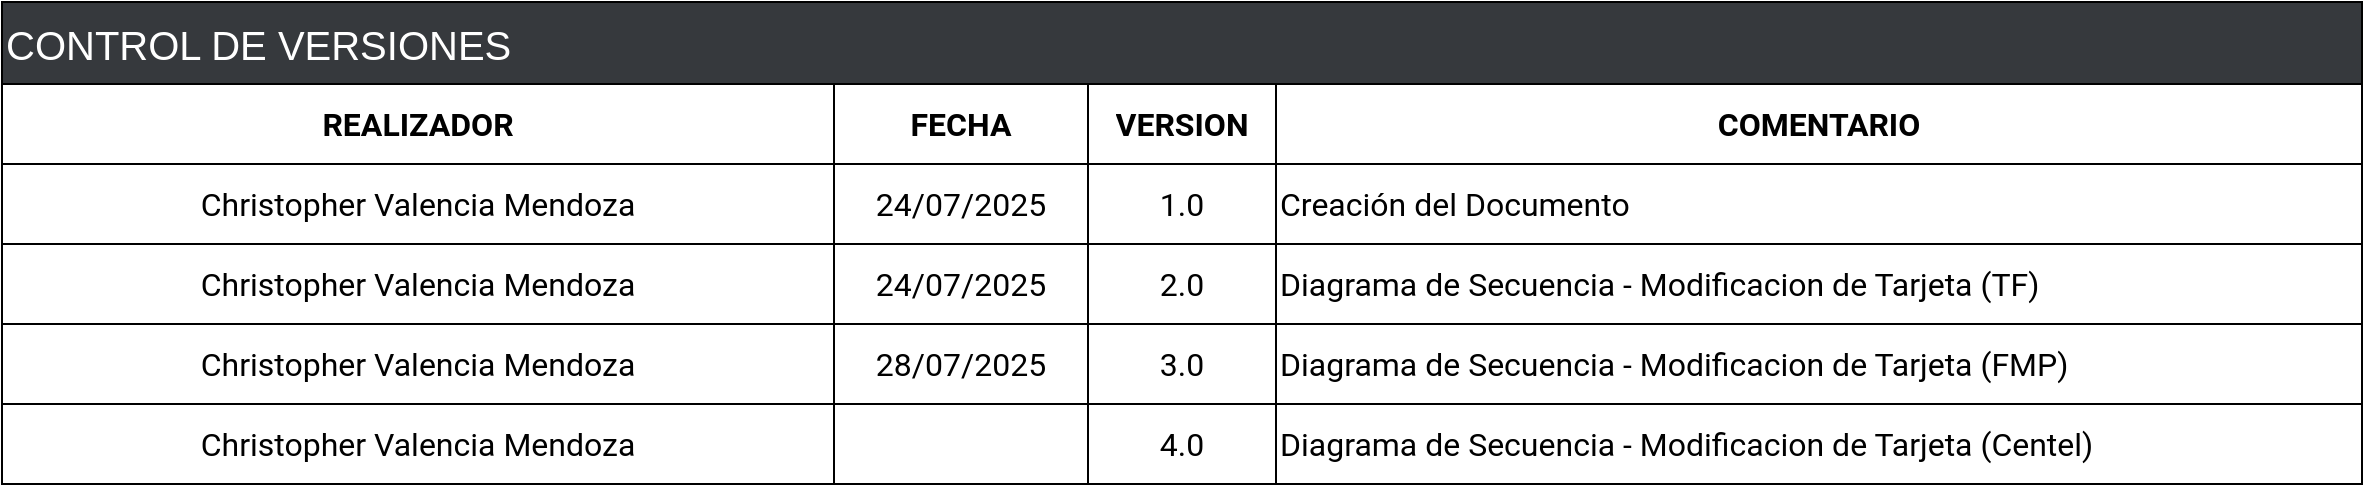 <mxfile version="28.0.7" pages="4">
  <diagram name="Versiones" id="938uo8ROVbB9LNtA9XBv">
    <mxGraphModel dx="2246" dy="1420" grid="1" gridSize="10" guides="1" tooltips="1" connect="1" arrows="1" fold="1" page="1" pageScale="1" pageWidth="827" pageHeight="1169" math="0" shadow="0">
      <root>
        <mxCell id="0" />
        <mxCell id="1" parent="0" />
        <mxCell id="KAwFPLsBhcUulmADAOpw-1" value="" style="shape=table;startSize=0;container=1;collapsible=0;childLayout=tableLayout;fontFamily=Roboto;fontSource=https://fonts.googleapis.com/css?family=Roboto;fontSize=16;strokeWidth=1;align=left;" parent="1" vertex="1">
          <mxGeometry x="280" y="505" width="1180" height="200" as="geometry" />
        </mxCell>
        <mxCell id="KAwFPLsBhcUulmADAOpw-2" value="" style="shape=partialRectangle;collapsible=0;dropTarget=0;pointerEvents=0;fillColor=none;top=0;left=0;bottom=0;right=0;points=[[0,0.5],[1,0.5]];portConstraint=eastwest;fontFamily=Roboto;fontSource=https://fonts.googleapis.com/css?family=Roboto;fontSize=16;strokeWidth=1;" parent="KAwFPLsBhcUulmADAOpw-1" vertex="1">
          <mxGeometry width="1180" height="40" as="geometry" />
        </mxCell>
        <mxCell id="KAwFPLsBhcUulmADAOpw-3" value="&lt;b&gt;REALIZADOR&lt;/b&gt;" style="shape=partialRectangle;html=1;whiteSpace=wrap;connectable=0;overflow=hidden;fillColor=none;top=0;left=0;bottom=0;right=0;pointerEvents=1;fontFamily=Roboto;fontSource=https://fonts.googleapis.com/css?family=Roboto;fontSize=16;strokeWidth=1;" parent="KAwFPLsBhcUulmADAOpw-2" vertex="1">
          <mxGeometry width="416" height="40" as="geometry">
            <mxRectangle width="416" height="40" as="alternateBounds" />
          </mxGeometry>
        </mxCell>
        <mxCell id="KAwFPLsBhcUulmADAOpw-4" value="FECHA" style="shape=partialRectangle;html=1;whiteSpace=wrap;connectable=0;overflow=hidden;fillColor=none;top=0;left=0;bottom=0;right=0;pointerEvents=1;fontFamily=Roboto;fontSource=https://fonts.googleapis.com/css?family=Roboto;fontSize=16;strokeWidth=1;fontStyle=1" parent="KAwFPLsBhcUulmADAOpw-2" vertex="1">
          <mxGeometry x="416" width="127" height="40" as="geometry">
            <mxRectangle width="127" height="40" as="alternateBounds" />
          </mxGeometry>
        </mxCell>
        <mxCell id="KAwFPLsBhcUulmADAOpw-5" value="&lt;b&gt;VERSION&lt;/b&gt;" style="shape=partialRectangle;html=1;whiteSpace=wrap;connectable=0;overflow=hidden;fillColor=none;top=0;left=0;bottom=0;right=0;pointerEvents=1;fontFamily=Roboto;fontSource=https://fonts.googleapis.com/css?family=Roboto;fontSize=16;strokeWidth=1;" parent="KAwFPLsBhcUulmADAOpw-2" vertex="1">
          <mxGeometry x="543" width="94" height="40" as="geometry">
            <mxRectangle width="94" height="40" as="alternateBounds" />
          </mxGeometry>
        </mxCell>
        <mxCell id="KAwFPLsBhcUulmADAOpw-6" value="&lt;b&gt;COMENTARIO&lt;/b&gt;" style="shape=partialRectangle;html=1;whiteSpace=wrap;connectable=0;overflow=hidden;fillColor=none;top=0;left=0;bottom=0;right=0;pointerEvents=1;fontFamily=Roboto;fontSource=https://fonts.googleapis.com/css?family=Roboto;fontSize=16;strokeWidth=1;" parent="KAwFPLsBhcUulmADAOpw-2" vertex="1">
          <mxGeometry x="637" width="543" height="40" as="geometry">
            <mxRectangle width="543" height="40" as="alternateBounds" />
          </mxGeometry>
        </mxCell>
        <mxCell id="KAwFPLsBhcUulmADAOpw-7" value="" style="shape=partialRectangle;collapsible=0;dropTarget=0;pointerEvents=0;fillColor=none;top=0;left=0;bottom=0;right=0;points=[[0,0.5],[1,0.5]];portConstraint=eastwest;fontFamily=Roboto;fontSource=https://fonts.googleapis.com/css?family=Roboto;fontSize=16;strokeWidth=1;" parent="KAwFPLsBhcUulmADAOpw-1" vertex="1">
          <mxGeometry y="40" width="1180" height="40" as="geometry" />
        </mxCell>
        <mxCell id="KAwFPLsBhcUulmADAOpw-8" value="Christopher Valencia Mendoza" style="shape=partialRectangle;html=1;whiteSpace=wrap;connectable=0;overflow=hidden;fillColor=none;top=0;left=0;bottom=0;right=0;pointerEvents=1;fontFamily=Roboto;fontSource=https://fonts.googleapis.com/css?family=Roboto;fontSize=16;strokeWidth=1;" parent="KAwFPLsBhcUulmADAOpw-7" vertex="1">
          <mxGeometry width="416" height="40" as="geometry">
            <mxRectangle width="416" height="40" as="alternateBounds" />
          </mxGeometry>
        </mxCell>
        <mxCell id="KAwFPLsBhcUulmADAOpw-9" value="24/07/2025" style="shape=partialRectangle;html=1;whiteSpace=wrap;connectable=0;overflow=hidden;fillColor=none;top=0;left=0;bottom=0;right=0;pointerEvents=1;fontFamily=Roboto;fontSource=https://fonts.googleapis.com/css?family=Roboto;fontSize=16;strokeWidth=1;" parent="KAwFPLsBhcUulmADAOpw-7" vertex="1">
          <mxGeometry x="416" width="127" height="40" as="geometry">
            <mxRectangle width="127" height="40" as="alternateBounds" />
          </mxGeometry>
        </mxCell>
        <mxCell id="KAwFPLsBhcUulmADAOpw-10" value="1.0" style="shape=partialRectangle;html=1;whiteSpace=wrap;connectable=0;overflow=hidden;fillColor=none;top=0;left=0;bottom=0;right=0;pointerEvents=1;fontFamily=Roboto;fontSource=https://fonts.googleapis.com/css?family=Roboto;fontSize=16;strokeWidth=1;" parent="KAwFPLsBhcUulmADAOpw-7" vertex="1">
          <mxGeometry x="543" width="94" height="40" as="geometry">
            <mxRectangle width="94" height="40" as="alternateBounds" />
          </mxGeometry>
        </mxCell>
        <mxCell id="KAwFPLsBhcUulmADAOpw-11" value="Creación del Documento" style="shape=partialRectangle;html=1;whiteSpace=wrap;connectable=0;overflow=hidden;fillColor=none;top=0;left=0;bottom=0;right=0;pointerEvents=1;fontFamily=Roboto;fontSource=https://fonts.googleapis.com/css?family=Roboto;fontSize=16;strokeWidth=1;align=left;" parent="KAwFPLsBhcUulmADAOpw-7" vertex="1">
          <mxGeometry x="637" width="543" height="40" as="geometry">
            <mxRectangle width="543" height="40" as="alternateBounds" />
          </mxGeometry>
        </mxCell>
        <mxCell id="KAwFPLsBhcUulmADAOpw-12" value="" style="shape=partialRectangle;collapsible=0;dropTarget=0;pointerEvents=0;fillColor=none;top=0;left=0;bottom=0;right=0;points=[[0,0.5],[1,0.5]];portConstraint=eastwest;fontFamily=Roboto;fontSource=https://fonts.googleapis.com/css?family=Roboto;fontSize=16;strokeWidth=1;" parent="KAwFPLsBhcUulmADAOpw-1" vertex="1">
          <mxGeometry y="80" width="1180" height="40" as="geometry" />
        </mxCell>
        <mxCell id="KAwFPLsBhcUulmADAOpw-13" value="Christopher Valencia Mendoza" style="shape=partialRectangle;html=1;whiteSpace=wrap;connectable=0;overflow=hidden;fillColor=none;top=0;left=0;bottom=0;right=0;pointerEvents=1;fontFamily=Roboto;fontSource=https://fonts.googleapis.com/css?family=Roboto;fontSize=16;strokeWidth=1;" parent="KAwFPLsBhcUulmADAOpw-12" vertex="1">
          <mxGeometry width="416" height="40" as="geometry">
            <mxRectangle width="416" height="40" as="alternateBounds" />
          </mxGeometry>
        </mxCell>
        <mxCell id="KAwFPLsBhcUulmADAOpw-14" value="24/07/2025" style="shape=partialRectangle;html=1;whiteSpace=wrap;connectable=0;overflow=hidden;fillColor=none;top=0;left=0;bottom=0;right=0;pointerEvents=1;fontFamily=Roboto;fontSource=https://fonts.googleapis.com/css?family=Roboto;fontSize=16;strokeWidth=1;" parent="KAwFPLsBhcUulmADAOpw-12" vertex="1">
          <mxGeometry x="416" width="127" height="40" as="geometry">
            <mxRectangle width="127" height="40" as="alternateBounds" />
          </mxGeometry>
        </mxCell>
        <mxCell id="KAwFPLsBhcUulmADAOpw-15" value="2.0" style="shape=partialRectangle;html=1;whiteSpace=wrap;connectable=0;overflow=hidden;fillColor=none;top=0;left=0;bottom=0;right=0;pointerEvents=1;fontFamily=Roboto;fontSource=https://fonts.googleapis.com/css?family=Roboto;fontSize=16;strokeWidth=1;" parent="KAwFPLsBhcUulmADAOpw-12" vertex="1">
          <mxGeometry x="543" width="94" height="40" as="geometry">
            <mxRectangle width="94" height="40" as="alternateBounds" />
          </mxGeometry>
        </mxCell>
        <mxCell id="KAwFPLsBhcUulmADAOpw-16" value="Diagrama de Secuencia - Modificacion de Tarjeta (TF)" style="shape=partialRectangle;html=1;whiteSpace=wrap;connectable=0;overflow=hidden;fillColor=none;top=0;left=0;bottom=0;right=0;pointerEvents=1;fontFamily=Roboto;fontSource=https://fonts.googleapis.com/css?family=Roboto;fontSize=16;strokeWidth=1;align=left;" parent="KAwFPLsBhcUulmADAOpw-12" vertex="1">
          <mxGeometry x="637" width="543" height="40" as="geometry">
            <mxRectangle width="543" height="40" as="alternateBounds" />
          </mxGeometry>
        </mxCell>
        <mxCell id="KAwFPLsBhcUulmADAOpw-17" style="shape=partialRectangle;collapsible=0;dropTarget=0;pointerEvents=0;fillColor=none;top=0;left=0;bottom=0;right=0;points=[[0,0.5],[1,0.5]];portConstraint=eastwest;fontFamily=Roboto;fontSource=https://fonts.googleapis.com/css?family=Roboto;fontSize=16;strokeWidth=1;" parent="KAwFPLsBhcUulmADAOpw-1" vertex="1">
          <mxGeometry y="120" width="1180" height="40" as="geometry" />
        </mxCell>
        <mxCell id="KAwFPLsBhcUulmADAOpw-18" value="Christopher Valencia Mendoza" style="shape=partialRectangle;html=1;whiteSpace=wrap;connectable=0;overflow=hidden;fillColor=none;top=0;left=0;bottom=0;right=0;pointerEvents=1;fontFamily=Roboto;fontSource=https://fonts.googleapis.com/css?family=Roboto;fontSize=16;strokeWidth=1;" parent="KAwFPLsBhcUulmADAOpw-17" vertex="1">
          <mxGeometry width="416" height="40" as="geometry">
            <mxRectangle width="416" height="40" as="alternateBounds" />
          </mxGeometry>
        </mxCell>
        <mxCell id="KAwFPLsBhcUulmADAOpw-19" value="28/07/2025" style="shape=partialRectangle;html=1;whiteSpace=wrap;connectable=0;overflow=hidden;fillColor=none;top=0;left=0;bottom=0;right=0;pointerEvents=1;fontFamily=Roboto;fontSource=https://fonts.googleapis.com/css?family=Roboto;fontSize=16;strokeWidth=1;" parent="KAwFPLsBhcUulmADAOpw-17" vertex="1">
          <mxGeometry x="416" width="127" height="40" as="geometry">
            <mxRectangle width="127" height="40" as="alternateBounds" />
          </mxGeometry>
        </mxCell>
        <mxCell id="KAwFPLsBhcUulmADAOpw-20" value="3.0" style="shape=partialRectangle;html=1;whiteSpace=wrap;connectable=0;overflow=hidden;fillColor=none;top=0;left=0;bottom=0;right=0;pointerEvents=1;fontFamily=Roboto;fontSource=https://fonts.googleapis.com/css?family=Roboto;fontSize=16;strokeWidth=1;" parent="KAwFPLsBhcUulmADAOpw-17" vertex="1">
          <mxGeometry x="543" width="94" height="40" as="geometry">
            <mxRectangle width="94" height="40" as="alternateBounds" />
          </mxGeometry>
        </mxCell>
        <mxCell id="KAwFPLsBhcUulmADAOpw-21" value="Diagrama de Secuencia - Modificacion de Tarjeta (FMP)" style="shape=partialRectangle;html=1;whiteSpace=wrap;connectable=0;overflow=hidden;fillColor=none;top=0;left=0;bottom=0;right=0;pointerEvents=1;fontFamily=Roboto;fontSource=https://fonts.googleapis.com/css?family=Roboto;fontSize=16;strokeWidth=1;align=left;" parent="KAwFPLsBhcUulmADAOpw-17" vertex="1">
          <mxGeometry x="637" width="543" height="40" as="geometry">
            <mxRectangle width="543" height="40" as="alternateBounds" />
          </mxGeometry>
        </mxCell>
        <mxCell id="KAwFPLsBhcUulmADAOpw-22" style="shape=partialRectangle;collapsible=0;dropTarget=0;pointerEvents=0;fillColor=none;top=0;left=0;bottom=0;right=0;points=[[0,0.5],[1,0.5]];portConstraint=eastwest;fontFamily=Roboto;fontSource=https://fonts.googleapis.com/css?family=Roboto;fontSize=16;strokeWidth=1;" parent="KAwFPLsBhcUulmADAOpw-1" vertex="1">
          <mxGeometry y="160" width="1180" height="40" as="geometry" />
        </mxCell>
        <mxCell id="KAwFPLsBhcUulmADAOpw-23" value="Christopher Valencia Mendoza" style="shape=partialRectangle;html=1;whiteSpace=wrap;connectable=0;overflow=hidden;fillColor=none;top=0;left=0;bottom=0;right=0;pointerEvents=1;fontFamily=Roboto;fontSource=https://fonts.googleapis.com/css?family=Roboto;fontSize=16;strokeWidth=1;" parent="KAwFPLsBhcUulmADAOpw-22" vertex="1">
          <mxGeometry width="416" height="40" as="geometry">
            <mxRectangle width="416" height="40" as="alternateBounds" />
          </mxGeometry>
        </mxCell>
        <mxCell id="KAwFPLsBhcUulmADAOpw-24" style="shape=partialRectangle;html=1;whiteSpace=wrap;connectable=0;overflow=hidden;fillColor=none;top=0;left=0;bottom=0;right=0;pointerEvents=1;fontFamily=Roboto;fontSource=https://fonts.googleapis.com/css?family=Roboto;fontSize=16;strokeWidth=1;" parent="KAwFPLsBhcUulmADAOpw-22" vertex="1">
          <mxGeometry x="416" width="127" height="40" as="geometry">
            <mxRectangle width="127" height="40" as="alternateBounds" />
          </mxGeometry>
        </mxCell>
        <mxCell id="KAwFPLsBhcUulmADAOpw-25" value="4.0" style="shape=partialRectangle;html=1;whiteSpace=wrap;connectable=0;overflow=hidden;fillColor=none;top=0;left=0;bottom=0;right=0;pointerEvents=1;fontFamily=Roboto;fontSource=https://fonts.googleapis.com/css?family=Roboto;fontSize=16;strokeWidth=1;" parent="KAwFPLsBhcUulmADAOpw-22" vertex="1">
          <mxGeometry x="543" width="94" height="40" as="geometry">
            <mxRectangle width="94" height="40" as="alternateBounds" />
          </mxGeometry>
        </mxCell>
        <mxCell id="KAwFPLsBhcUulmADAOpw-26" value="Diagrama de Secuencia - Modificacion de Tarjeta (Centel)" style="shape=partialRectangle;html=1;whiteSpace=wrap;connectable=0;overflow=hidden;fillColor=none;top=0;left=0;bottom=0;right=0;pointerEvents=1;fontFamily=Roboto;fontSource=https://fonts.googleapis.com/css?family=Roboto;fontSize=16;strokeWidth=1;align=left;" parent="KAwFPLsBhcUulmADAOpw-22" vertex="1">
          <mxGeometry x="637" width="543" height="40" as="geometry">
            <mxRectangle width="543" height="40" as="alternateBounds" />
          </mxGeometry>
        </mxCell>
        <mxCell id="KAwFPLsBhcUulmADAOpw-27" value="&lt;font style=&quot;font-size: 20px;&quot;&gt;CONTROL DE VERSIONES&lt;/font&gt;" style="rounded=0;whiteSpace=wrap;html=1;fontColor=#FFFFFF;labelBackgroundColor=none;fillColor=#36393D;fontSize=20;align=left;" parent="1" vertex="1">
          <mxGeometry x="280" y="464" width="1180" height="41" as="geometry" />
        </mxCell>
      </root>
    </mxGraphModel>
  </diagram>
  <diagram name="MFS TF" id="gHUfBpgaeaMNVBautK9V">
    <mxGraphModel dx="1048" dy="-7520" grid="1" gridSize="10" guides="1" tooltips="1" connect="1" arrows="1" fold="1" page="1" pageScale="1" pageWidth="827" pageHeight="1169" math="0" shadow="0">
      <root>
        <mxCell id="CL8gz4CZqGIyAP5-wHCN-0" />
        <mxCell id="CL8gz4CZqGIyAP5-wHCN-1" parent="CL8gz4CZqGIyAP5-wHCN-0" />
        <mxCell id="CL8gz4CZqGIyAP5-wHCN-2" value="&lt;font style=&quot;font-size: 14px;&quot;&gt;PLARD Consulta Datos de Tarjeta&lt;/font&gt;" style="shape=umlFrame;whiteSpace=wrap;html=1;pointerEvents=0;recursiveResize=0;container=1;collapsible=0;width=310;height=44;fontStyle=1;fontSize=13;strokeColor=#000000;strokeWidth=2;" vertex="1" parent="CL8gz4CZqGIyAP5-wHCN-1">
          <mxGeometry x="11" y="9137" width="1799" height="2310" as="geometry" />
        </mxCell>
        <mxCell id="CL8gz4CZqGIyAP5-wHCN-3" style="edgeStyle=orthogonalEdgeStyle;rounded=0;orthogonalLoop=1;jettySize=auto;html=1;curved=0;exitX=0.505;exitY=0.805;exitDx=0;exitDy=0;exitPerimeter=0;entryX=0.503;entryY=0.802;entryDx=0;entryDy=0;entryPerimeter=0;" edge="1" parent="CL8gz4CZqGIyAP5-wHCN-2">
          <mxGeometry relative="1" as="geometry">
            <Array as="points">
              <mxPoint x="956" y="1857" />
            </Array>
            <mxPoint x="956.16" y="1855.12" as="sourcePoint" />
            <mxPoint x="1128.48" y="1856.838" as="targetPoint" />
          </mxGeometry>
        </mxCell>
        <mxCell id="CL8gz4CZqGIyAP5-wHCN-4" style="edgeStyle=orthogonalEdgeStyle;rounded=0;orthogonalLoop=1;jettySize=auto;html=1;curved=0;exitX=0.502;exitY=0.805;exitDx=0;exitDy=0;exitPerimeter=0;entryX=0.513;entryY=0.886;entryDx=0;entryDy=0;entryPerimeter=0;" edge="1" parent="CL8gz4CZqGIyAP5-wHCN-2">
          <mxGeometry relative="1" as="geometry">
            <Array as="points">
              <mxPoint x="887" y="1855" />
            </Array>
            <mxPoint x="789.32" y="1855.12" as="sourcePoint" />
            <mxPoint x="955.08" y="1854.384" as="targetPoint" />
          </mxGeometry>
        </mxCell>
        <mxCell id="CL8gz4CZqGIyAP5-wHCN-5" style="edgeStyle=orthogonalEdgeStyle;rounded=0;orthogonalLoop=1;jettySize=auto;html=1;curved=0;entryX=0.509;entryY=0.875;entryDx=0;entryDy=0;entryPerimeter=0;exitX=0.51;exitY=0.879;exitDx=0;exitDy=0;exitPerimeter=0;" edge="1" parent="CL8gz4CZqGIyAP5-wHCN-2">
          <mxGeometry relative="1" as="geometry">
            <mxPoint x="790.6" y="2016.736" as="sourcePoint" />
            <mxPoint x="1481.458" y="2017" as="targetPoint" />
            <Array as="points" />
          </mxGeometry>
        </mxCell>
        <mxCell id="CL8gz4CZqGIyAP5-wHCN-6" style="edgeStyle=orthogonalEdgeStyle;rounded=0;orthogonalLoop=1;jettySize=auto;html=1;curved=0;entryX=0.502;entryY=0.389;entryDx=0;entryDy=0;entryPerimeter=0;dashed=1;dashPattern=8 8;exitX=0.501;exitY=0.386;exitDx=0;exitDy=0;exitPerimeter=0;" edge="1" parent="CL8gz4CZqGIyAP5-wHCN-2">
          <mxGeometry relative="1" as="geometry">
            <mxPoint x="1140.16" y="926.134" as="sourcePoint" />
            <mxPoint x="966" y="925.996" as="targetPoint" />
            <Array as="points" />
          </mxGeometry>
        </mxCell>
        <mxCell id="CL8gz4CZqGIyAP5-wHCN-7" style="edgeStyle=orthogonalEdgeStyle;rounded=0;orthogonalLoop=1;jettySize=auto;html=1;curved=0;entryX=0.502;entryY=0.389;entryDx=0;entryDy=0;entryPerimeter=0;dashed=1;dashPattern=8 8;exitX=0.511;exitY=0.389;exitDx=0;exitDy=0;exitPerimeter=0;" edge="1" parent="CL8gz4CZqGIyAP5-wHCN-2" source="CL8gz4CZqGIyAP5-wHCN-10">
          <mxGeometry relative="1" as="geometry">
            <mxPoint x="974.32" y="928.69" as="sourcePoint" />
            <mxPoint x="795.32" y="925.576" as="targetPoint" />
            <Array as="points">
              <mxPoint x="949" y="926" />
              <mxPoint x="949" y="926" />
            </Array>
          </mxGeometry>
        </mxCell>
        <mxCell id="CL8gz4CZqGIyAP5-wHCN-8" value="Obtiene información de RIBs&amp;nbsp;" style="edgeLabel;html=1;align=center;verticalAlign=middle;resizable=0;points=[];fontColor=default;" vertex="1" connectable="0" parent="CL8gz4CZqGIyAP5-wHCN-7">
          <mxGeometry x="0.185" relative="1" as="geometry">
            <mxPoint x="-406" y="-12" as="offset" />
          </mxGeometry>
        </mxCell>
        <mxCell id="CL8gz4CZqGIyAP5-wHCN-9" style="edgeStyle=orthogonalEdgeStyle;rounded=0;orthogonalLoop=1;jettySize=auto;html=1;curved=0;" edge="1" parent="CL8gz4CZqGIyAP5-wHCN-2">
          <mxGeometry relative="1" as="geometry">
            <mxPoint x="948.62" y="843" as="sourcePoint" />
            <mxPoint x="1128.62" y="843" as="targetPoint" />
          </mxGeometry>
        </mxCell>
        <mxCell id="CL8gz4CZqGIyAP5-wHCN-10" value="&lt;b&gt;&amp;lt;&amp;lt;Repositorio&amp;gt;&amp;gt;&lt;/b&gt;&lt;div&gt;&lt;b&gt;Redis Stream&lt;/b&gt;&lt;/div&gt;" style="shape=umlLifeline;perimeter=lifelinePerimeter;whiteSpace=wrap;html=1;container=1;dropTarget=0;collapsible=0;recursiveResize=0;outlineConnect=0;portConstraint=eastwest;newEdgeStyle={&quot;edgeStyle&quot;:&quot;elbowEdgeStyle&quot;,&quot;elbow&quot;:&quot;vertical&quot;,&quot;curved&quot;:0,&quot;rounded&quot;:0};align=center;" vertex="1" parent="CL8gz4CZqGIyAP5-wHCN-2">
          <mxGeometry x="880.36" y="76" width="160" height="2184" as="geometry" />
        </mxCell>
        <mxCell id="CL8gz4CZqGIyAP5-wHCN-11" value="" style="html=1;points=[[0,0,0,0,5],[0,1,0,0,-5],[1,0,0,0,5],[1,1,0,0,-5]];perimeter=orthogonalPerimeter;outlineConnect=0;targetShapes=umlLifeline;portConstraint=eastwest;newEdgeStyle={&quot;curved&quot;:0,&quot;rounded&quot;:0};labelBackgroundColor=#E8A6A6;fillColor=default;strokeColor=default;" vertex="1" parent="CL8gz4CZqGIyAP5-wHCN-10">
          <mxGeometry x="75" y="754.25" width="10" height="135.75" as="geometry" />
        </mxCell>
        <mxCell id="CL8gz4CZqGIyAP5-wHCN-12" style="edgeStyle=orthogonalEdgeStyle;rounded=0;orthogonalLoop=1;jettySize=auto;html=1;curved=0;exitX=0.498;exitY=0.846;exitDx=0;exitDy=0;exitPerimeter=0;entryX=0.501;entryY=0.843;entryDx=0;entryDy=0;entryPerimeter=0;dashed=1;dashPattern=8 8;" edge="1" parent="CL8gz4CZqGIyAP5-wHCN-2">
          <mxGeometry relative="1" as="geometry">
            <mxPoint x="797.16" y="1945.112" as="targetPoint" />
            <mxPoint x="960.04" y="1944.664" as="sourcePoint" />
            <Array as="points" />
          </mxGeometry>
        </mxCell>
        <mxCell id="CL8gz4CZqGIyAP5-wHCN-13" value="Obtiene información del cliente" style="edgeLabel;html=1;align=center;verticalAlign=middle;resizable=0;points=[];fontColor=default;labelBackgroundColor=none;" vertex="1" connectable="0" parent="CL8gz4CZqGIyAP5-wHCN-12">
          <mxGeometry x="0.398" y="1" relative="1" as="geometry">
            <mxPoint x="30" y="-12" as="offset" />
          </mxGeometry>
        </mxCell>
        <mxCell id="CL8gz4CZqGIyAP5-wHCN-14" style="edgeStyle=orthogonalEdgeStyle;rounded=0;orthogonalLoop=1;jettySize=auto;html=1;curved=0;exitX=0.51;exitY=0.843;exitDx=0;exitDy=0;exitPerimeter=0;entryX=0.508;entryY=0.839;entryDx=0;entryDy=0;entryPerimeter=0;dashed=1;dashPattern=8 8;" edge="1" parent="CL8gz4CZqGIyAP5-wHCN-2">
          <mxGeometry relative="1" as="geometry">
            <mxPoint x="621.788" y="1944.766" as="targetPoint" />
            <mxPoint x="793.6" y="1945.112" as="sourcePoint" />
            <Array as="points" />
          </mxGeometry>
        </mxCell>
        <mxCell id="CL8gz4CZqGIyAP5-wHCN-15" value="Obtiene información del cliente" style="edgeLabel;html=1;align=center;verticalAlign=middle;resizable=0;points=[];fontColor=default;labelBackgroundColor=none;" vertex="1" connectable="0" parent="CL8gz4CZqGIyAP5-wHCN-14">
          <mxGeometry x="0.398" y="1" relative="1" as="geometry">
            <mxPoint x="33" y="-12" as="offset" />
          </mxGeometry>
        </mxCell>
        <mxCell id="CL8gz4CZqGIyAP5-wHCN-16" style="edgeStyle=orthogonalEdgeStyle;rounded=0;orthogonalLoop=1;jettySize=auto;html=1;curved=0;exitX=0.515;exitY=0.446;exitDx=0;exitDy=0;exitPerimeter=0;entryX=0.504;entryY=0.448;entryDx=0;entryDy=0;entryPerimeter=0;dashed=1;dashPattern=8 8;" edge="1" parent="CL8gz4CZqGIyAP5-wHCN-2">
          <mxGeometry relative="1" as="geometry">
            <mxPoint x="794.64" y="1061.432" as="targetPoint" />
            <mxPoint x="1488.43" y="1061.774" as="sourcePoint" />
            <Array as="points" />
          </mxGeometry>
        </mxCell>
        <mxCell id="CL8gz4CZqGIyAP5-wHCN-17" style="edgeStyle=orthogonalEdgeStyle;rounded=0;orthogonalLoop=1;jettySize=auto;html=1;curved=0;exitX=0.499;exitY=0.446;exitDx=0;exitDy=0;exitPerimeter=0;entryX=0.504;entryY=0.448;entryDx=0;entryDy=0;entryPerimeter=0;dashed=1;dashPattern=8 8;" edge="1" parent="CL8gz4CZqGIyAP5-wHCN-2">
          <mxGeometry relative="1" as="geometry">
            <mxPoint x="1490.8" y="1061.252" as="targetPoint" />
            <mxPoint x="1668" y="1061.344" as="sourcePoint" />
            <Array as="points">
              <mxPoint x="1640.16" y="1061.82" />
              <mxPoint x="1620.16" y="1060.82" />
            </Array>
          </mxGeometry>
        </mxCell>
        <mxCell id="CL8gz4CZqGIyAP5-wHCN-18" style="edgeStyle=orthogonalEdgeStyle;rounded=0;orthogonalLoop=1;jettySize=auto;html=1;curved=0;exitX=0.498;exitY=0.387;exitDx=0;exitDy=0;exitPerimeter=0;dashed=1;dashPattern=8 8;" edge="1" parent="CL8gz4CZqGIyAP5-wHCN-2">
          <mxGeometry relative="1" as="geometry">
            <mxPoint x="1138.32" y="926.25" as="targetPoint" />
            <mxPoint x="1314.75" y="926.328" as="sourcePoint" />
            <Array as="points">
              <mxPoint x="1137.32" y="926.25" />
            </Array>
          </mxGeometry>
        </mxCell>
        <mxCell id="CL8gz4CZqGIyAP5-wHCN-19" value="Envía respuesta con&amp;nbsp;&lt;div&gt;información de RIBs&lt;/div&gt;" style="edgeLabel;html=1;align=center;verticalAlign=middle;resizable=0;points=[];fontColor=default;labelBackgroundColor=none;" vertex="1" connectable="0" parent="CL8gz4CZqGIyAP5-wHCN-18">
          <mxGeometry x="0.398" y="1" relative="1" as="geometry">
            <mxPoint x="30" y="-18" as="offset" />
          </mxGeometry>
        </mxCell>
        <mxCell id="CL8gz4CZqGIyAP5-wHCN-20" style="edgeStyle=orthogonalEdgeStyle;rounded=0;orthogonalLoop=1;jettySize=auto;html=1;curved=0;entryX=0.501;entryY=0.387;entryDx=0;entryDy=0;entryPerimeter=0;dashed=1;dashPattern=8 8;exitX=0.499;exitY=0.389;exitDx=0;exitDy=0;exitPerimeter=0;" edge="1" parent="CL8gz4CZqGIyAP5-wHCN-2">
          <mxGeometry relative="1" as="geometry">
            <mxPoint x="794.84" y="925.576" as="sourcePoint" />
            <mxPoint x="623.661" y="925.078" as="targetPoint" />
            <Array as="points">
              <mxPoint x="723" y="926" />
            </Array>
          </mxGeometry>
        </mxCell>
        <mxCell id="CL8gz4CZqGIyAP5-wHCN-21" style="edgeStyle=orthogonalEdgeStyle;rounded=0;orthogonalLoop=1;jettySize=auto;html=1;curved=0;exitX=0.509;exitY=0.905;exitDx=0;exitDy=0;exitPerimeter=0;entryX=0.508;entryY=0.906;entryDx=0;entryDy=0;entryPerimeter=0;dashed=1;dashPattern=8 8;" edge="1" parent="CL8gz4CZqGIyAP5-wHCN-2">
          <mxGeometry relative="1" as="geometry">
            <mxPoint x="794.28" y="2082.704" as="targetPoint" />
            <mxPoint x="1487.458" y="2082.82" as="sourcePoint" />
            <Array as="points" />
          </mxGeometry>
        </mxCell>
        <mxCell id="CL8gz4CZqGIyAP5-wHCN-22" style="edgeStyle=orthogonalEdgeStyle;rounded=0;orthogonalLoop=1;jettySize=auto;html=1;curved=0;exitX=0.5;exitY=0.99;exitDx=0;exitDy=0;exitPerimeter=0;dashed=1;dashPattern=8 8;" edge="1" parent="CL8gz4CZqGIyAP5-wHCN-2">
          <mxGeometry relative="1" as="geometry">
            <mxPoint x="312" y="2215.46" as="sourcePoint" />
            <mxPoint x="95.778" y="2215.556" as="targetPoint" />
            <Array as="points">
              <mxPoint x="287" y="2216" />
              <mxPoint x="277" y="2215" />
            </Array>
          </mxGeometry>
        </mxCell>
        <mxCell id="CL8gz4CZqGIyAP5-wHCN-23" value="Solicita NIP de la tarjeta" style="edgeLabel;html=1;align=center;verticalAlign=middle;resizable=0;points=[];labelBackgroundColor=none;" vertex="1" connectable="0" parent="CL8gz4CZqGIyAP5-wHCN-22">
          <mxGeometry x="-0.008" y="-2" relative="1" as="geometry">
            <mxPoint x="-10" y="-7" as="offset" />
          </mxGeometry>
        </mxCell>
        <mxCell id="CL8gz4CZqGIyAP5-wHCN-24" value="&lt;div&gt;&lt;span style=&quot;background-color: initial;&quot;&gt;&amp;lt;&amp;lt;Queque&amp;gt;&amp;gt;&lt;/span&gt;&lt;br&gt;&lt;/div&gt;&lt;font color=&quot;#000000&quot;&gt;MQ 390&lt;/font&gt;" style="shape=umlLifeline;perimeter=lifelinePerimeter;whiteSpace=wrap;html=1;container=1;dropTarget=0;collapsible=0;recursiveResize=0;outlineConnect=0;portConstraint=eastwest;newEdgeStyle={&quot;edgeStyle&quot;:&quot;elbowEdgeStyle&quot;,&quot;elbow&quot;:&quot;vertical&quot;,&quot;curved&quot;:0,&quot;rounded&quot;:0};align=center;labelBorderColor=none;fontStyle=1" vertex="1" parent="CL8gz4CZqGIyAP5-wHCN-2">
          <mxGeometry x="1405" y="76.25" width="162" height="2194" as="geometry" />
        </mxCell>
        <mxCell id="CL8gz4CZqGIyAP5-wHCN-25" style="edgeStyle=orthogonalEdgeStyle;rounded=0;orthogonalLoop=1;jettySize=auto;html=1;curved=0;" edge="1" parent="CL8gz4CZqGIyAP5-wHCN-2">
          <mxGeometry relative="1" as="geometry">
            <mxPoint x="1125" y="843.25" as="sourcePoint" />
            <mxPoint x="1305" y="843.25" as="targetPoint" />
          </mxGeometry>
        </mxCell>
        <mxCell id="CL8gz4CZqGIyAP5-wHCN-26" value="&lt;font&gt;Consultar&amp;nbsp;&lt;span style=&quot;background-color: initial;&quot;&gt;API PLARD&lt;/span&gt;&lt;/font&gt;" style="edgeLabel;html=1;align=center;verticalAlign=middle;resizable=0;points=[];labelBackgroundColor=none;fontStyle=0;fontColor=default;" vertex="1" connectable="0" parent="CL8gz4CZqGIyAP5-wHCN-25">
          <mxGeometry x="-0.343" y="-2" relative="1" as="geometry">
            <mxPoint x="35" y="-12" as="offset" />
          </mxGeometry>
        </mxCell>
        <mxCell id="CL8gz4CZqGIyAP5-wHCN-27" style="edgeStyle=orthogonalEdgeStyle;rounded=0;orthogonalLoop=1;jettySize=auto;html=1;curved=0;exitX=0.502;exitY=0.839;exitDx=0;exitDy=0;exitPerimeter=0;entryX=0.51;entryY=0.877;entryDx=0;entryDy=0;entryPerimeter=0;dashed=1;dashPattern=8 8;" edge="1" parent="CL8gz4CZqGIyAP5-wHCN-2">
          <mxGeometry relative="1" as="geometry">
            <mxPoint x="308.9" y="1945.058" as="targetPoint" />
            <mxPoint x="618.822" y="1944.766" as="sourcePoint" />
            <Array as="points" />
          </mxGeometry>
        </mxCell>
        <mxCell id="CL8gz4CZqGIyAP5-wHCN-28" value="Obtiene información del cliente" style="edgeLabel;html=1;align=center;verticalAlign=middle;resizable=0;points=[];fontColor=default;labelBackgroundColor=none;" vertex="1" connectable="0" parent="CL8gz4CZqGIyAP5-wHCN-27">
          <mxGeometry x="0.398" y="1" relative="1" as="geometry">
            <mxPoint x="46" y="-12" as="offset" />
          </mxGeometry>
        </mxCell>
        <mxCell id="CL8gz4CZqGIyAP5-wHCN-29" style="edgeStyle=orthogonalEdgeStyle;rounded=0;orthogonalLoop=1;jettySize=auto;html=1;curved=0;exitX=0.483;exitY=0.812;exitDx=0;exitDy=0;exitPerimeter=0;entryX=0.502;entryY=0.864;entryDx=0;entryDy=0;entryPerimeter=0;" edge="1" parent="CL8gz4CZqGIyAP5-wHCN-2">
          <mxGeometry relative="1" as="geometry">
            <Array as="points">
              <mxPoint x="1292" y="1856.25" />
            </Array>
            <mxPoint x="1131.28" y="1855.938" as="sourcePoint" />
            <mxPoint x="1305.07" y="1855.386" as="targetPoint" />
          </mxGeometry>
        </mxCell>
        <mxCell id="CL8gz4CZqGIyAP5-wHCN-30" style="edgeStyle=orthogonalEdgeStyle;rounded=0;orthogonalLoop=1;jettySize=auto;html=1;curved=0;entryX=0.502;entryY=0.463;entryDx=0;entryDy=0;entryPerimeter=0;dashed=1;dashPattern=8 8;exitX=0.504;exitY=0.447;exitDx=0;exitDy=0;exitPerimeter=0;" edge="1" parent="CL8gz4CZqGIyAP5-wHCN-2">
          <mxGeometry relative="1" as="geometry">
            <mxPoint x="790.64" y="1059.248" as="sourcePoint" />
            <mxPoint x="308.38" y="1062.302" as="targetPoint" />
            <Array as="points">
              <mxPoint x="791" y="1062" />
            </Array>
          </mxGeometry>
        </mxCell>
        <mxCell id="CL8gz4CZqGIyAP5-wHCN-31" value="Obtiene informacion Valida informacion solicitada de RIBs&amp;nbsp;" style="edgeLabel;html=1;align=center;verticalAlign=middle;resizable=0;points=[];fontColor=default;" vertex="1" connectable="0" parent="CL8gz4CZqGIyAP5-wHCN-30">
          <mxGeometry x="0.185" relative="1" as="geometry">
            <mxPoint x="12" y="-15" as="offset" />
          </mxGeometry>
        </mxCell>
        <mxCell id="CL8gz4CZqGIyAP5-wHCN-32" style="edgeStyle=orthogonalEdgeStyle;rounded=0;orthogonalLoop=1;jettySize=auto;html=1;curved=0;exitX=0.505;exitY=0.906;exitDx=0;exitDy=0;exitPerimeter=0;entryX=0.477;entryY=0.894;entryDx=0;entryDy=0;entryPerimeter=0;dashed=1;dashPattern=8 8;" edge="1" parent="CL8gz4CZqGIyAP5-wHCN-2">
          <mxGeometry relative="1" as="geometry">
            <mxPoint x="308.63" y="2082.796" as="targetPoint" />
            <Array as="points" />
            <mxPoint x="790.8" y="2082.704" as="sourcePoint" />
          </mxGeometry>
        </mxCell>
        <mxCell id="CL8gz4CZqGIyAP5-wHCN-33" value="Obtiene informacion de la tarjeta del cliente" style="edgeLabel;html=1;align=center;verticalAlign=middle;resizable=0;points=[];labelBackgroundColor=none;" vertex="1" connectable="0" parent="CL8gz4CZqGIyAP5-wHCN-32">
          <mxGeometry x="0.185" relative="1" as="geometry">
            <mxPoint x="-85" y="-777" as="offset" />
          </mxGeometry>
        </mxCell>
        <mxCell id="CL8gz4CZqGIyAP5-wHCN-34" value="&lt;b style=&quot;font-size: 11px;&quot;&gt;&amp;lt;&amp;lt;CaaS Integration Layer&amp;gt;&lt;span style=&quot;background-color: initial; font-size: 11px;&quot;&gt;&amp;gt;&lt;/span&gt;&lt;/b&gt;&lt;div style=&quot;&quot;&gt;&lt;span style=&quot;font-weight: 700; text-wrap: nowrap;&quot;&gt;card-data-retriever&lt;/span&gt;&lt;br&gt;&lt;/div&gt;" style="shape=umlLifeline;perimeter=lifelinePerimeter;whiteSpace=wrap;html=1;container=1;dropTarget=0;collapsible=0;recursiveResize=0;outlineConnect=0;portConstraint=eastwest;newEdgeStyle={&quot;edgeStyle&quot;:&quot;elbowEdgeStyle&quot;,&quot;elbow&quot;:&quot;vertical&quot;,&quot;curved&quot;:0,&quot;rounded&quot;:0};align=center;fontSize=11;" vertex="1" parent="CL8gz4CZqGIyAP5-wHCN-2">
          <mxGeometry x="1053" y="76.25" width="160" height="2194" as="geometry" />
        </mxCell>
        <mxCell id="CL8gz4CZqGIyAP5-wHCN-35" value="" style="html=1;points=[[0,0,0,0,5],[0,1,0,0,-5],[1,0,0,0,5],[1,1,0,0,-5]];perimeter=orthogonalPerimeter;outlineConnect=0;targetShapes=umlLifeline;portConstraint=eastwest;newEdgeStyle={&quot;curved&quot;:0,&quot;rounded&quot;:0};labelBackgroundColor=#E8A6A6;fillColor=default;strokeColor=default;" vertex="1" parent="CL8gz4CZqGIyAP5-wHCN-34">
          <mxGeometry x="74.62" y="754" width="10" height="136" as="geometry" />
        </mxCell>
        <mxCell id="CL8gz4CZqGIyAP5-wHCN-36" value="" style="html=1;points=[[0,0,0,0,5],[0,1,0,0,-5],[1,0,0,0,5],[1,1,0,0,-5]];perimeter=orthogonalPerimeter;outlineConnect=0;targetShapes=umlLifeline;portConstraint=eastwest;newEdgeStyle={&quot;curved&quot;:0,&quot;rounded&quot;:0};labelBackgroundColor=default;fillColor=default;strokeColor=default;" vertex="1" parent="CL8gz4CZqGIyAP5-wHCN-2">
          <mxGeometry x="1128.62" y="1843.25" width="10" height="117.75" as="geometry" />
        </mxCell>
        <mxCell id="CL8gz4CZqGIyAP5-wHCN-37" style="edgeStyle=orthogonalEdgeStyle;rounded=0;orthogonalLoop=1;jettySize=auto;html=1;curved=0;exitX=0.511;exitY=0.88;exitDx=0;exitDy=0;exitPerimeter=0;entryX=0.504;entryY=0.866;entryDx=0;entryDy=0;entryPerimeter=0;dashed=1;dashPattern=8 8;" edge="1" parent="CL8gz4CZqGIyAP5-wHCN-2">
          <mxGeometry relative="1" as="geometry">
            <mxPoint x="1135.64" y="1944.594" as="targetPoint" />
            <mxPoint x="1311.51" y="1944.97" as="sourcePoint" />
          </mxGeometry>
        </mxCell>
        <mxCell id="CL8gz4CZqGIyAP5-wHCN-38" value="Envía respuesta con&amp;nbsp;&lt;div&gt;información del cliente&lt;/div&gt;" style="edgeLabel;html=1;align=center;verticalAlign=middle;resizable=0;points=[];fontColor=default;labelBackgroundColor=none;" vertex="1" connectable="0" parent="CL8gz4CZqGIyAP5-wHCN-37">
          <mxGeometry x="0.398" y="1" relative="1" as="geometry">
            <mxPoint x="32" y="-18" as="offset" />
          </mxGeometry>
        </mxCell>
        <mxCell id="CL8gz4CZqGIyAP5-wHCN-39" value="&lt;div style=&quot;&quot;&gt;&amp;lt;&amp;lt;Plataforma SaaS&amp;gt;&amp;gt;&lt;/div&gt;&lt;span style=&quot;&quot;&gt;PLARD&lt;/span&gt;" style="shape=umlLifeline;perimeter=lifelinePerimeter;whiteSpace=wrap;html=1;container=1;dropTarget=0;collapsible=0;recursiveResize=0;outlineConnect=0;portConstraint=eastwest;newEdgeStyle={&quot;edgeStyle&quot;:&quot;elbowEdgeStyle&quot;,&quot;elbow&quot;:&quot;vertical&quot;,&quot;curved&quot;:0,&quot;rounded&quot;:0};align=center;fontStyle=1" vertex="1" parent="CL8gz4CZqGIyAP5-wHCN-2">
          <mxGeometry x="1229.75" y="76.25" width="160" height="2194" as="geometry" />
        </mxCell>
        <mxCell id="CL8gz4CZqGIyAP5-wHCN-40" value="" style="html=1;points=[[0,0,0,0,5],[0,1,0,0,-5],[1,0,0,0,5],[1,1,0,0,-5]];perimeter=orthogonalPerimeter;outlineConnect=0;targetShapes=umlLifeline;portConstraint=eastwest;newEdgeStyle={&quot;curved&quot;:0,&quot;rounded&quot;:0};labelBackgroundColor=#E8A6A6;" vertex="1" parent="CL8gz4CZqGIyAP5-wHCN-39">
          <mxGeometry x="75.25" y="753" width="10" height="137" as="geometry" />
        </mxCell>
        <mxCell id="CL8gz4CZqGIyAP5-wHCN-41" value="&lt;b&gt;&amp;lt;&amp;lt;Componente&amp;gt;&amp;gt;&lt;/b&gt;&lt;div&gt;&lt;b&gt;Launcher&lt;/b&gt;&lt;/div&gt;" style="shape=umlLifeline;perimeter=lifelinePerimeter;whiteSpace=wrap;html=1;container=1;dropTarget=0;collapsible=0;recursiveResize=0;outlineConnect=0;portConstraint=eastwest;newEdgeStyle={&quot;edgeStyle&quot;:&quot;elbowEdgeStyle&quot;,&quot;elbow&quot;:&quot;vertical&quot;,&quot;curved&quot;:0,&quot;rounded&quot;:0};align=center;" vertex="1" parent="CL8gz4CZqGIyAP5-wHCN-2">
          <mxGeometry x="710" y="76" width="160" height="2184" as="geometry" />
        </mxCell>
        <mxCell id="CL8gz4CZqGIyAP5-wHCN-42" value="" style="html=1;points=[[0,0,0,0,5],[0,1,0,0,-5],[1,0,0,0,5],[1,1,0,0,-5]];perimeter=orthogonalPerimeter;outlineConnect=0;targetShapes=umlLifeline;portConstraint=eastwest;newEdgeStyle={&quot;curved&quot;:0,&quot;rounded&quot;:0};labelBackgroundColor=#E8A6A6;fillColor=default;strokeColor=default;" vertex="1" parent="CL8gz4CZqGIyAP5-wHCN-2">
          <mxGeometry x="786" y="1845" width="10" height="253" as="geometry" />
        </mxCell>
        <mxCell id="CL8gz4CZqGIyAP5-wHCN-43" value="&lt;span style=&quot;&quot;&gt;&lt;b&gt;&amp;lt;&amp;lt;Componente&amp;gt;&amp;gt;&lt;/b&gt;&lt;/span&gt;&lt;div style=&quot;&quot;&gt;&lt;b&gt;Agave&lt;/b&gt;&lt;/div&gt;" style="shape=umlLifeline;perimeter=lifelinePerimeter;whiteSpace=wrap;html=1;container=1;dropTarget=0;collapsible=0;recursiveResize=0;outlineConnect=0;portConstraint=eastwest;newEdgeStyle={&quot;edgeStyle&quot;:&quot;elbowEdgeStyle&quot;,&quot;elbow&quot;:&quot;vertical&quot;,&quot;curved&quot;:0,&quot;rounded&quot;:0};align=center;" vertex="1" parent="CL8gz4CZqGIyAP5-wHCN-2">
          <mxGeometry x="538" y="76" width="161" height="2194" as="geometry" />
        </mxCell>
        <mxCell id="CL8gz4CZqGIyAP5-wHCN-44" style="edgeStyle=orthogonalEdgeStyle;rounded=0;orthogonalLoop=1;jettySize=auto;html=1;curved=0;exitX=0.5;exitY=0.678;exitDx=0;exitDy=0;exitPerimeter=0;dashed=1;entryX=0.506;entryY=0.702;entryDx=0;entryDy=0;entryPerimeter=0;" edge="1" parent="CL8gz4CZqGIyAP5-wHCN-2">
          <mxGeometry relative="1" as="geometry">
            <mxPoint x="312" y="1579.002" as="sourcePoint" />
            <mxPoint x="96.466" y="1580.648" as="targetPoint" />
            <Array as="points">
              <mxPoint x="304" y="1579" />
              <mxPoint x="304" y="1581" />
            </Array>
          </mxGeometry>
        </mxCell>
        <mxCell id="CL8gz4CZqGIyAP5-wHCN-45" value="&lt;span style=&quot;&quot;&gt;Muestra menú RED&amp;nbsp;&lt;/span&gt;&lt;div style=&quot;&quot;&gt;ATM&lt;/div&gt;" style="edgeLabel;html=1;align=center;verticalAlign=middle;resizable=0;points=[];labelBackgroundColor=none;" vertex="1" connectable="0" parent="CL8gz4CZqGIyAP5-wHCN-44">
          <mxGeometry x="-0.008" y="-2" relative="1" as="geometry">
            <mxPoint x="-51" y="-13" as="offset" />
          </mxGeometry>
        </mxCell>
        <mxCell id="CL8gz4CZqGIyAP5-wHCN-46" style="edgeStyle=orthogonalEdgeStyle;rounded=0;orthogonalLoop=1;jettySize=auto;html=1;curved=0;exitX=1;exitY=0;exitDx=0;exitDy=5;exitPerimeter=0;" edge="1" parent="CL8gz4CZqGIyAP5-wHCN-2">
          <mxGeometry relative="1" as="geometry">
            <mxPoint x="299.5" y="184" as="targetPoint" />
            <Array as="points">
              <mxPoint x="245" y="184" />
              <mxPoint x="245" y="184" />
            </Array>
            <mxPoint x="90.5" y="176" as="sourcePoint" />
          </mxGeometry>
        </mxCell>
        <mxCell id="CL8gz4CZqGIyAP5-wHCN-47" value="&lt;b&gt;&amp;nbsp; Cliente Santander&lt;/b&gt;&lt;div&gt;&lt;b&gt;TDD&lt;/b&gt;&lt;/div&gt;" style="shape=umlLifeline;perimeter=lifelinePerimeter;whiteSpace=wrap;html=1;container=1;dropTarget=0;collapsible=0;recursiveResize=0;outlineConnect=0;portConstraint=eastwest;newEdgeStyle={&quot;edgeStyle&quot;:&quot;elbowEdgeStyle&quot;,&quot;elbow&quot;:&quot;vertical&quot;,&quot;curved&quot;:0,&quot;rounded&quot;:0};fillColor=#FFFFFF;strokeColor=#000000;align=center;gradientColor=#ffffff;" vertex="1" parent="CL8gz4CZqGIyAP5-wHCN-2">
          <mxGeometry x="10" y="70.5" width="161" height="2199.5" as="geometry" />
        </mxCell>
        <mxCell id="CL8gz4CZqGIyAP5-wHCN-48" value="" style="html=1;points=[[0,0,0,0,5],[0,1,0,0,-5],[1,0,0,0,5],[1,1,0,0,-5]];perimeter=orthogonalPerimeter;outlineConnect=0;targetShapes=umlLifeline;portConstraint=eastwest;newEdgeStyle={&quot;curved&quot;:0,&quot;rounded&quot;:0};" vertex="1" parent="CL8gz4CZqGIyAP5-wHCN-2">
          <mxGeometry x="85.5" y="171" width="10" height="2059" as="geometry" />
        </mxCell>
        <mxCell id="CL8gz4CZqGIyAP5-wHCN-49" style="edgeStyle=orthogonalEdgeStyle;rounded=0;orthogonalLoop=1;jettySize=auto;html=1;curved=0;exitX=0.5;exitY=0.678;exitDx=0;exitDy=0;exitPerimeter=0;dashed=1;entryX=0.498;entryY=0.639;entryDx=0;entryDy=0;entryPerimeter=0;" edge="1" parent="CL8gz4CZqGIyAP5-wHCN-2">
          <mxGeometry relative="1" as="geometry">
            <mxPoint x="315" y="1459.812" as="sourcePoint" />
            <mxPoint x="94.178" y="1459.591" as="targetPoint" />
            <Array as="points">
              <mxPoint x="303" y="1460" />
            </Array>
          </mxGeometry>
        </mxCell>
        <mxCell id="CL8gz4CZqGIyAP5-wHCN-50" value="&lt;span style=&quot;&quot;&gt;Muestra menú RED&amp;nbsp;&lt;/span&gt;&lt;div style=&quot;&quot;&gt;ATM&lt;/div&gt;" style="edgeLabel;html=1;align=center;verticalAlign=middle;resizable=0;points=[];labelBackgroundColor=none;" vertex="1" connectable="0" parent="CL8gz4CZqGIyAP5-wHCN-49">
          <mxGeometry x="-0.008" y="-2" relative="1" as="geometry">
            <mxPoint x="-47" y="-13" as="offset" />
          </mxGeometry>
        </mxCell>
        <mxCell id="CL8gz4CZqGIyAP5-wHCN-51" style="edgeStyle=orthogonalEdgeStyle;rounded=0;orthogonalLoop=1;jettySize=auto;html=1;curved=0;exitX=0.5;exitY=0.631;exitDx=0;exitDy=0;exitPerimeter=0;entryX=0.499;entryY=0.646;entryDx=0;entryDy=0;entryPerimeter=0;" edge="1" parent="CL8gz4CZqGIyAP5-wHCN-2">
          <mxGeometry relative="1" as="geometry">
            <mxPoint x="309" y="1375.124" as="sourcePoint" />
            <mxPoint x="308.81" y="1404.434" as="targetPoint" />
            <Array as="points">
              <mxPoint x="510" y="1375" />
              <mxPoint x="510" y="1404" />
            </Array>
          </mxGeometry>
        </mxCell>
        <mxCell id="CL8gz4CZqGIyAP5-wHCN-52" style="edgeStyle=orthogonalEdgeStyle;rounded=0;orthogonalLoop=1;jettySize=auto;html=1;curved=0;exitX=0.507;exitY=0.6;exitDx=0;exitDy=0;exitPerimeter=0;entryX=0.503;entryY=0.615;entryDx=0;entryDy=0;entryPerimeter=0;" edge="1" parent="CL8gz4CZqGIyAP5-wHCN-2">
          <mxGeometry relative="1" as="geometry">
            <mxPoint x="308.33" y="1318.4" as="sourcePoint" />
            <mxPoint x="307.57" y="1347.71" as="targetPoint" />
            <Array as="points">
              <mxPoint x="510" y="1318" />
              <mxPoint x="510" y="1348" />
            </Array>
          </mxGeometry>
        </mxCell>
        <mxCell id="CL8gz4CZqGIyAP5-wHCN-53" style="edgeStyle=orthogonalEdgeStyle;rounded=0;orthogonalLoop=1;jettySize=auto;html=1;curved=0;entryX=0.5;entryY=0.583;entryDx=0;entryDy=0;entryPerimeter=0;" edge="1" parent="CL8gz4CZqGIyAP5-wHCN-2">
          <mxGeometry relative="1" as="geometry">
            <mxPoint x="306.5" y="1261" as="sourcePoint" />
            <mxPoint x="308" y="1285.182" as="targetPoint" />
            <Array as="points">
              <mxPoint x="510" y="1261" />
              <mxPoint x="510" y="1285" />
            </Array>
          </mxGeometry>
        </mxCell>
        <mxCell id="CL8gz4CZqGIyAP5-wHCN-54" value="Consulta Tabla Backend ATM&amp;nbsp;&lt;br&gt;&lt;div&gt;&lt;span style=&quot;background-color: initial;&quot;&gt;BINES&lt;/span&gt;&lt;span style=&quot;background-color: initial;&quot;&gt;&amp;nbsp;&lt;/span&gt;&lt;span style=&quot;background-color: initial;&quot;&gt;Exentos de comisión&lt;/span&gt;&lt;/div&gt;" style="edgeLabel;html=1;align=center;verticalAlign=middle;resizable=0;points=[];labelBackgroundColor=none;" vertex="1" connectable="0" parent="CL8gz4CZqGIyAP5-wHCN-53">
          <mxGeometry x="-0.101" y="-1" relative="1" as="geometry">
            <mxPoint x="-99" y="-15" as="offset" />
          </mxGeometry>
        </mxCell>
        <mxCell id="CL8gz4CZqGIyAP5-wHCN-55" value="" style="edgeStyle=elbowEdgeStyle;fontSize=12;html=1;endArrow=blockThin;endFill=1;rounded=0;exitX=0.501;exitY=0.42;exitDx=0;exitDy=0;exitPerimeter=0;entryX=0.493;entryY=0.415;entryDx=0;entryDy=0;entryPerimeter=0;" edge="1" parent="CL8gz4CZqGIyAP5-wHCN-2" source="CL8gz4CZqGIyAP5-wHCN-41">
          <mxGeometry width="160" relative="1" as="geometry">
            <mxPoint x="781.44" y="993.346" as="sourcePoint" />
            <mxPoint x="1481.866" y="993.76" as="targetPoint" />
            <Array as="points">
              <mxPoint x="847.32" y="981.34" />
            </Array>
          </mxGeometry>
        </mxCell>
        <mxCell id="CL8gz4CZqGIyAP5-wHCN-56" value="" style="edgeStyle=elbowEdgeStyle;fontSize=12;html=1;endArrow=blockThin;endFill=1;rounded=0;" edge="1" parent="CL8gz4CZqGIyAP5-wHCN-2">
          <mxGeometry width="160" relative="1" as="geometry">
            <mxPoint x="785.003" y="842.5" as="sourcePoint" />
            <mxPoint x="957.36" y="842.5" as="targetPoint" />
            <Array as="points">
              <mxPoint x="847.36" y="829.5" />
            </Array>
          </mxGeometry>
        </mxCell>
        <mxCell id="CL8gz4CZqGIyAP5-wHCN-57" value="" style="html=1;points=[[0,0,0,0,5],[0,1,0,0,-5],[1,0,0,0,5],[1,1,0,0,-5]];perimeter=orthogonalPerimeter;outlineConnect=0;targetShapes=umlLifeline;portConstraint=eastwest;newEdgeStyle={&quot;curved&quot;:0,&quot;rounded&quot;:0};labelBackgroundColor=#E8A6A6;fillColor=default;strokeColor=default;" vertex="1" parent="CL8gz4CZqGIyAP5-wHCN-2">
          <mxGeometry x="785" y="803" width="10" height="267" as="geometry" />
        </mxCell>
        <mxCell id="CL8gz4CZqGIyAP5-wHCN-58" value="&lt;div&gt;&lt;span style=&quot;background-color: initial;&quot;&gt;&amp;lt;&amp;lt;Altair 390&amp;gt;&amp;gt;&lt;/span&gt;&lt;br&gt;&lt;/div&gt;&lt;font color=&quot;#000000&quot;&gt;PAMPA&lt;/font&gt;" style="shape=umlLifeline;perimeter=lifelinePerimeter;whiteSpace=wrap;html=1;container=1;dropTarget=0;collapsible=0;recursiveResize=0;outlineConnect=0;portConstraint=eastwest;newEdgeStyle={&quot;edgeStyle&quot;:&quot;elbowEdgeStyle&quot;,&quot;elbow&quot;:&quot;vertical&quot;,&quot;curved&quot;:0,&quot;rounded&quot;:0};align=center;fontStyle=1" vertex="1" parent="CL8gz4CZqGIyAP5-wHCN-2">
          <mxGeometry x="1584.25" y="76.25" width="162" height="2184" as="geometry" />
        </mxCell>
        <mxCell id="CL8gz4CZqGIyAP5-wHCN-59" style="edgeStyle=orthogonalEdgeStyle;rounded=0;orthogonalLoop=1;jettySize=auto;html=1;curved=0;entryX=0.5;entryY=0.874;entryDx=0;entryDy=0;entryPerimeter=0;exitX=0.504;exitY=0.853;exitDx=0;exitDy=0;exitPerimeter=0;" edge="1" parent="CL8gz4CZqGIyAP5-wHCN-58">
          <mxGeometry relative="1" as="geometry">
            <mxPoint x="-103.602" y="1941.272" as="sourcePoint" />
            <mxPoint x="77" y="1940.816" as="targetPoint" />
            <Array as="points">
              <mxPoint x="-84" y="1941" />
            </Array>
          </mxGeometry>
        </mxCell>
        <mxCell id="CL8gz4CZqGIyAP5-wHCN-60" value="" style="html=1;points=[[0,0,0,0,5],[0,1,0,0,-5],[1,0,0,0,5],[1,1,0,0,-5]];perimeter=orthogonalPerimeter;outlineConnect=0;targetShapes=umlLifeline;portConstraint=eastwest;newEdgeStyle={&quot;curved&quot;:0,&quot;rounded&quot;:0};verticalAlign=top;" vertex="1" parent="CL8gz4CZqGIyAP5-wHCN-2">
          <mxGeometry x="1660" y="982.75" width="10" height="91.5" as="geometry" />
        </mxCell>
        <mxCell id="CL8gz4CZqGIyAP5-wHCN-61" value="&lt;div style=&quot;&quot;&gt;&lt;span style=&quot;background-color: initial;&quot;&gt;&amp;lt;&amp;lt;Canal&amp;gt;&amp;gt;&amp;nbsp;&amp;nbsp;&lt;/span&gt;&lt;/div&gt;&lt;div style=&quot;&quot;&gt;Cajero Automático&lt;/div&gt;" style="shape=umlLifeline;perimeter=lifelinePerimeter;whiteSpace=wrap;html=1;container=1;dropTarget=0;collapsible=0;recursiveResize=0;outlineConnect=0;portConstraint=eastwest;newEdgeStyle={&quot;edgeStyle&quot;:&quot;elbowEdgeStyle&quot;,&quot;elbow&quot;:&quot;vertical&quot;,&quot;curved&quot;:0,&quot;rounded&quot;:0};align=center;fontStyle=1" vertex="1" parent="CL8gz4CZqGIyAP5-wHCN-2">
          <mxGeometry x="210" y="70.5" width="190" height="2199.5" as="geometry" />
        </mxCell>
        <mxCell id="CL8gz4CZqGIyAP5-wHCN-62" style="edgeStyle=orthogonalEdgeStyle;rounded=0;orthogonalLoop=1;jettySize=auto;html=1;curved=0;" edge="1" parent="CL8gz4CZqGIyAP5-wHCN-2">
          <mxGeometry relative="1" as="geometry">
            <mxPoint x="1479.643" y="993.25" as="sourcePoint" />
            <mxPoint x="1666" y="993.25" as="targetPoint" />
            <Array as="points">
              <mxPoint x="1619" y="993.25" />
            </Array>
          </mxGeometry>
        </mxCell>
        <mxCell id="CL8gz4CZqGIyAP5-wHCN-63" style="edgeStyle=orthogonalEdgeStyle;rounded=0;orthogonalLoop=1;jettySize=auto;html=1;curved=0;" edge="1" parent="CL8gz4CZqGIyAP5-wHCN-2">
          <mxGeometry relative="1" as="geometry">
            <mxPoint x="309.167" y="185" as="sourcePoint" />
            <mxPoint x="309.167" y="210" as="targetPoint" />
            <Array as="points">
              <mxPoint x="505" y="185" />
              <mxPoint x="505" y="210" />
            </Array>
          </mxGeometry>
        </mxCell>
        <mxCell id="CL8gz4CZqGIyAP5-wHCN-64" value="&lt;font style=&quot;font-size: 12px;&quot;&gt;Valida tarjeta&amp;nbsp;&lt;span style=&quot;background-color: initial;&quot;&gt;del cliente&lt;/span&gt;&lt;/font&gt;" style="edgeLabel;html=1;align=center;verticalAlign=middle;resizable=0;points=[];labelBackgroundColor=none;" vertex="1" connectable="0" parent="CL8gz4CZqGIyAP5-wHCN-63">
          <mxGeometry x="-0.025" y="2" relative="1" as="geometry">
            <mxPoint x="-95" y="-19" as="offset" />
          </mxGeometry>
        </mxCell>
        <mxCell id="CL8gz4CZqGIyAP5-wHCN-65" value="&lt;span style=&quot;font-size: 12px;&quot;&gt;Ingresa tarjeta a ATM&lt;/span&gt;" style="edgeLabel;html=1;align=center;verticalAlign=middle;resizable=0;points=[];labelBackgroundColor=none;fontSize=12;" vertex="1" connectable="0" parent="CL8gz4CZqGIyAP5-wHCN-2">
          <mxGeometry x="210" y="171.002" as="geometry">
            <mxPoint x="-13" y="5" as="offset" />
          </mxGeometry>
        </mxCell>
        <mxCell id="CL8gz4CZqGIyAP5-wHCN-66" style="edgeStyle=orthogonalEdgeStyle;rounded=0;orthogonalLoop=1;jettySize=auto;html=1;curved=0;" edge="1" parent="CL8gz4CZqGIyAP5-wHCN-2">
          <mxGeometry relative="1" as="geometry">
            <mxPoint x="308.167" y="248" as="sourcePoint" />
            <mxPoint x="308.167" y="278" as="targetPoint" />
            <Array as="points">
              <mxPoint x="504" y="248" />
              <mxPoint x="504" y="278" />
            </Array>
          </mxGeometry>
        </mxCell>
        <mxCell id="CL8gz4CZqGIyAP5-wHCN-67" value="&lt;div&gt;Valida PAN de la tarjeta&lt;/div&gt;&lt;div&gt;[16 DIGITOS]&lt;/div&gt;" style="edgeLabel;html=1;align=center;verticalAlign=middle;resizable=0;points=[];labelBackgroundColor=none;" vertex="1" connectable="0" parent="CL8gz4CZqGIyAP5-wHCN-66">
          <mxGeometry x="-0.008" y="-2" relative="1" as="geometry">
            <mxPoint x="-92" y="-27" as="offset" />
          </mxGeometry>
        </mxCell>
        <mxCell id="CL8gz4CZqGIyAP5-wHCN-68" value="Identifica tipo de Tarjeta&amp;nbsp;&lt;div style=&quot;&quot;&gt;(TDD, TDC, tarjeta otros bancos)&amp;nbsp;&lt;/div&gt;" style="edgeLabel;html=1;align=center;verticalAlign=middle;resizable=0;points=[];labelBackgroundColor=none;" vertex="1" connectable="0" parent="CL8gz4CZqGIyAP5-wHCN-2">
          <mxGeometry x="361" y="276.002" as="geometry">
            <mxPoint x="45" y="23" as="offset" />
          </mxGeometry>
        </mxCell>
        <mxCell id="CL8gz4CZqGIyAP5-wHCN-69" value="Consulta RIB de la tarjeta" style="edgeLabel;html=1;align=center;verticalAlign=middle;resizable=0;points=[];labelBackgroundColor=none;" vertex="1" connectable="0" parent="CL8gz4CZqGIyAP5-wHCN-2">
          <mxGeometry x="459.996" y="766.505" as="geometry" />
        </mxCell>
        <mxCell id="CL8gz4CZqGIyAP5-wHCN-70" value="Envía solicitud de petición&amp;nbsp;&lt;div&gt;de consulta&lt;/div&gt;" style="edgeLabel;html=1;align=center;verticalAlign=middle;resizable=0;points=[];labelBackgroundColor=none;" vertex="1" connectable="0" parent="CL8gz4CZqGIyAP5-wHCN-2">
          <mxGeometry x="880.356" y="825.005" as="geometry" />
        </mxCell>
        <mxCell id="CL8gz4CZqGIyAP5-wHCN-71" value="Envía solicitud de petición&amp;nbsp;&lt;div&gt;de consulta&lt;/div&gt;" style="edgeLabel;html=1;align=center;verticalAlign=middle;resizable=0;points=[];labelBackgroundColor=none;" vertex="1" connectable="0" parent="CL8gz4CZqGIyAP5-wHCN-2">
          <mxGeometry x="709.996" y="798.005" as="geometry" />
        </mxCell>
        <mxCell id="CL8gz4CZqGIyAP5-wHCN-72" value="&lt;font style=&quot;font-size: 15px;&quot;&gt;alt&lt;/font&gt;" style="shape=umlFrame;whiteSpace=wrap;html=1;pointerEvents=0;" vertex="1" parent="CL8gz4CZqGIyAP5-wHCN-2">
          <mxGeometry x="210" y="630" width="1550" height="1010" as="geometry" />
        </mxCell>
        <mxCell id="CL8gz4CZqGIyAP5-wHCN-73" style="edgeStyle=orthogonalEdgeStyle;rounded=0;orthogonalLoop=1;jettySize=auto;html=1;curved=0;exitX=0.5;exitY=0.666;exitDx=0;exitDy=0;exitPerimeter=0;entryX=0.5;entryY=0.682;entryDx=0;entryDy=0;entryPerimeter=0;" edge="1" parent="CL8gz4CZqGIyAP5-wHCN-2">
          <mxGeometry relative="1" as="geometry">
            <mxPoint x="309" y="1428.024" as="sourcePoint" />
            <mxPoint x="309" y="1459.288" as="targetPoint" />
            <Array as="points">
              <mxPoint x="510" y="1428" />
              <mxPoint x="510" y="1459" />
            </Array>
          </mxGeometry>
        </mxCell>
        <mxCell id="CL8gz4CZqGIyAP5-wHCN-74" value="Prepara menú RED" style="edgeLabel;html=1;align=center;verticalAlign=middle;resizable=0;points=[];" vertex="1" connectable="0" parent="CL8gz4CZqGIyAP5-wHCN-73">
          <mxGeometry x="-0.008" y="-2" relative="1" as="geometry">
            <mxPoint x="-104" y="-23" as="offset" />
          </mxGeometry>
        </mxCell>
        <mxCell id="CL8gz4CZqGIyAP5-wHCN-75" style="edgeStyle=orthogonalEdgeStyle;rounded=0;orthogonalLoop=1;jettySize=auto;html=1;curved=0;" edge="1" parent="CL8gz4CZqGIyAP5-wHCN-2">
          <mxGeometry relative="1" as="geometry">
            <mxPoint x="308.9" y="1192" as="sourcePoint" />
            <mxPoint x="309" y="1224" as="targetPoint" />
            <Array as="points">
              <mxPoint x="510" y="1192" />
              <mxPoint x="510" y="1224" />
            </Array>
          </mxGeometry>
        </mxCell>
        <mxCell id="CL8gz4CZqGIyAP5-wHCN-76" value="[BIN == Grupo Santander Internacional&amp;nbsp;&lt;div&gt;&amp;amp;&amp;amp; exento de comisión = = Verdadero]&lt;/div&gt;" style="edgeLabel;html=1;align=center;verticalAlign=middle;resizable=0;points=[];labelBackgroundColor=none;" vertex="1" connectable="0" parent="CL8gz4CZqGIyAP5-wHCN-75">
          <mxGeometry x="-0.008" y="-2" relative="1" as="geometry">
            <mxPoint x="-86" y="-59" as="offset" />
          </mxGeometry>
        </mxCell>
        <mxCell id="CL8gz4CZqGIyAP5-wHCN-77" value="Registra operación excenta de&amp;nbsp;&amp;nbsp;&lt;span style=&quot;background-color: initial;&quot;&gt;cobro de comisión&lt;/span&gt;" style="edgeLabel;html=1;align=center;verticalAlign=middle;resizable=0;points=[];labelBackgroundColor=none;" vertex="1" connectable="0" parent="CL8gz4CZqGIyAP5-wHCN-75">
          <mxGeometry x="-0.101" y="-1" relative="1" as="geometry">
            <mxPoint x="-64" y="171" as="offset" />
          </mxGeometry>
        </mxCell>
        <mxCell id="CL8gz4CZqGIyAP5-wHCN-78" value="" style="endArrow=none;dashed=1;html=1;rounded=0;exitX=0;exitY=0.967;exitDx=0;exitDy=0;exitPerimeter=0;entryX=1.001;entryY=0.688;entryDx=0;entryDy=0;entryPerimeter=0;" edge="1" parent="CL8gz4CZqGIyAP5-wHCN-2">
          <mxGeometry width="50" height="50" relative="1" as="geometry">
            <mxPoint x="10.0" y="1658.535" as="sourcePoint" />
            <mxPoint x="1781.77" y="1658.584" as="targetPoint" />
          </mxGeometry>
        </mxCell>
        <mxCell id="CL8gz4CZqGIyAP5-wHCN-79" style="edgeStyle=orthogonalEdgeStyle;rounded=0;orthogonalLoop=1;jettySize=auto;html=1;curved=0;exitX=0.504;exitY=0.728;exitDx=0;exitDy=0;exitPerimeter=0;entryX=0.506;entryY=0.744;entryDx=0;entryDy=0;entryPerimeter=0;" edge="1" parent="CL8gz4CZqGIyAP5-wHCN-2">
          <mxGeometry relative="1" as="geometry">
            <mxPoint x="308.76" y="1548.512" as="sourcePoint" />
            <mxPoint x="309.14" y="1579.776" as="targetPoint" />
            <Array as="points">
              <mxPoint x="510" y="1549" />
              <mxPoint x="510" y="1580" />
            </Array>
          </mxGeometry>
        </mxCell>
        <mxCell id="CL8gz4CZqGIyAP5-wHCN-80" value="Prepara menú RED" style="edgeLabel;html=1;align=center;verticalAlign=middle;resizable=0;points=[];labelBackgroundColor=none;" vertex="1" connectable="0" parent="CL8gz4CZqGIyAP5-wHCN-79">
          <mxGeometry x="-0.008" y="-2" relative="1" as="geometry">
            <mxPoint x="-88" y="-23" as="offset" />
          </mxGeometry>
        </mxCell>
        <mxCell id="CL8gz4CZqGIyAP5-wHCN-81" value="[BIN &amp;lt;&amp;gt;&amp;nbsp; Grupo Santander Internacional&lt;span style=&quot;background-color: initial;&quot;&gt;]&lt;/span&gt;" style="edgeLabel;html=1;align=center;verticalAlign=middle;resizable=0;points=[];labelBackgroundColor=none;" vertex="1" connectable="0" parent="CL8gz4CZqGIyAP5-wHCN-79">
          <mxGeometry x="-0.008" y="-2" relative="1" as="geometry">
            <mxPoint x="-83" y="-52" as="offset" />
          </mxGeometry>
        </mxCell>
        <mxCell id="CL8gz4CZqGIyAP5-wHCN-82" style="edgeStyle=orthogonalEdgeStyle;rounded=0;orthogonalLoop=1;jettySize=auto;html=1;curved=0;exitX=0.5;exitY=0.82;exitDx=0;exitDy=0;exitPerimeter=0;" edge="1" parent="CL8gz4CZqGIyAP5-wHCN-2">
          <mxGeometry relative="1" as="geometry">
            <mxPoint x="312" y="1759.28" as="sourcePoint" />
            <mxPoint x="309.643" y="1788.143" as="targetPoint" />
            <Array as="points">
              <mxPoint x="509" y="1759" />
              <mxPoint x="509" y="1788" />
            </Array>
          </mxGeometry>
        </mxCell>
        <mxCell id="CL8gz4CZqGIyAP5-wHCN-83" value="Consulta informacion del cliente" style="edgeLabel;html=1;align=center;verticalAlign=middle;resizable=0;points=[];labelBackgroundColor=none;" vertex="1" connectable="0" parent="CL8gz4CZqGIyAP5-wHCN-82">
          <mxGeometry x="-0.025" y="2" relative="1" as="geometry">
            <mxPoint x="-89" y="38" as="offset" />
          </mxGeometry>
        </mxCell>
        <mxCell id="CL8gz4CZqGIyAP5-wHCN-84" style="edgeStyle=orthogonalEdgeStyle;rounded=0;orthogonalLoop=1;jettySize=auto;html=1;curved=0;exitX=0.496;exitY=0.868;exitDx=0;exitDy=0;exitPerimeter=0;" edge="1" parent="CL8gz4CZqGIyAP5-wHCN-2">
          <mxGeometry relative="1" as="geometry">
            <Array as="points">
              <mxPoint x="728" y="1854" />
              <mxPoint x="728" y="1854" />
            </Array>
            <mxPoint x="615.856" y="1854.392" as="sourcePoint" />
            <mxPoint x="787.5" y="1854.392" as="targetPoint" />
          </mxGeometry>
        </mxCell>
        <mxCell id="CL8gz4CZqGIyAP5-wHCN-85" value="&lt;span style=&quot;&quot;&gt;Envía solicitud de petición&amp;nbsp;&lt;/span&gt;&lt;div style=&quot;&quot;&gt;de consulta&lt;/div&gt;" style="edgeLabel;html=1;align=center;verticalAlign=middle;resizable=0;points=[];labelBackgroundColor=none;" vertex="1" connectable="0" parent="CL8gz4CZqGIyAP5-wHCN-84">
          <mxGeometry x="-0.328" relative="1" as="geometry">
            <mxPoint x="34" y="-16" as="offset" />
          </mxGeometry>
        </mxCell>
        <mxCell id="CL8gz4CZqGIyAP5-wHCN-86" style="edgeStyle=orthogonalEdgeStyle;rounded=0;orthogonalLoop=1;jettySize=auto;html=1;curved=0;exitX=0.501;exitY=0.945;exitDx=0;exitDy=0;exitPerimeter=0;entryX=0.498;entryY=0.957;entryDx=0;entryDy=0;entryPerimeter=0;" edge="1" parent="CL8gz4CZqGIyAP5-wHCN-2">
          <mxGeometry relative="1" as="geometry">
            <mxPoint x="311.19" y="2189.63" as="sourcePoint" />
            <mxPoint x="310.62" y="2215.238" as="targetPoint" />
            <Array as="points">
              <mxPoint x="358" y="2190" />
              <mxPoint x="428" y="2190" />
              <mxPoint x="428" y="2215" />
            </Array>
          </mxGeometry>
        </mxCell>
        <mxCell id="CL8gz4CZqGIyAP5-wHCN-87" value="&lt;div&gt;&lt;br&gt;&lt;/div&gt;Valida BIN Excento de comision" style="edgeLabel;html=1;align=left;verticalAlign=middle;resizable=0;points=[];labelBackgroundColor=none;" vertex="1" connectable="0" parent="CL8gz4CZqGIyAP5-wHCN-86">
          <mxGeometry x="-0.025" y="2" relative="1" as="geometry">
            <mxPoint x="-92" y="-1003" as="offset" />
          </mxGeometry>
        </mxCell>
        <mxCell id="CL8gz4CZqGIyAP5-wHCN-88" value="Excepción de&amp;nbsp;&lt;div style=&quot;font-size: 8px;&quot;&gt;pago de comisión&amp;nbsp;&lt;div style=&quot;font-size: 8px;&quot;&gt;&lt;/div&gt;&lt;/div&gt;" style="edgeLabel;html=1;align=left;verticalAlign=middle;resizable=0;points=[];labelBackgroundColor=none;fontSize=8;" vertex="1" connectable="0" parent="CL8gz4CZqGIyAP5-wHCN-86">
          <mxGeometry x="-0.025" y="2" relative="1" as="geometry">
            <mxPoint x="-198" y="-1029" as="offset" />
          </mxGeometry>
        </mxCell>
        <mxCell id="CL8gz4CZqGIyAP5-wHCN-89" value="" style="html=1;points=[[0,0,0,0,5],[0,1,0,0,-5],[1,0,0,0,5],[1,1,0,0,-5]];perimeter=orthogonalPerimeter;outlineConnect=0;targetShapes=umlLifeline;portConstraint=eastwest;newEdgeStyle={&quot;curved&quot;:0,&quot;rounded&quot;:0};labelBackgroundColor=#E8A6A6;fillColor=default;strokeColor=default;" vertex="1" parent="CL8gz4CZqGIyAP5-wHCN-2">
          <mxGeometry x="612" y="1811" width="10" height="144" as="geometry" />
        </mxCell>
        <mxCell id="CL8gz4CZqGIyAP5-wHCN-90" value="&lt;font style=&quot;font-size: 15px;&quot;&gt;alt&lt;/font&gt;" style="shape=umlFrame;whiteSpace=wrap;html=1;pointerEvents=0;" vertex="1" parent="CL8gz4CZqGIyAP5-wHCN-2">
          <mxGeometry x="230" y="1105" width="360.75" height="507" as="geometry" />
        </mxCell>
        <mxCell id="CL8gz4CZqGIyAP5-wHCN-91" value="&lt;div style=&quot;font-size: 10px;&quot;&gt;&lt;div style=&quot;forced-color-adjust: none; color: rgb(0, 0, 0); font-family: Helvetica; font-style: normal; font-variant-ligatures: normal; font-variant-caps: normal; font-weight: 400; letter-spacing: normal; orphans: 2; text-indent: 0px; text-transform: none; widows: 2; word-spacing: 0px; -webkit-text-stroke-width: 0px; white-space: nowrap; text-decoration-thickness: initial; text-decoration-style: initial; text-decoration-color: initial; font-size: 10px;&quot;&gt;&lt;span style=&quot;forced-color-adjust: none; color: rgb(33, 37, 41); font-family: Santander, sans-serif; text-wrap: wrap; font-size: 10px;&quot;&gt;[API PLARD -&amp;nbsp;&lt;/span&gt;&lt;span style=&quot;color: rgb(33, 37, 41); font-family: Santander, sans-serif; text-wrap: wrap; font-size: 10px;&quot;&gt;Life Cycle services]&lt;/span&gt;&lt;/div&gt;&lt;div style=&quot;forced-color-adjust: none; color: rgb(0, 0, 0); font-family: Helvetica; font-style: normal; font-variant-ligatures: normal; font-variant-caps: normal; letter-spacing: normal; orphans: 2; text-indent: 0px; text-transform: none; widows: 2; word-spacing: 0px; -webkit-text-stroke-width: 0px; white-space: nowrap; text-decoration-thickness: initial; text-decoration-style: initial; text-decoration-color: initial; font-size: 10px;&quot;&gt;&lt;span style=&quot;forced-color-adjust: none; text-wrap: wrap; font-size: 10px;&quot;&gt;&lt;font style=&quot;forced-color-adjust: none; font-size: 10px;&quot; color=&quot;#212529&quot; face=&quot;Santander, sans-serif&quot;&gt;&lt;div style=&quot;forced-color-adjust: none; font-size: 10px;&quot;&gt;&lt;b style=&quot;font-size: 10px;&quot;&gt;GET /v3/devices/details&lt;/b&gt;&lt;/div&gt;&lt;/font&gt;&lt;/span&gt;&lt;/div&gt;&lt;/div&gt;" style="text;whiteSpace=wrap;html=1;align=center;fontSize=10;labelBackgroundColor=none;" vertex="1" parent="CL8gz4CZqGIyAP5-wHCN-2">
          <mxGeometry x="1140.62" y="1858.25" width="160.75" height="35" as="geometry" />
        </mxCell>
        <mxCell id="CL8gz4CZqGIyAP5-wHCN-92" value="Consulta trx LMM8" style="edgeLabel;html=1;align=center;verticalAlign=middle;resizable=0;points=[];labelBackgroundColor=none;" vertex="1" connectable="0" parent="CL8gz4CZqGIyAP5-wHCN-2">
          <mxGeometry x="1574.998" y="1999.254" as="geometry">
            <mxPoint y="3" as="offset" />
          </mxGeometry>
        </mxCell>
        <mxCell id="CL8gz4CZqGIyAP5-wHCN-93" value="Valida informacion de tarjeta" style="edgeLabel;html=1;align=center;verticalAlign=middle;resizable=0;points=[];labelBackgroundColor=none;" vertex="1" connectable="0" parent="CL8gz4CZqGIyAP5-wHCN-2">
          <mxGeometry x="415" y="1750.003" as="geometry" />
        </mxCell>
        <mxCell id="CL8gz4CZqGIyAP5-wHCN-94" value="Obtiene informacion del cliente" style="edgeLabel;html=1;align=center;verticalAlign=middle;resizable=0;points=[];fontColor=default;" vertex="1" connectable="0" parent="CL8gz4CZqGIyAP5-wHCN-2">
          <mxGeometry x="459.992" y="2066.999" as="geometry">
            <mxPoint x="10" y="2" as="offset" />
          </mxGeometry>
        </mxCell>
        <mxCell id="CL8gz4CZqGIyAP5-wHCN-95" value="Valida información del Cliente&amp;nbsp;" style="edgeLabel;html=1;align=center;verticalAlign=middle;resizable=0;points=[];labelBackgroundColor=none;" vertex="1" connectable="0" parent="CL8gz4CZqGIyAP5-wHCN-2">
          <mxGeometry x="405.997" y="2179.997" as="geometry" />
        </mxCell>
        <mxCell id="CL8gz4CZqGIyAP5-wHCN-96" value="&lt;h1 style=&quot;margin-top: 0px; font-size: 11px;&quot;&gt;&lt;font style=&quot;font-size: 11px;&quot;&gt;else&lt;/font&gt;&lt;/h1&gt;&lt;h1 style=&quot;margin-top: 0px; font-size: 11px;&quot;&gt;&lt;br style=&quot;font-size: 11px;&quot;&gt;&lt;/h1&gt;" style="text;html=1;whiteSpace=wrap;overflow=hidden;rounded=0;fontSize=11;" vertex="1" parent="CL8gz4CZqGIyAP5-wHCN-2">
          <mxGeometry x="219" y="945.5" width="49.25" height="29.5" as="geometry" />
        </mxCell>
        <mxCell id="CL8gz4CZqGIyAP5-wHCN-97" value="&lt;span style=&quot;&quot;&gt;Consulta trx LMCH&lt;/span&gt;" style="edgeLabel;html=1;align=center;verticalAlign=middle;resizable=0;points=[];labelBackgroundColor=none;" vertex="1" connectable="0" parent="CL8gz4CZqGIyAP5-wHCN-2">
          <mxGeometry x="1574.996" y="982.255" as="geometry" />
        </mxCell>
        <mxCell id="CL8gz4CZqGIyAP5-wHCN-98" value="" style="html=1;points=[[0,0,0,0,5],[0,1,0,0,-5],[1,0,0,0,5],[1,1,0,0,-5]];perimeter=orthogonalPerimeter;outlineConnect=0;targetShapes=umlLifeline;portConstraint=eastwest;newEdgeStyle={&quot;curved&quot;:0,&quot;rounded&quot;:0};labelBackgroundColor=#E8A6A6;" vertex="1" parent="CL8gz4CZqGIyAP5-wHCN-2">
          <mxGeometry x="1481" y="982.75" width="10" height="92" as="geometry" />
        </mxCell>
        <mxCell id="CL8gz4CZqGIyAP5-wHCN-99" value="&lt;font style=&quot;font-size: 14px;&quot;&gt;alt&lt;/font&gt;" style="shape=umlFrame;whiteSpace=wrap;html=1;pointerEvents=0;" vertex="1" parent="CL8gz4CZqGIyAP5-wHCN-2">
          <mxGeometry x="10" y="604" width="1770" height="1543" as="geometry" />
        </mxCell>
        <mxCell id="CL8gz4CZqGIyAP5-wHCN-100" style="edgeStyle=orthogonalEdgeStyle;rounded=0;orthogonalLoop=1;jettySize=auto;html=1;curved=0;exitX=0.502;exitY=0.318;exitDx=0;exitDy=0;exitPerimeter=0;" edge="1" parent="CL8gz4CZqGIyAP5-wHCN-2">
          <mxGeometry relative="1" as="geometry">
            <mxPoint x="309.38" y="677.372" as="sourcePoint" />
            <mxPoint x="306.643" y="728" as="targetPoint" />
            <Array as="points">
              <mxPoint x="510" y="677" />
              <mxPoint x="510" y="728" />
            </Array>
          </mxGeometry>
        </mxCell>
        <mxCell id="CL8gz4CZqGIyAP5-wHCN-101" style="edgeStyle=orthogonalEdgeStyle;rounded=0;orthogonalLoop=1;jettySize=auto;html=1;curved=0;" edge="1" parent="CL8gz4CZqGIyAP5-wHCN-2">
          <mxGeometry relative="1" as="geometry">
            <mxPoint x="309.167" y="389" as="sourcePoint" />
            <mxPoint x="309.167" y="429" as="targetPoint" />
            <Array as="points">
              <mxPoint x="505" y="389" />
              <mxPoint x="505" y="429" />
            </Array>
          </mxGeometry>
        </mxCell>
        <mxCell id="CL8gz4CZqGIyAP5-wHCN-102" value="Valida BIN de la&amp;nbsp;&lt;span style=&quot;background-color: initial;&quot;&gt;Tarjeta&lt;/span&gt;&lt;div&gt;[6 DIGITOS INICIO]&lt;/div&gt;" style="edgeLabel;html=1;align=center;verticalAlign=middle;resizable=0;points=[];labelBackgroundColor=none;" vertex="1" connectable="0" parent="CL8gz4CZqGIyAP5-wHCN-101">
          <mxGeometry x="-0.008" y="-2" relative="1" as="geometry">
            <mxPoint x="-90" y="-33" as="offset" />
          </mxGeometry>
        </mxCell>
        <mxCell id="CL8gz4CZqGIyAP5-wHCN-103" value="alt" style="shape=umlFrame;whiteSpace=wrap;html=1;pointerEvents=0;width=60;height=30;" vertex="1" parent="CL8gz4CZqGIyAP5-wHCN-2">
          <mxGeometry x="210" y="1681" width="1550" height="447" as="geometry" />
        </mxCell>
        <mxCell id="CL8gz4CZqGIyAP5-wHCN-104" value="" style="endArrow=none;dashed=1;html=1;rounded=0;exitX=0.002;exitY=0.7;exitDx=0;exitDy=0;exitPerimeter=0;entryX=1;entryY=0.669;entryDx=0;entryDy=0;entryPerimeter=0;" edge="1" parent="CL8gz4CZqGIyAP5-wHCN-2" target="CL8gz4CZqGIyAP5-wHCN-103">
          <mxGeometry width="50" height="50" relative="1" as="geometry">
            <mxPoint x="212.72" y="1976" as="sourcePoint" />
            <mxPoint x="1570" y="1978.82" as="targetPoint" />
          </mxGeometry>
        </mxCell>
        <mxCell id="CL8gz4CZqGIyAP5-wHCN-105" value="" style="endArrow=none;dashed=1;html=1;rounded=0;exitX=0.001;exitY=0.312;exitDx=0;exitDy=0;exitPerimeter=0;entryX=0.999;entryY=0.318;entryDx=0;entryDy=0;entryPerimeter=0;" edge="1" parent="CL8gz4CZqGIyAP5-wHCN-2" source="CL8gz4CZqGIyAP5-wHCN-72" target="CL8gz4CZqGIyAP5-wHCN-72">
          <mxGeometry width="50" height="50" relative="1" as="geometry">
            <mxPoint x="210" y="944.104" as="sourcePoint" />
            <mxPoint x="1570" y="944.104" as="targetPoint" />
            <Array as="points">
              <mxPoint x="730" y="944" />
            </Array>
          </mxGeometry>
        </mxCell>
        <mxCell id="CL8gz4CZqGIyAP5-wHCN-106" value="Valida BIN&amp;nbsp;" style="edgeLabel;html=1;align=center;verticalAlign=middle;resizable=0;points=[];labelBackgroundColor=none;" vertex="1" connectable="0" parent="CL8gz4CZqGIyAP5-wHCN-2">
          <mxGeometry x="400" y="661.997" as="geometry">
            <mxPoint x="1" y="2" as="offset" />
          </mxGeometry>
        </mxCell>
        <mxCell id="CL8gz4CZqGIyAP5-wHCN-107" value="" style="endArrow=none;dashed=1;html=1;rounded=0;exitX=0;exitY=0.717;exitDx=0;exitDy=0;exitPerimeter=0;entryX=1.001;entryY=0.717;entryDx=0;entryDy=0;entryPerimeter=0;" edge="1" parent="CL8gz4CZqGIyAP5-wHCN-2">
          <mxGeometry width="50" height="50" relative="1" as="geometry">
            <mxPoint x="230" y="1489.519" as="sourcePoint" />
            <mxPoint x="591.111" y="1489.519" as="targetPoint" />
          </mxGeometry>
        </mxCell>
        <mxCell id="CL8gz4CZqGIyAP5-wHCN-108" style="edgeStyle=orthogonalEdgeStyle;rounded=0;orthogonalLoop=1;jettySize=auto;html=1;curved=0;" edge="1" parent="CL8gz4CZqGIyAP5-wHCN-2">
          <mxGeometry relative="1" as="geometry">
            <mxPoint x="309.167" y="313" as="sourcePoint" />
            <mxPoint x="309.167" y="353" as="targetPoint" />
            <Array as="points">
              <mxPoint x="505" y="313" />
              <mxPoint x="505" y="353" />
            </Array>
          </mxGeometry>
        </mxCell>
        <mxCell id="CL8gz4CZqGIyAP5-wHCN-109" style="edgeStyle=orthogonalEdgeStyle;rounded=0;orthogonalLoop=1;jettySize=auto;html=1;curved=0;" edge="1" parent="CL8gz4CZqGIyAP5-wHCN-2">
          <mxGeometry relative="1" as="geometry">
            <mxPoint x="309.167" y="524" as="sourcePoint" />
            <mxPoint x="309.167" y="554" as="targetPoint" />
            <Array as="points">
              <mxPoint x="510" y="524" />
              <mxPoint x="510" y="554" />
            </Array>
          </mxGeometry>
        </mxCell>
        <mxCell id="CL8gz4CZqGIyAP5-wHCN-110" value="Valida origen de la tarjeta" style="edgeLabel;html=1;align=center;verticalAlign=middle;resizable=0;points=[];labelBackgroundColor=none;" vertex="1" connectable="0" parent="CL8gz4CZqGIyAP5-wHCN-109">
          <mxGeometry x="-0.025" y="2" relative="1" as="geometry">
            <mxPoint x="-94" y="-18" as="offset" />
          </mxGeometry>
        </mxCell>
        <mxCell id="CL8gz4CZqGIyAP5-wHCN-111" style="edgeStyle=orthogonalEdgeStyle;rounded=0;orthogonalLoop=1;jettySize=auto;html=1;curved=0;" edge="1" parent="CL8gz4CZqGIyAP5-wHCN-2">
          <mxGeometry relative="1" as="geometry">
            <mxPoint x="309.167" y="468" as="sourcePoint" />
            <mxPoint x="309.167" y="498" as="targetPoint" />
            <Array as="points">
              <mxPoint x="510" y="468" />
              <mxPoint x="510" y="498" />
            </Array>
          </mxGeometry>
        </mxCell>
        <mxCell id="CL8gz4CZqGIyAP5-wHCN-112" value="Consulta tabla de BINES&lt;div&gt;(Actualizacion diaria&amp;nbsp;&lt;span style=&quot;background-color: initial;&quot;&gt;Proceso manual)&lt;/span&gt;&lt;/div&gt;" style="edgeLabel;html=1;align=center;verticalAlign=middle;resizable=0;points=[];labelBackgroundColor=none;" vertex="1" connectable="0" parent="CL8gz4CZqGIyAP5-wHCN-111">
          <mxGeometry x="-0.025" y="2" relative="1" as="geometry">
            <mxPoint x="-94" y="-25" as="offset" />
          </mxGeometry>
        </mxCell>
        <mxCell id="CL8gz4CZqGIyAP5-wHCN-113" value="&lt;span style=&quot;color: rgb(0, 0, 0); font-family: Helvetica; font-size: 11px; font-style: normal; font-variant-ligatures: normal; font-variant-caps: normal; font-weight: 400; letter-spacing: normal; orphans: 2; text-indent: 0px; text-transform: none; widows: 2; word-spacing: 0px; -webkit-text-stroke-width: 0px; white-space: nowrap; background-color: rgb(251, 251, 251); text-decoration-thickness: initial; text-decoration-style: initial; text-decoration-color: initial; float: none; display: inline !important;&quot;&gt;Consulta API PLARD&amp;nbsp;&lt;/span&gt;" style="text;whiteSpace=wrap;html=1;align=center;" vertex="1" parent="CL8gz4CZqGIyAP5-wHCN-2">
          <mxGeometry x="1149" y="1827.25" width="140" height="23" as="geometry" />
        </mxCell>
        <mxCell id="CL8gz4CZqGIyAP5-wHCN-114" value="TARJETA SANTANDER&amp;nbsp;&lt;div style=&quot;font-size: 6px;&quot;&gt;INTERNACIONAL&amp;nbsp;&lt;/div&gt;" style="edgeLabel;html=1;align=center;verticalAlign=middle;resizable=0;points=[];labelBackgroundColor=none;fontSize=6;" vertex="1" connectable="0" parent="CL8gz4CZqGIyAP5-wHCN-2">
          <mxGeometry x="46.63" y="652.997" as="geometry" />
        </mxCell>
        <mxCell id="CL8gz4CZqGIyAP5-wHCN-115" value="&lt;div&gt;BIN == PLARD&lt;/div&gt;" style="edgeLabel;html=1;align=center;verticalAlign=middle;resizable=0;points=[];labelBackgroundColor=none;" vertex="1" connectable="0" parent="CL8gz4CZqGIyAP5-wHCN-2">
          <mxGeometry x="241.16" y="559.997" as="geometry">
            <mxPoint x="12" y="113" as="offset" />
          </mxGeometry>
        </mxCell>
        <mxCell id="CL8gz4CZqGIyAP5-wHCN-116" value="TARJETA SANTANDER&amp;nbsp;&lt;div&gt;NACIONAL&lt;/div&gt;" style="edgeLabel;html=1;align=center;verticalAlign=middle;resizable=0;points=[];labelBackgroundColor=none;fontSize=6;" vertex="1" connectable="0" parent="CL8gz4CZqGIyAP5-wHCN-2">
          <mxGeometry x="46.63" y="1692.997" as="geometry">
            <mxPoint x="-1" y="2" as="offset" />
          </mxGeometry>
        </mxCell>
        <mxCell id="CL8gz4CZqGIyAP5-wHCN-117" value="&lt;h1 style=&quot;margin-top: 0px; font-size: 11px;&quot;&gt;&lt;font style=&quot;font-size: 11px;&quot;&gt;else&lt;/font&gt;&lt;/h1&gt;&lt;h1 style=&quot;margin-top: 0px; font-size: 11px;&quot;&gt;&lt;br style=&quot;font-size: 11px;&quot;&gt;&lt;/h1&gt;" style="text;html=1;whiteSpace=wrap;overflow=hidden;rounded=0;fontSize=11;" vertex="1" parent="CL8gz4CZqGIyAP5-wHCN-2">
          <mxGeometry x="241.16" y="1491.25" width="49.25" height="29.5" as="geometry" />
        </mxCell>
        <mxCell id="CL8gz4CZqGIyAP5-wHCN-118" value="&lt;h1 style=&quot;margin-top: 0px; font-size: 11px;&quot;&gt;&lt;font style=&quot;font-size: 11px;&quot;&gt;else&lt;/font&gt;&lt;/h1&gt;&lt;h1 style=&quot;margin-top: 0px; font-size: 11px;&quot;&gt;&lt;br style=&quot;font-size: 11px;&quot;&gt;&lt;/h1&gt;" style="text;html=1;whiteSpace=wrap;overflow=hidden;rounded=0;fontSize=11;" vertex="1" parent="CL8gz4CZqGIyAP5-wHCN-2">
          <mxGeometry x="22.01" y="1659" width="49.25" height="29.5" as="geometry" />
        </mxCell>
        <mxCell id="CL8gz4CZqGIyAP5-wHCN-119" value="&lt;h1 style=&quot;margin-top: 0px; font-size: 11px;&quot;&gt;&lt;font style=&quot;font-size: 11px;&quot;&gt;else&lt;/font&gt;&lt;/h1&gt;&lt;h1 style=&quot;margin-top: 0px; font-size: 11px;&quot;&gt;&lt;br style=&quot;font-size: 11px;&quot;&gt;&lt;/h1&gt;" style="text;html=1;whiteSpace=wrap;overflow=hidden;rounded=0;fontSize=11;" vertex="1" parent="CL8gz4CZqGIyAP5-wHCN-2">
          <mxGeometry x="219.0" y="1984.25" width="49.25" height="29.5" as="geometry" />
        </mxCell>
        <mxCell id="CL8gz4CZqGIyAP5-wHCN-120" style="edgeStyle=orthogonalEdgeStyle;rounded=0;orthogonalLoop=1;jettySize=auto;html=1;curved=0;entryX=0.503;entryY=0.853;entryDx=0;entryDy=0;entryPerimeter=0;" edge="1" parent="CL8gz4CZqGIyAP5-wHCN-2">
          <mxGeometry relative="1" as="geometry">
            <mxPoint x="301.974" y="1818.211" as="sourcePoint" />
            <mxPoint x="613.983" y="1818.232" as="targetPoint" />
            <Array as="points">
              <mxPoint x="585" y="1818" />
            </Array>
          </mxGeometry>
        </mxCell>
        <mxCell id="CL8gz4CZqGIyAP5-wHCN-121" value="&lt;div&gt;&lt;br&gt;&lt;/div&gt;" style="edgeLabel;html=1;align=left;verticalAlign=middle;resizable=0;points=[];labelBackgroundColor=#FFD966;" vertex="1" connectable="0" parent="CL8gz4CZqGIyAP5-wHCN-120">
          <mxGeometry x="-0.025" y="2" relative="1" as="geometry">
            <mxPoint x="-71" y="-20" as="offset" />
          </mxGeometry>
        </mxCell>
        <mxCell id="CL8gz4CZqGIyAP5-wHCN-122" style="edgeStyle=orthogonalEdgeStyle;rounded=0;orthogonalLoop=1;jettySize=auto;html=1;curved=0;exitX=0.502;exitY=0.389;exitDx=0;exitDy=0;exitPerimeter=0;entryX=0.506;entryY=0.389;entryDx=0;entryDy=0;entryPerimeter=0;" edge="1" parent="CL8gz4CZqGIyAP5-wHCN-2">
          <mxGeometry relative="1" as="geometry">
            <mxPoint x="613.822" y="812.216" as="sourcePoint" />
            <mxPoint x="785.96" y="812.216" as="targetPoint" />
            <Array as="points" />
          </mxGeometry>
        </mxCell>
        <mxCell id="CL8gz4CZqGIyAP5-wHCN-123" value="" style="html=1;points=[[0,0,0,0,5],[0,1,0,0,-5],[1,0,0,0,5],[1,1,0,0,-5]];perimeter=orthogonalPerimeter;outlineConnect=0;targetShapes=umlLifeline;portConstraint=eastwest;newEdgeStyle={&quot;curved&quot;:0,&quot;rounded&quot;:0};labelBackgroundColor=#E8A6A6;fillColor=default;strokeColor=default;" vertex="1" parent="CL8gz4CZqGIyAP5-wHCN-2">
          <mxGeometry x="614" y="764" width="10" height="170" as="geometry" />
        </mxCell>
        <mxCell id="CL8gz4CZqGIyAP5-wHCN-124" value="" style="html=1;verticalAlign=bottom;endArrow=block;curved=0;rounded=0;labelBackgroundColor=none;" edge="1" parent="CL8gz4CZqGIyAP5-wHCN-2" source="CL8gz4CZqGIyAP5-wHCN-127">
          <mxGeometry x="0.002" width="80" relative="1" as="geometry">
            <mxPoint x="297.643" y="775.5" as="sourcePoint" />
            <mxPoint x="618.5" y="775.5" as="targetPoint" />
            <mxPoint as="offset" />
          </mxGeometry>
        </mxCell>
        <mxCell id="CL8gz4CZqGIyAP5-wHCN-125" value="&lt;span data-teams=&quot;true&quot;&gt;[API TBD]&amp;nbsp;&lt;/span&gt;" style="edgeLabel;html=1;align=center;verticalAlign=middle;resizable=0;points=[];labelBackgroundColor=none;fontStyle=1" vertex="1" connectable="0" parent="CL8gz4CZqGIyAP5-wHCN-2">
          <mxGeometry x="1213.0" y="859.25" as="geometry">
            <mxPoint x="5" y="-3" as="offset" />
          </mxGeometry>
        </mxCell>
        <mxCell id="CL8gz4CZqGIyAP5-wHCN-126" value="&lt;div&gt;BIN == PLARD&lt;/div&gt;" style="edgeLabel;html=1;align=center;verticalAlign=middle;resizable=0;points=[];labelBackgroundColor=none;" vertex="1" connectable="0" parent="CL8gz4CZqGIyAP5-wHCN-2">
          <mxGeometry x="241.16" y="1620.997" as="geometry">
            <mxPoint x="12" y="113" as="offset" />
          </mxGeometry>
        </mxCell>
        <mxCell id="CL8gz4CZqGIyAP5-wHCN-127" value="" style="html=1;points=[[0,0,0,0,5],[0,1,0,0,-5],[1,0,0,0,5],[1,1,0,0,-5]];perimeter=orthogonalPerimeter;outlineConnect=0;targetShapes=umlLifeline;portConstraint=eastwest;newEdgeStyle={&quot;curved&quot;:0,&quot;rounded&quot;:0};" vertex="1" parent="CL8gz4CZqGIyAP5-wHCN-2">
          <mxGeometry x="300.0" y="171" width="10" height="2062.5" as="geometry" />
        </mxCell>
        <mxCell id="CL8gz4CZqGIyAP5-wHCN-128" value="Envía respuesta con&amp;nbsp;&lt;div&gt;información de RIBs&lt;/div&gt;" style="edgeLabel;html=1;align=center;verticalAlign=middle;resizable=0;points=[];fontColor=default;labelBackgroundColor=none;" vertex="1" connectable="0" parent="CL8gz4CZqGIyAP5-wHCN-2">
          <mxGeometry x="880.352" y="910.004" as="geometry" />
        </mxCell>
        <mxCell id="CL8gz4CZqGIyAP5-wHCN-129" value="Envía respuesta con&amp;nbsp;&lt;div&gt;información de RIBs&lt;/div&gt;" style="edgeLabel;html=1;align=center;verticalAlign=middle;resizable=0;points=[];fontColor=default;labelBackgroundColor=none;" vertex="1" connectable="0" parent="CL8gz4CZqGIyAP5-wHCN-2">
          <mxGeometry x="709.992" y="903.004" as="geometry">
            <mxPoint x="-10" y="5" as="offset" />
          </mxGeometry>
        </mxCell>
        <mxCell id="CL8gz4CZqGIyAP5-wHCN-130" value="Envía solicitud de petición&amp;nbsp;&lt;span style=&quot;background-color: initial;&quot;&gt;de consulta&lt;/span&gt;" style="edgeLabel;html=1;align=center;verticalAlign=middle;resizable=0;points=[];labelBackgroundColor=none;" vertex="1" connectable="0" parent="CL8gz4CZqGIyAP5-wHCN-2">
          <mxGeometry x="1057.616" y="984.755" as="geometry" />
        </mxCell>
        <mxCell id="CL8gz4CZqGIyAP5-wHCN-131" value="Envía respuesta con&amp;nbsp;&lt;div&gt;información de RIBs&lt;/div&gt;" style="edgeLabel;html=1;align=center;verticalAlign=middle;resizable=0;points=[];fontColor=default;labelBackgroundColor=none;" vertex="1" connectable="0" parent="CL8gz4CZqGIyAP5-wHCN-2">
          <mxGeometry x="1574.996" y="1045.253" as="geometry" />
        </mxCell>
        <mxCell id="CL8gz4CZqGIyAP5-wHCN-132" value="Envía respuesta con&amp;nbsp;&lt;span style=&quot;background-color: initial;&quot;&gt;información de RIBs&lt;/span&gt;" style="edgeLabel;html=1;align=center;verticalAlign=middle;resizable=0;points=[];fontColor=default;labelBackgroundColor=none;" vertex="1" connectable="0" parent="CL8gz4CZqGIyAP5-wHCN-2">
          <mxGeometry x="1197.616" y="1060.003" as="geometry">
            <mxPoint x="4" y="-8" as="offset" />
          </mxGeometry>
        </mxCell>
        <mxCell id="CL8gz4CZqGIyAP5-wHCN-133" value="" style="html=1;points=[[0,0,0,0,5],[0,1,0,0,-5],[1,0,0,0,5],[1,1,0,0,-5]];perimeter=orthogonalPerimeter;outlineConnect=0;targetShapes=umlLifeline;portConstraint=eastwest;newEdgeStyle={&quot;curved&quot;:0,&quot;rounded&quot;:0};labelBackgroundColor=#E8A6A6;" vertex="1" parent="CL8gz4CZqGIyAP5-wHCN-2">
          <mxGeometry x="1305" y="1847.25" width="10" height="113.75" as="geometry" />
        </mxCell>
        <mxCell id="CL8gz4CZqGIyAP5-wHCN-134" value="&lt;span style=&quot;&quot;&gt;Envía solicitud de petición&amp;nbsp;&lt;/span&gt;&lt;div style=&quot;&quot;&gt;de consulta&lt;/div&gt;" style="edgeLabel;html=1;align=center;verticalAlign=middle;resizable=0;points=[];labelBackgroundColor=none;" vertex="1" connectable="0" parent="CL8gz4CZqGIyAP5-wHCN-2">
          <mxGeometry x="880.354" y="1838.499" as="geometry" />
        </mxCell>
        <mxCell id="CL8gz4CZqGIyAP5-wHCN-135" value="&lt;span style=&quot;&quot;&gt;Envía solicitud de petición&amp;nbsp;&lt;/span&gt;&lt;span style=&quot;background-color: initial;&quot;&gt;de consulta&lt;/span&gt;" style="edgeLabel;html=1;align=center;verticalAlign=middle;resizable=0;points=[];labelBackgroundColor=none;" vertex="1" connectable="0" parent="CL8gz4CZqGIyAP5-wHCN-2">
          <mxGeometry x="1057.614" y="2006.749" as="geometry" />
        </mxCell>
        <mxCell id="CL8gz4CZqGIyAP5-wHCN-136" value="&lt;span style=&quot;&quot;&gt;Envía respuesta con&amp;nbsp;&lt;/span&gt;&lt;span style=&quot;background-color: initial;&quot;&gt;información del cliente&lt;/span&gt;" style="edgeLabel;html=1;align=center;verticalAlign=middle;resizable=0;points=[];labelBackgroundColor=none;fontColor=default;" vertex="1" connectable="0" parent="CL8gz4CZqGIyAP5-wHCN-2">
          <mxGeometry x="1248.996" y="2067.253" as="geometry" />
        </mxCell>
        <mxCell id="CL8gz4CZqGIyAP5-wHCN-137" style="edgeStyle=orthogonalEdgeStyle;rounded=0;orthogonalLoop=1;jettySize=auto;html=1;curved=0;exitX=0.496;exitY=0.906;exitDx=0;exitDy=0;exitPerimeter=0;entryX=0.499;entryY=0.902;entryDx=0;entryDy=0;entryPerimeter=0;dashed=1;dashPattern=8 8;" edge="1" parent="CL8gz4CZqGIyAP5-wHCN-2">
          <mxGeometry relative="1" as="geometry">
            <mxPoint x="1491.838" y="2083.238" as="targetPoint" />
            <mxPoint x="1676.602" y="2082.954" as="sourcePoint" />
            <Array as="points" />
          </mxGeometry>
        </mxCell>
        <mxCell id="CL8gz4CZqGIyAP5-wHCN-138" value="" style="html=1;points=[[0,0,0,0,5],[0,1,0,0,-5],[1,0,0,0,5],[1,1,0,0,-5]];perimeter=orthogonalPerimeter;outlineConnect=0;targetShapes=umlLifeline;portConstraint=eastwest;newEdgeStyle={&quot;curved&quot;:0,&quot;rounded&quot;:0};labelBackgroundColor=#E8A6A6;" vertex="1" parent="CL8gz4CZqGIyAP5-wHCN-2">
          <mxGeometry x="1481" y="2011" width="10" height="80" as="geometry" />
        </mxCell>
        <mxCell id="CL8gz4CZqGIyAP5-wHCN-139" value="" style="html=1;points=[[0,0,0,0,5],[0,1,0,0,-5],[1,0,0,0,5],[1,1,0,0,-5]];perimeter=orthogonalPerimeter;outlineConnect=0;targetShapes=umlLifeline;portConstraint=eastwest;newEdgeStyle={&quot;curved&quot;:0,&quot;rounded&quot;:0};verticalAlign=top;" vertex="1" parent="CL8gz4CZqGIyAP5-wHCN-2">
          <mxGeometry x="1660.25" y="2006.75" width="10" height="88.5" as="geometry" />
        </mxCell>
        <mxCell id="CL8gz4CZqGIyAP5-wHCN-140" value="&lt;span style=&quot;&quot;&gt;Envía respuesta con&amp;nbsp;&lt;/span&gt;&lt;div&gt;&lt;span style=&quot;&quot;&gt;información del cliente&lt;/span&gt;&lt;/div&gt;" style="edgeLabel;html=1;align=center;verticalAlign=middle;resizable=0;points=[];labelBackgroundColor=none;fontColor=default;" vertex="1" connectable="0" parent="CL8gz4CZqGIyAP5-wHCN-2">
          <mxGeometry x="1578.997" y="2065.25" as="geometry" />
        </mxCell>
        <mxCell id="CL8gz4CZqGIyAP5-wHCN-141" value="Envía solicitud de petición&amp;nbsp;&lt;div&gt;de consulta&lt;/div&gt;" style="edgeLabel;html=1;align=center;verticalAlign=middle;resizable=0;points=[];labelBackgroundColor=none;" vertex="1" connectable="0" parent="CL8gz4CZqGIyAP5-wHCN-2">
          <mxGeometry x="1052.996" y="825.005" as="geometry" />
        </mxCell>
        <mxCell id="CL8gz4CZqGIyAP5-wHCN-142" value="Envía respuesta con&amp;nbsp;&lt;div&gt;información de RIBs&lt;/div&gt;" style="edgeLabel;html=1;align=center;verticalAlign=middle;resizable=0;points=[];fontColor=default;labelBackgroundColor=none;" vertex="1" connectable="0" parent="CL8gz4CZqGIyAP5-wHCN-2">
          <mxGeometry x="1052.993" y="910.006" as="geometry" />
        </mxCell>
        <mxCell id="CL8gz4CZqGIyAP5-wHCN-143" value="" style="html=1;points=[[0,0,0,0,5],[0,1,0,0,-5],[1,0,0,0,5],[1,1,0,0,-5]];perimeter=orthogonalPerimeter;outlineConnect=0;targetShapes=umlLifeline;portConstraint=eastwest;newEdgeStyle={&quot;curved&quot;:0,&quot;rounded&quot;:0};labelBackgroundColor=#E8A6A6;fillColor=default;strokeColor=default;" vertex="1" parent="CL8gz4CZqGIyAP5-wHCN-2">
          <mxGeometry x="955.36" y="1845" width="10" height="116" as="geometry" />
        </mxCell>
        <mxCell id="CL8gz4CZqGIyAP5-wHCN-144" style="edgeStyle=orthogonalEdgeStyle;rounded=0;orthogonalLoop=1;jettySize=auto;html=1;curved=0;exitX=0.498;exitY=0.846;exitDx=0;exitDy=0;exitPerimeter=0;entryX=0.501;entryY=0.843;entryDx=0;entryDy=0;entryPerimeter=0;dashed=1;dashPattern=8 8;" edge="1" parent="CL8gz4CZqGIyAP5-wHCN-2">
          <mxGeometry relative="1" as="geometry">
            <mxPoint x="965.78" y="1944.112" as="targetPoint" />
            <mxPoint x="1128.62" y="1944" as="sourcePoint" />
            <Array as="points" />
          </mxGeometry>
        </mxCell>
        <mxCell id="CL8gz4CZqGIyAP5-wHCN-145" value="Obtiene información del cliente" style="edgeLabel;html=1;align=center;verticalAlign=middle;resizable=0;points=[];fontColor=default;labelBackgroundColor=none;" vertex="1" connectable="0" parent="CL8gz4CZqGIyAP5-wHCN-144">
          <mxGeometry x="0.398" y="1" relative="1" as="geometry">
            <mxPoint x="30" y="-12" as="offset" />
          </mxGeometry>
        </mxCell>
        <mxCell id="CL8gz4CZqGIyAP5-wHCN-146" value="&lt;span style=&quot;&quot;&gt;Envía solicitud de petición&amp;nbsp;&lt;/span&gt;&lt;div style=&quot;&quot;&gt;de consulta&lt;/div&gt;" style="edgeLabel;html=1;align=center;verticalAlign=middle;resizable=0;points=[];labelBackgroundColor=none;" vertex="1" connectable="0" parent="CL8gz4CZqGIyAP5-wHCN-2">
          <mxGeometry x="1049.004" y="1838.499" as="geometry" />
        </mxCell>
        <mxCell id="CL8gz4CZqGIyAP5-wHCN-147" value="MODELO FUNCIONAL DE SECUENCIA - PLARD: FUNCIONALIDAD 1" style="rounded=0;whiteSpace=wrap;html=1;align=center;fillColor=#FFFFFF;strokeColor=default;fontColor=#000000;fontSize=16;fontStyle=1;labelBackgroundColor=default;" vertex="1" parent="CL8gz4CZqGIyAP5-wHCN-1">
          <mxGeometry x="11" y="9057" width="1799" height="79" as="geometry" />
        </mxCell>
      </root>
    </mxGraphModel>
  </diagram>
  <diagram name="MFS FMP" id="9UIqWA21EPwnyeFD0JB9">
    <mxGraphModel dx="786" dy="-7686" grid="1" gridSize="10" guides="1" tooltips="1" connect="1" arrows="1" fold="1" page="1" pageScale="1" pageWidth="827" pageHeight="1169" math="0" shadow="0">
      <root>
        <mxCell id="tdyDuIWeqyPkZcyb2RVz-0" />
        <mxCell id="tdyDuIWeqyPkZcyb2RVz-1" parent="tdyDuIWeqyPkZcyb2RVz-0" />
        <mxCell id="tdyDuIWeqyPkZcyb2RVz-2" value="&lt;font style=&quot;font-size: 14px;&quot;&gt;PLARD Consulta Datos de Tarjeta&lt;/font&gt;" style="shape=umlFrame;whiteSpace=wrap;html=1;pointerEvents=0;recursiveResize=0;container=1;collapsible=0;width=310;height=44;fontStyle=1;fontSize=13;strokeColor=#000000;strokeWidth=2;" vertex="1" parent="tdyDuIWeqyPkZcyb2RVz-1">
          <mxGeometry x="11" y="9137" width="1799" height="2310" as="geometry" />
        </mxCell>
        <mxCell id="tdyDuIWeqyPkZcyb2RVz-3" style="edgeStyle=orthogonalEdgeStyle;rounded=0;orthogonalLoop=1;jettySize=auto;html=1;curved=0;exitX=0.505;exitY=0.805;exitDx=0;exitDy=0;exitPerimeter=0;entryX=0.503;entryY=0.802;entryDx=0;entryDy=0;entryPerimeter=0;" edge="1" parent="tdyDuIWeqyPkZcyb2RVz-2">
          <mxGeometry relative="1" as="geometry">
            <Array as="points">
              <mxPoint x="956" y="1857" />
            </Array>
            <mxPoint x="956.16" y="1855.12" as="sourcePoint" />
            <mxPoint x="1128.48" y="1856.838" as="targetPoint" />
          </mxGeometry>
        </mxCell>
        <mxCell id="tdyDuIWeqyPkZcyb2RVz-4" style="edgeStyle=orthogonalEdgeStyle;rounded=0;orthogonalLoop=1;jettySize=auto;html=1;curved=0;exitX=0.502;exitY=0.805;exitDx=0;exitDy=0;exitPerimeter=0;entryX=0.513;entryY=0.886;entryDx=0;entryDy=0;entryPerimeter=0;" edge="1" parent="tdyDuIWeqyPkZcyb2RVz-2">
          <mxGeometry relative="1" as="geometry">
            <Array as="points">
              <mxPoint x="887" y="1855" />
            </Array>
            <mxPoint x="789.32" y="1855.12" as="sourcePoint" />
            <mxPoint x="955.08" y="1854.384" as="targetPoint" />
          </mxGeometry>
        </mxCell>
        <mxCell id="tdyDuIWeqyPkZcyb2RVz-5" style="edgeStyle=orthogonalEdgeStyle;rounded=0;orthogonalLoop=1;jettySize=auto;html=1;curved=0;entryX=0.509;entryY=0.875;entryDx=0;entryDy=0;entryPerimeter=0;exitX=0.51;exitY=0.879;exitDx=0;exitDy=0;exitPerimeter=0;" edge="1" parent="tdyDuIWeqyPkZcyb2RVz-2">
          <mxGeometry relative="1" as="geometry">
            <mxPoint x="790.6" y="2016.736" as="sourcePoint" />
            <mxPoint x="1481.458" y="2017" as="targetPoint" />
            <Array as="points" />
          </mxGeometry>
        </mxCell>
        <mxCell id="tdyDuIWeqyPkZcyb2RVz-6" style="edgeStyle=orthogonalEdgeStyle;rounded=0;orthogonalLoop=1;jettySize=auto;html=1;curved=0;entryX=0.502;entryY=0.389;entryDx=0;entryDy=0;entryPerimeter=0;dashed=1;dashPattern=8 8;exitX=0.501;exitY=0.386;exitDx=0;exitDy=0;exitPerimeter=0;" edge="1" parent="tdyDuIWeqyPkZcyb2RVz-2">
          <mxGeometry relative="1" as="geometry">
            <mxPoint x="1140.16" y="926.134" as="sourcePoint" />
            <mxPoint x="966" y="925.996" as="targetPoint" />
            <Array as="points" />
          </mxGeometry>
        </mxCell>
        <mxCell id="tdyDuIWeqyPkZcyb2RVz-7" style="edgeStyle=orthogonalEdgeStyle;rounded=0;orthogonalLoop=1;jettySize=auto;html=1;curved=0;entryX=0.502;entryY=0.389;entryDx=0;entryDy=0;entryPerimeter=0;dashed=1;dashPattern=8 8;exitX=0.511;exitY=0.389;exitDx=0;exitDy=0;exitPerimeter=0;" edge="1" parent="tdyDuIWeqyPkZcyb2RVz-2" source="tdyDuIWeqyPkZcyb2RVz-10">
          <mxGeometry relative="1" as="geometry">
            <mxPoint x="974.32" y="928.69" as="sourcePoint" />
            <mxPoint x="795.32" y="925.576" as="targetPoint" />
            <Array as="points">
              <mxPoint x="949" y="926" />
              <mxPoint x="949" y="926" />
            </Array>
          </mxGeometry>
        </mxCell>
        <mxCell id="tdyDuIWeqyPkZcyb2RVz-8" value="Obtiene información de RIBs&amp;nbsp;" style="edgeLabel;html=1;align=center;verticalAlign=middle;resizable=0;points=[];fontColor=default;" vertex="1" connectable="0" parent="tdyDuIWeqyPkZcyb2RVz-7">
          <mxGeometry x="0.185" relative="1" as="geometry">
            <mxPoint x="-406" y="-12" as="offset" />
          </mxGeometry>
        </mxCell>
        <mxCell id="tdyDuIWeqyPkZcyb2RVz-9" style="edgeStyle=orthogonalEdgeStyle;rounded=0;orthogonalLoop=1;jettySize=auto;html=1;curved=0;" edge="1" parent="tdyDuIWeqyPkZcyb2RVz-2">
          <mxGeometry relative="1" as="geometry">
            <mxPoint x="948.62" y="843" as="sourcePoint" />
            <mxPoint x="1128.62" y="843" as="targetPoint" />
          </mxGeometry>
        </mxCell>
        <mxCell id="tdyDuIWeqyPkZcyb2RVz-10" value="&lt;b&gt;&amp;lt;&amp;lt;Repositorio&amp;gt;&amp;gt;&lt;/b&gt;&lt;div&gt;&lt;b&gt;Redis Stream&lt;/b&gt;&lt;/div&gt;" style="shape=umlLifeline;perimeter=lifelinePerimeter;whiteSpace=wrap;html=1;container=1;dropTarget=0;collapsible=0;recursiveResize=0;outlineConnect=0;portConstraint=eastwest;newEdgeStyle={&quot;edgeStyle&quot;:&quot;elbowEdgeStyle&quot;,&quot;elbow&quot;:&quot;vertical&quot;,&quot;curved&quot;:0,&quot;rounded&quot;:0};align=center;" vertex="1" parent="tdyDuIWeqyPkZcyb2RVz-2">
          <mxGeometry x="880.36" y="76" width="160" height="2184" as="geometry" />
        </mxCell>
        <mxCell id="tdyDuIWeqyPkZcyb2RVz-11" value="" style="html=1;points=[[0,0,0,0,5],[0,1,0,0,-5],[1,0,0,0,5],[1,1,0,0,-5]];perimeter=orthogonalPerimeter;outlineConnect=0;targetShapes=umlLifeline;portConstraint=eastwest;newEdgeStyle={&quot;curved&quot;:0,&quot;rounded&quot;:0};labelBackgroundColor=#E8A6A6;fillColor=default;strokeColor=default;" vertex="1" parent="tdyDuIWeqyPkZcyb2RVz-10">
          <mxGeometry x="75" y="754.25" width="10" height="135.75" as="geometry" />
        </mxCell>
        <mxCell id="tdyDuIWeqyPkZcyb2RVz-12" style="edgeStyle=orthogonalEdgeStyle;rounded=0;orthogonalLoop=1;jettySize=auto;html=1;curved=0;exitX=0.498;exitY=0.846;exitDx=0;exitDy=0;exitPerimeter=0;entryX=0.501;entryY=0.843;entryDx=0;entryDy=0;entryPerimeter=0;dashed=1;dashPattern=8 8;" edge="1" parent="tdyDuIWeqyPkZcyb2RVz-2">
          <mxGeometry relative="1" as="geometry">
            <mxPoint x="797.16" y="1945.112" as="targetPoint" />
            <mxPoint x="960.04" y="1944.664" as="sourcePoint" />
            <Array as="points" />
          </mxGeometry>
        </mxCell>
        <mxCell id="tdyDuIWeqyPkZcyb2RVz-13" value="Obtiene información del cliente" style="edgeLabel;html=1;align=center;verticalAlign=middle;resizable=0;points=[];fontColor=default;labelBackgroundColor=none;" vertex="1" connectable="0" parent="tdyDuIWeqyPkZcyb2RVz-12">
          <mxGeometry x="0.398" y="1" relative="1" as="geometry">
            <mxPoint x="30" y="-12" as="offset" />
          </mxGeometry>
        </mxCell>
        <mxCell id="tdyDuIWeqyPkZcyb2RVz-14" style="edgeStyle=orthogonalEdgeStyle;rounded=0;orthogonalLoop=1;jettySize=auto;html=1;curved=0;exitX=0.51;exitY=0.843;exitDx=0;exitDy=0;exitPerimeter=0;entryX=0.508;entryY=0.839;entryDx=0;entryDy=0;entryPerimeter=0;dashed=1;dashPattern=8 8;" edge="1" parent="tdyDuIWeqyPkZcyb2RVz-2">
          <mxGeometry relative="1" as="geometry">
            <mxPoint x="621.788" y="1944.766" as="targetPoint" />
            <mxPoint x="793.6" y="1945.112" as="sourcePoint" />
            <Array as="points" />
          </mxGeometry>
        </mxCell>
        <mxCell id="tdyDuIWeqyPkZcyb2RVz-15" value="Obtiene información del cliente" style="edgeLabel;html=1;align=center;verticalAlign=middle;resizable=0;points=[];fontColor=default;labelBackgroundColor=none;" vertex="1" connectable="0" parent="tdyDuIWeqyPkZcyb2RVz-14">
          <mxGeometry x="0.398" y="1" relative="1" as="geometry">
            <mxPoint x="33" y="-12" as="offset" />
          </mxGeometry>
        </mxCell>
        <mxCell id="tdyDuIWeqyPkZcyb2RVz-16" style="edgeStyle=orthogonalEdgeStyle;rounded=0;orthogonalLoop=1;jettySize=auto;html=1;curved=0;exitX=0.515;exitY=0.446;exitDx=0;exitDy=0;exitPerimeter=0;entryX=0.504;entryY=0.448;entryDx=0;entryDy=0;entryPerimeter=0;dashed=1;dashPattern=8 8;" edge="1" parent="tdyDuIWeqyPkZcyb2RVz-2">
          <mxGeometry relative="1" as="geometry">
            <mxPoint x="794.64" y="1061.432" as="targetPoint" />
            <mxPoint x="1488.43" y="1061.774" as="sourcePoint" />
            <Array as="points" />
          </mxGeometry>
        </mxCell>
        <mxCell id="tdyDuIWeqyPkZcyb2RVz-17" style="edgeStyle=orthogonalEdgeStyle;rounded=0;orthogonalLoop=1;jettySize=auto;html=1;curved=0;exitX=0.499;exitY=0.446;exitDx=0;exitDy=0;exitPerimeter=0;entryX=0.504;entryY=0.448;entryDx=0;entryDy=0;entryPerimeter=0;dashed=1;dashPattern=8 8;" edge="1" parent="tdyDuIWeqyPkZcyb2RVz-2">
          <mxGeometry relative="1" as="geometry">
            <mxPoint x="1490.8" y="1061.252" as="targetPoint" />
            <mxPoint x="1668" y="1061.344" as="sourcePoint" />
            <Array as="points">
              <mxPoint x="1640.16" y="1061.82" />
              <mxPoint x="1620.16" y="1060.82" />
            </Array>
          </mxGeometry>
        </mxCell>
        <mxCell id="tdyDuIWeqyPkZcyb2RVz-18" style="edgeStyle=orthogonalEdgeStyle;rounded=0;orthogonalLoop=1;jettySize=auto;html=1;curved=0;exitX=0.498;exitY=0.387;exitDx=0;exitDy=0;exitPerimeter=0;dashed=1;dashPattern=8 8;" edge="1" parent="tdyDuIWeqyPkZcyb2RVz-2">
          <mxGeometry relative="1" as="geometry">
            <mxPoint x="1138.32" y="926.25" as="targetPoint" />
            <mxPoint x="1314.75" y="926.328" as="sourcePoint" />
            <Array as="points">
              <mxPoint x="1137.32" y="926.25" />
            </Array>
          </mxGeometry>
        </mxCell>
        <mxCell id="tdyDuIWeqyPkZcyb2RVz-19" value="Envía respuesta con&amp;nbsp;&lt;div&gt;información de RIBs&lt;/div&gt;" style="edgeLabel;html=1;align=center;verticalAlign=middle;resizable=0;points=[];fontColor=default;labelBackgroundColor=none;" vertex="1" connectable="0" parent="tdyDuIWeqyPkZcyb2RVz-18">
          <mxGeometry x="0.398" y="1" relative="1" as="geometry">
            <mxPoint x="30" y="-18" as="offset" />
          </mxGeometry>
        </mxCell>
        <mxCell id="tdyDuIWeqyPkZcyb2RVz-20" style="edgeStyle=orthogonalEdgeStyle;rounded=0;orthogonalLoop=1;jettySize=auto;html=1;curved=0;entryX=0.501;entryY=0.387;entryDx=0;entryDy=0;entryPerimeter=0;dashed=1;dashPattern=8 8;exitX=0.499;exitY=0.389;exitDx=0;exitDy=0;exitPerimeter=0;" edge="1" parent="tdyDuIWeqyPkZcyb2RVz-2">
          <mxGeometry relative="1" as="geometry">
            <mxPoint x="794.84" y="925.576" as="sourcePoint" />
            <mxPoint x="623.661" y="925.078" as="targetPoint" />
            <Array as="points">
              <mxPoint x="723" y="926" />
            </Array>
          </mxGeometry>
        </mxCell>
        <mxCell id="tdyDuIWeqyPkZcyb2RVz-21" style="edgeStyle=orthogonalEdgeStyle;rounded=0;orthogonalLoop=1;jettySize=auto;html=1;curved=0;exitX=0.509;exitY=0.905;exitDx=0;exitDy=0;exitPerimeter=0;entryX=0.508;entryY=0.906;entryDx=0;entryDy=0;entryPerimeter=0;dashed=1;dashPattern=8 8;" edge="1" parent="tdyDuIWeqyPkZcyb2RVz-2">
          <mxGeometry relative="1" as="geometry">
            <mxPoint x="794.28" y="2082.704" as="targetPoint" />
            <mxPoint x="1487.458" y="2082.82" as="sourcePoint" />
            <Array as="points" />
          </mxGeometry>
        </mxCell>
        <mxCell id="tdyDuIWeqyPkZcyb2RVz-22" style="edgeStyle=orthogonalEdgeStyle;rounded=0;orthogonalLoop=1;jettySize=auto;html=1;curved=0;exitX=0.5;exitY=0.99;exitDx=0;exitDy=0;exitPerimeter=0;dashed=1;dashPattern=8 8;" edge="1" parent="tdyDuIWeqyPkZcyb2RVz-2">
          <mxGeometry relative="1" as="geometry">
            <mxPoint x="312" y="2215.46" as="sourcePoint" />
            <mxPoint x="95.778" y="2215.556" as="targetPoint" />
            <Array as="points">
              <mxPoint x="287" y="2216" />
              <mxPoint x="277" y="2215" />
            </Array>
          </mxGeometry>
        </mxCell>
        <mxCell id="tdyDuIWeqyPkZcyb2RVz-23" value="Solicita NIP de la tarjeta" style="edgeLabel;html=1;align=center;verticalAlign=middle;resizable=0;points=[];labelBackgroundColor=none;" vertex="1" connectable="0" parent="tdyDuIWeqyPkZcyb2RVz-22">
          <mxGeometry x="-0.008" y="-2" relative="1" as="geometry">
            <mxPoint x="-10" y="-7" as="offset" />
          </mxGeometry>
        </mxCell>
        <mxCell id="tdyDuIWeqyPkZcyb2RVz-24" value="&lt;div&gt;&lt;span style=&quot;background-color: initial;&quot;&gt;&amp;lt;&amp;lt;Queque&amp;gt;&amp;gt;&lt;/span&gt;&lt;br&gt;&lt;/div&gt;&lt;font color=&quot;#000000&quot;&gt;MQ 390&lt;/font&gt;" style="shape=umlLifeline;perimeter=lifelinePerimeter;whiteSpace=wrap;html=1;container=1;dropTarget=0;collapsible=0;recursiveResize=0;outlineConnect=0;portConstraint=eastwest;newEdgeStyle={&quot;edgeStyle&quot;:&quot;elbowEdgeStyle&quot;,&quot;elbow&quot;:&quot;vertical&quot;,&quot;curved&quot;:0,&quot;rounded&quot;:0};align=center;labelBorderColor=none;fontStyle=1" vertex="1" parent="tdyDuIWeqyPkZcyb2RVz-2">
          <mxGeometry x="1405" y="76.25" width="162" height="2194" as="geometry" />
        </mxCell>
        <mxCell id="tdyDuIWeqyPkZcyb2RVz-25" style="edgeStyle=orthogonalEdgeStyle;rounded=0;orthogonalLoop=1;jettySize=auto;html=1;curved=0;" edge="1" parent="tdyDuIWeqyPkZcyb2RVz-2">
          <mxGeometry relative="1" as="geometry">
            <mxPoint x="1125" y="843.25" as="sourcePoint" />
            <mxPoint x="1305" y="843.25" as="targetPoint" />
          </mxGeometry>
        </mxCell>
        <mxCell id="tdyDuIWeqyPkZcyb2RVz-26" value="&lt;font&gt;Consultar&amp;nbsp;&lt;span style=&quot;background-color: initial;&quot;&gt;API PLARD&lt;/span&gt;&lt;/font&gt;" style="edgeLabel;html=1;align=center;verticalAlign=middle;resizable=0;points=[];labelBackgroundColor=none;fontStyle=0;fontColor=default;" vertex="1" connectable="0" parent="tdyDuIWeqyPkZcyb2RVz-25">
          <mxGeometry x="-0.343" y="-2" relative="1" as="geometry">
            <mxPoint x="35" y="-12" as="offset" />
          </mxGeometry>
        </mxCell>
        <mxCell id="tdyDuIWeqyPkZcyb2RVz-27" style="edgeStyle=orthogonalEdgeStyle;rounded=0;orthogonalLoop=1;jettySize=auto;html=1;curved=0;exitX=0.502;exitY=0.839;exitDx=0;exitDy=0;exitPerimeter=0;entryX=0.51;entryY=0.877;entryDx=0;entryDy=0;entryPerimeter=0;dashed=1;dashPattern=8 8;" edge="1" parent="tdyDuIWeqyPkZcyb2RVz-2">
          <mxGeometry relative="1" as="geometry">
            <mxPoint x="308.9" y="1945.058" as="targetPoint" />
            <mxPoint x="618.822" y="1944.766" as="sourcePoint" />
            <Array as="points" />
          </mxGeometry>
        </mxCell>
        <mxCell id="tdyDuIWeqyPkZcyb2RVz-28" value="Obtiene información del cliente" style="edgeLabel;html=1;align=center;verticalAlign=middle;resizable=0;points=[];fontColor=default;labelBackgroundColor=none;" vertex="1" connectable="0" parent="tdyDuIWeqyPkZcyb2RVz-27">
          <mxGeometry x="0.398" y="1" relative="1" as="geometry">
            <mxPoint x="46" y="-12" as="offset" />
          </mxGeometry>
        </mxCell>
        <mxCell id="tdyDuIWeqyPkZcyb2RVz-29" style="edgeStyle=orthogonalEdgeStyle;rounded=0;orthogonalLoop=1;jettySize=auto;html=1;curved=0;exitX=0.483;exitY=0.812;exitDx=0;exitDy=0;exitPerimeter=0;entryX=0.502;entryY=0.864;entryDx=0;entryDy=0;entryPerimeter=0;" edge="1" parent="tdyDuIWeqyPkZcyb2RVz-2">
          <mxGeometry relative="1" as="geometry">
            <Array as="points">
              <mxPoint x="1292" y="1856.25" />
            </Array>
            <mxPoint x="1131.28" y="1855.938" as="sourcePoint" />
            <mxPoint x="1305.07" y="1855.386" as="targetPoint" />
          </mxGeometry>
        </mxCell>
        <mxCell id="tdyDuIWeqyPkZcyb2RVz-30" style="edgeStyle=orthogonalEdgeStyle;rounded=0;orthogonalLoop=1;jettySize=auto;html=1;curved=0;entryX=0.502;entryY=0.463;entryDx=0;entryDy=0;entryPerimeter=0;dashed=1;dashPattern=8 8;exitX=0.504;exitY=0.447;exitDx=0;exitDy=0;exitPerimeter=0;" edge="1" parent="tdyDuIWeqyPkZcyb2RVz-2">
          <mxGeometry relative="1" as="geometry">
            <mxPoint x="790.64" y="1059.248" as="sourcePoint" />
            <mxPoint x="308.38" y="1062.302" as="targetPoint" />
            <Array as="points">
              <mxPoint x="791" y="1062" />
            </Array>
          </mxGeometry>
        </mxCell>
        <mxCell id="tdyDuIWeqyPkZcyb2RVz-31" value="Obtiene informacion Valida informacion solicitada de RIBs&amp;nbsp;" style="edgeLabel;html=1;align=center;verticalAlign=middle;resizable=0;points=[];fontColor=default;" vertex="1" connectable="0" parent="tdyDuIWeqyPkZcyb2RVz-30">
          <mxGeometry x="0.185" relative="1" as="geometry">
            <mxPoint x="12" y="-15" as="offset" />
          </mxGeometry>
        </mxCell>
        <mxCell id="tdyDuIWeqyPkZcyb2RVz-32" style="edgeStyle=orthogonalEdgeStyle;rounded=0;orthogonalLoop=1;jettySize=auto;html=1;curved=0;exitX=0.505;exitY=0.906;exitDx=0;exitDy=0;exitPerimeter=0;entryX=0.477;entryY=0.894;entryDx=0;entryDy=0;entryPerimeter=0;dashed=1;dashPattern=8 8;" edge="1" parent="tdyDuIWeqyPkZcyb2RVz-2">
          <mxGeometry relative="1" as="geometry">
            <mxPoint x="308.63" y="2082.796" as="targetPoint" />
            <Array as="points" />
            <mxPoint x="790.8" y="2082.704" as="sourcePoint" />
          </mxGeometry>
        </mxCell>
        <mxCell id="tdyDuIWeqyPkZcyb2RVz-33" value="Obtiene informacion de la tarjeta del cliente" style="edgeLabel;html=1;align=center;verticalAlign=middle;resizable=0;points=[];labelBackgroundColor=none;" vertex="1" connectable="0" parent="tdyDuIWeqyPkZcyb2RVz-32">
          <mxGeometry x="0.185" relative="1" as="geometry">
            <mxPoint x="-85" y="-777" as="offset" />
          </mxGeometry>
        </mxCell>
        <mxCell id="tdyDuIWeqyPkZcyb2RVz-34" value="&lt;b style=&quot;font-size: 11px;&quot;&gt;&amp;lt;&amp;lt;CaaS Integration Layer&amp;gt;&lt;span style=&quot;background-color: initial; font-size: 11px;&quot;&gt;&amp;gt;&lt;/span&gt;&lt;/b&gt;&lt;div style=&quot;&quot;&gt;&lt;span style=&quot;font-weight: 700; text-wrap: nowrap;&quot;&gt;card-data-retriever&lt;/span&gt;&lt;br&gt;&lt;/div&gt;" style="shape=umlLifeline;perimeter=lifelinePerimeter;whiteSpace=wrap;html=1;container=1;dropTarget=0;collapsible=0;recursiveResize=0;outlineConnect=0;portConstraint=eastwest;newEdgeStyle={&quot;edgeStyle&quot;:&quot;elbowEdgeStyle&quot;,&quot;elbow&quot;:&quot;vertical&quot;,&quot;curved&quot;:0,&quot;rounded&quot;:0};align=center;fontSize=11;" vertex="1" parent="tdyDuIWeqyPkZcyb2RVz-2">
          <mxGeometry x="1053" y="76.25" width="160" height="2194" as="geometry" />
        </mxCell>
        <mxCell id="tdyDuIWeqyPkZcyb2RVz-35" value="" style="html=1;points=[[0,0,0,0,5],[0,1,0,0,-5],[1,0,0,0,5],[1,1,0,0,-5]];perimeter=orthogonalPerimeter;outlineConnect=0;targetShapes=umlLifeline;portConstraint=eastwest;newEdgeStyle={&quot;curved&quot;:0,&quot;rounded&quot;:0};labelBackgroundColor=#E8A6A6;fillColor=default;strokeColor=default;" vertex="1" parent="tdyDuIWeqyPkZcyb2RVz-34">
          <mxGeometry x="74.62" y="754" width="10" height="136" as="geometry" />
        </mxCell>
        <mxCell id="tdyDuIWeqyPkZcyb2RVz-36" value="" style="html=1;points=[[0,0,0,0,5],[0,1,0,0,-5],[1,0,0,0,5],[1,1,0,0,-5]];perimeter=orthogonalPerimeter;outlineConnect=0;targetShapes=umlLifeline;portConstraint=eastwest;newEdgeStyle={&quot;curved&quot;:0,&quot;rounded&quot;:0};labelBackgroundColor=default;fillColor=default;strokeColor=default;" vertex="1" parent="tdyDuIWeqyPkZcyb2RVz-2">
          <mxGeometry x="1128.62" y="1843.25" width="10" height="117.75" as="geometry" />
        </mxCell>
        <mxCell id="tdyDuIWeqyPkZcyb2RVz-37" style="edgeStyle=orthogonalEdgeStyle;rounded=0;orthogonalLoop=1;jettySize=auto;html=1;curved=0;exitX=0.511;exitY=0.88;exitDx=0;exitDy=0;exitPerimeter=0;entryX=0.504;entryY=0.866;entryDx=0;entryDy=0;entryPerimeter=0;dashed=1;dashPattern=8 8;" edge="1" parent="tdyDuIWeqyPkZcyb2RVz-2">
          <mxGeometry relative="1" as="geometry">
            <mxPoint x="1135.64" y="1944.594" as="targetPoint" />
            <mxPoint x="1311.51" y="1944.97" as="sourcePoint" />
          </mxGeometry>
        </mxCell>
        <mxCell id="tdyDuIWeqyPkZcyb2RVz-38" value="Envía respuesta con&amp;nbsp;&lt;div&gt;información del cliente&lt;/div&gt;" style="edgeLabel;html=1;align=center;verticalAlign=middle;resizable=0;points=[];fontColor=default;labelBackgroundColor=none;" vertex="1" connectable="0" parent="tdyDuIWeqyPkZcyb2RVz-37">
          <mxGeometry x="0.398" y="1" relative="1" as="geometry">
            <mxPoint x="32" y="-18" as="offset" />
          </mxGeometry>
        </mxCell>
        <mxCell id="tdyDuIWeqyPkZcyb2RVz-39" value="&lt;div style=&quot;&quot;&gt;&amp;lt;&amp;lt;Plataforma SaaS&amp;gt;&amp;gt;&lt;/div&gt;&lt;span style=&quot;&quot;&gt;PLARD&lt;/span&gt;" style="shape=umlLifeline;perimeter=lifelinePerimeter;whiteSpace=wrap;html=1;container=1;dropTarget=0;collapsible=0;recursiveResize=0;outlineConnect=0;portConstraint=eastwest;newEdgeStyle={&quot;edgeStyle&quot;:&quot;elbowEdgeStyle&quot;,&quot;elbow&quot;:&quot;vertical&quot;,&quot;curved&quot;:0,&quot;rounded&quot;:0};align=center;fontStyle=1" vertex="1" parent="tdyDuIWeqyPkZcyb2RVz-2">
          <mxGeometry x="1229.75" y="76.25" width="160" height="2194" as="geometry" />
        </mxCell>
        <mxCell id="tdyDuIWeqyPkZcyb2RVz-40" value="" style="html=1;points=[[0,0,0,0,5],[0,1,0,0,-5],[1,0,0,0,5],[1,1,0,0,-5]];perimeter=orthogonalPerimeter;outlineConnect=0;targetShapes=umlLifeline;portConstraint=eastwest;newEdgeStyle={&quot;curved&quot;:0,&quot;rounded&quot;:0};labelBackgroundColor=#E8A6A6;" vertex="1" parent="tdyDuIWeqyPkZcyb2RVz-39">
          <mxGeometry x="75.25" y="753" width="10" height="137" as="geometry" />
        </mxCell>
        <mxCell id="tdyDuIWeqyPkZcyb2RVz-41" value="&lt;b&gt;&amp;lt;&amp;lt;Componente&amp;gt;&amp;gt;&lt;/b&gt;&lt;div&gt;&lt;b&gt;Launcher&lt;/b&gt;&lt;/div&gt;" style="shape=umlLifeline;perimeter=lifelinePerimeter;whiteSpace=wrap;html=1;container=1;dropTarget=0;collapsible=0;recursiveResize=0;outlineConnect=0;portConstraint=eastwest;newEdgeStyle={&quot;edgeStyle&quot;:&quot;elbowEdgeStyle&quot;,&quot;elbow&quot;:&quot;vertical&quot;,&quot;curved&quot;:0,&quot;rounded&quot;:0};align=center;" vertex="1" parent="tdyDuIWeqyPkZcyb2RVz-2">
          <mxGeometry x="710" y="76" width="160" height="2184" as="geometry" />
        </mxCell>
        <mxCell id="tdyDuIWeqyPkZcyb2RVz-42" value="" style="html=1;points=[[0,0,0,0,5],[0,1,0,0,-5],[1,0,0,0,5],[1,1,0,0,-5]];perimeter=orthogonalPerimeter;outlineConnect=0;targetShapes=umlLifeline;portConstraint=eastwest;newEdgeStyle={&quot;curved&quot;:0,&quot;rounded&quot;:0};labelBackgroundColor=#E8A6A6;fillColor=default;strokeColor=default;" vertex="1" parent="tdyDuIWeqyPkZcyb2RVz-2">
          <mxGeometry x="786" y="1845" width="10" height="253" as="geometry" />
        </mxCell>
        <mxCell id="tdyDuIWeqyPkZcyb2RVz-43" value="&lt;span style=&quot;&quot;&gt;&lt;b&gt;&amp;lt;&amp;lt;Componente&amp;gt;&amp;gt;&lt;/b&gt;&lt;/span&gt;&lt;div style=&quot;&quot;&gt;&lt;b&gt;Agave&lt;/b&gt;&lt;/div&gt;" style="shape=umlLifeline;perimeter=lifelinePerimeter;whiteSpace=wrap;html=1;container=1;dropTarget=0;collapsible=0;recursiveResize=0;outlineConnect=0;portConstraint=eastwest;newEdgeStyle={&quot;edgeStyle&quot;:&quot;elbowEdgeStyle&quot;,&quot;elbow&quot;:&quot;vertical&quot;,&quot;curved&quot;:0,&quot;rounded&quot;:0};align=center;" vertex="1" parent="tdyDuIWeqyPkZcyb2RVz-2">
          <mxGeometry x="538" y="76" width="161" height="2194" as="geometry" />
        </mxCell>
        <mxCell id="tdyDuIWeqyPkZcyb2RVz-44" style="edgeStyle=orthogonalEdgeStyle;rounded=0;orthogonalLoop=1;jettySize=auto;html=1;curved=0;exitX=0.5;exitY=0.678;exitDx=0;exitDy=0;exitPerimeter=0;dashed=1;entryX=0.506;entryY=0.702;entryDx=0;entryDy=0;entryPerimeter=0;" edge="1" parent="tdyDuIWeqyPkZcyb2RVz-2">
          <mxGeometry relative="1" as="geometry">
            <mxPoint x="312" y="1579.002" as="sourcePoint" />
            <mxPoint x="96.466" y="1580.648" as="targetPoint" />
            <Array as="points">
              <mxPoint x="304" y="1579" />
              <mxPoint x="304" y="1581" />
            </Array>
          </mxGeometry>
        </mxCell>
        <mxCell id="tdyDuIWeqyPkZcyb2RVz-45" value="&lt;span style=&quot;&quot;&gt;Muestra menú RED&amp;nbsp;&lt;/span&gt;&lt;div style=&quot;&quot;&gt;ATM&lt;/div&gt;" style="edgeLabel;html=1;align=center;verticalAlign=middle;resizable=0;points=[];labelBackgroundColor=none;" vertex="1" connectable="0" parent="tdyDuIWeqyPkZcyb2RVz-44">
          <mxGeometry x="-0.008" y="-2" relative="1" as="geometry">
            <mxPoint x="-51" y="-13" as="offset" />
          </mxGeometry>
        </mxCell>
        <mxCell id="tdyDuIWeqyPkZcyb2RVz-46" style="edgeStyle=orthogonalEdgeStyle;rounded=0;orthogonalLoop=1;jettySize=auto;html=1;curved=0;exitX=1;exitY=0;exitDx=0;exitDy=5;exitPerimeter=0;" edge="1" parent="tdyDuIWeqyPkZcyb2RVz-2">
          <mxGeometry relative="1" as="geometry">
            <mxPoint x="299.5" y="184" as="targetPoint" />
            <Array as="points">
              <mxPoint x="245" y="184" />
              <mxPoint x="245" y="184" />
            </Array>
            <mxPoint x="90.5" y="176" as="sourcePoint" />
          </mxGeometry>
        </mxCell>
        <mxCell id="tdyDuIWeqyPkZcyb2RVz-47" value="&lt;b&gt;&amp;nbsp; Cliente Santander&lt;/b&gt;&lt;div&gt;&lt;b&gt;TDD&lt;/b&gt;&lt;/div&gt;" style="shape=umlLifeline;perimeter=lifelinePerimeter;whiteSpace=wrap;html=1;container=1;dropTarget=0;collapsible=0;recursiveResize=0;outlineConnect=0;portConstraint=eastwest;newEdgeStyle={&quot;edgeStyle&quot;:&quot;elbowEdgeStyle&quot;,&quot;elbow&quot;:&quot;vertical&quot;,&quot;curved&quot;:0,&quot;rounded&quot;:0};fillColor=#FFFFFF;strokeColor=#000000;align=center;gradientColor=#ffffff;" vertex="1" parent="tdyDuIWeqyPkZcyb2RVz-2">
          <mxGeometry x="10" y="70.5" width="161" height="2199.5" as="geometry" />
        </mxCell>
        <mxCell id="tdyDuIWeqyPkZcyb2RVz-48" value="" style="html=1;points=[[0,0,0,0,5],[0,1,0,0,-5],[1,0,0,0,5],[1,1,0,0,-5]];perimeter=orthogonalPerimeter;outlineConnect=0;targetShapes=umlLifeline;portConstraint=eastwest;newEdgeStyle={&quot;curved&quot;:0,&quot;rounded&quot;:0};" vertex="1" parent="tdyDuIWeqyPkZcyb2RVz-2">
          <mxGeometry x="85.5" y="171" width="10" height="2059" as="geometry" />
        </mxCell>
        <mxCell id="tdyDuIWeqyPkZcyb2RVz-49" style="edgeStyle=orthogonalEdgeStyle;rounded=0;orthogonalLoop=1;jettySize=auto;html=1;curved=0;exitX=0.5;exitY=0.678;exitDx=0;exitDy=0;exitPerimeter=0;dashed=1;entryX=0.498;entryY=0.639;entryDx=0;entryDy=0;entryPerimeter=0;" edge="1" parent="tdyDuIWeqyPkZcyb2RVz-2">
          <mxGeometry relative="1" as="geometry">
            <mxPoint x="315" y="1459.812" as="sourcePoint" />
            <mxPoint x="94.178" y="1459.591" as="targetPoint" />
            <Array as="points">
              <mxPoint x="303" y="1460" />
            </Array>
          </mxGeometry>
        </mxCell>
        <mxCell id="tdyDuIWeqyPkZcyb2RVz-50" value="&lt;span style=&quot;&quot;&gt;Muestra menú RED&amp;nbsp;&lt;/span&gt;&lt;div style=&quot;&quot;&gt;ATM&lt;/div&gt;" style="edgeLabel;html=1;align=center;verticalAlign=middle;resizable=0;points=[];labelBackgroundColor=none;" vertex="1" connectable="0" parent="tdyDuIWeqyPkZcyb2RVz-49">
          <mxGeometry x="-0.008" y="-2" relative="1" as="geometry">
            <mxPoint x="-47" y="-13" as="offset" />
          </mxGeometry>
        </mxCell>
        <mxCell id="tdyDuIWeqyPkZcyb2RVz-51" style="edgeStyle=orthogonalEdgeStyle;rounded=0;orthogonalLoop=1;jettySize=auto;html=1;curved=0;exitX=0.5;exitY=0.631;exitDx=0;exitDy=0;exitPerimeter=0;entryX=0.499;entryY=0.646;entryDx=0;entryDy=0;entryPerimeter=0;" edge="1" parent="tdyDuIWeqyPkZcyb2RVz-2">
          <mxGeometry relative="1" as="geometry">
            <mxPoint x="309" y="1375.124" as="sourcePoint" />
            <mxPoint x="308.81" y="1404.434" as="targetPoint" />
            <Array as="points">
              <mxPoint x="510" y="1375" />
              <mxPoint x="510" y="1404" />
            </Array>
          </mxGeometry>
        </mxCell>
        <mxCell id="tdyDuIWeqyPkZcyb2RVz-52" style="edgeStyle=orthogonalEdgeStyle;rounded=0;orthogonalLoop=1;jettySize=auto;html=1;curved=0;exitX=0.507;exitY=0.6;exitDx=0;exitDy=0;exitPerimeter=0;entryX=0.503;entryY=0.615;entryDx=0;entryDy=0;entryPerimeter=0;" edge="1" parent="tdyDuIWeqyPkZcyb2RVz-2">
          <mxGeometry relative="1" as="geometry">
            <mxPoint x="308.33" y="1318.4" as="sourcePoint" />
            <mxPoint x="307.57" y="1347.71" as="targetPoint" />
            <Array as="points">
              <mxPoint x="510" y="1318" />
              <mxPoint x="510" y="1348" />
            </Array>
          </mxGeometry>
        </mxCell>
        <mxCell id="tdyDuIWeqyPkZcyb2RVz-53" style="edgeStyle=orthogonalEdgeStyle;rounded=0;orthogonalLoop=1;jettySize=auto;html=1;curved=0;entryX=0.5;entryY=0.583;entryDx=0;entryDy=0;entryPerimeter=0;" edge="1" parent="tdyDuIWeqyPkZcyb2RVz-2">
          <mxGeometry relative="1" as="geometry">
            <mxPoint x="306.5" y="1261" as="sourcePoint" />
            <mxPoint x="308" y="1285.182" as="targetPoint" />
            <Array as="points">
              <mxPoint x="510" y="1261" />
              <mxPoint x="510" y="1285" />
            </Array>
          </mxGeometry>
        </mxCell>
        <mxCell id="tdyDuIWeqyPkZcyb2RVz-54" value="Consulta Tabla Backend ATM&amp;nbsp;&lt;br&gt;&lt;div&gt;&lt;span style=&quot;background-color: initial;&quot;&gt;BINES&lt;/span&gt;&lt;span style=&quot;background-color: initial;&quot;&gt;&amp;nbsp;&lt;/span&gt;&lt;span style=&quot;background-color: initial;&quot;&gt;Exentos de comisión&lt;/span&gt;&lt;/div&gt;" style="edgeLabel;html=1;align=center;verticalAlign=middle;resizable=0;points=[];labelBackgroundColor=none;" vertex="1" connectable="0" parent="tdyDuIWeqyPkZcyb2RVz-53">
          <mxGeometry x="-0.101" y="-1" relative="1" as="geometry">
            <mxPoint x="-99" y="-15" as="offset" />
          </mxGeometry>
        </mxCell>
        <mxCell id="tdyDuIWeqyPkZcyb2RVz-55" value="" style="edgeStyle=elbowEdgeStyle;fontSize=12;html=1;endArrow=blockThin;endFill=1;rounded=0;exitX=0.501;exitY=0.42;exitDx=0;exitDy=0;exitPerimeter=0;entryX=0.493;entryY=0.415;entryDx=0;entryDy=0;entryPerimeter=0;" edge="1" parent="tdyDuIWeqyPkZcyb2RVz-2" source="tdyDuIWeqyPkZcyb2RVz-41">
          <mxGeometry width="160" relative="1" as="geometry">
            <mxPoint x="781.44" y="993.346" as="sourcePoint" />
            <mxPoint x="1481.866" y="993.76" as="targetPoint" />
            <Array as="points">
              <mxPoint x="847.32" y="981.34" />
            </Array>
          </mxGeometry>
        </mxCell>
        <mxCell id="tdyDuIWeqyPkZcyb2RVz-56" value="" style="edgeStyle=elbowEdgeStyle;fontSize=12;html=1;endArrow=blockThin;endFill=1;rounded=0;" edge="1" parent="tdyDuIWeqyPkZcyb2RVz-2">
          <mxGeometry width="160" relative="1" as="geometry">
            <mxPoint x="785.003" y="842.5" as="sourcePoint" />
            <mxPoint x="957.36" y="842.5" as="targetPoint" />
            <Array as="points">
              <mxPoint x="847.36" y="829.5" />
            </Array>
          </mxGeometry>
        </mxCell>
        <mxCell id="tdyDuIWeqyPkZcyb2RVz-57" value="" style="html=1;points=[[0,0,0,0,5],[0,1,0,0,-5],[1,0,0,0,5],[1,1,0,0,-5]];perimeter=orthogonalPerimeter;outlineConnect=0;targetShapes=umlLifeline;portConstraint=eastwest;newEdgeStyle={&quot;curved&quot;:0,&quot;rounded&quot;:0};labelBackgroundColor=#E8A6A6;fillColor=default;strokeColor=default;" vertex="1" parent="tdyDuIWeqyPkZcyb2RVz-2">
          <mxGeometry x="785" y="803" width="10" height="267" as="geometry" />
        </mxCell>
        <mxCell id="tdyDuIWeqyPkZcyb2RVz-58" value="&lt;div&gt;&lt;span style=&quot;background-color: initial;&quot;&gt;&amp;lt;&amp;lt;Altair 390&amp;gt;&amp;gt;&lt;/span&gt;&lt;br&gt;&lt;/div&gt;&lt;font color=&quot;#000000&quot;&gt;PAMPA&lt;/font&gt;" style="shape=umlLifeline;perimeter=lifelinePerimeter;whiteSpace=wrap;html=1;container=1;dropTarget=0;collapsible=0;recursiveResize=0;outlineConnect=0;portConstraint=eastwest;newEdgeStyle={&quot;edgeStyle&quot;:&quot;elbowEdgeStyle&quot;,&quot;elbow&quot;:&quot;vertical&quot;,&quot;curved&quot;:0,&quot;rounded&quot;:0};align=center;fontStyle=1" vertex="1" parent="tdyDuIWeqyPkZcyb2RVz-2">
          <mxGeometry x="1584.25" y="76.25" width="162" height="2184" as="geometry" />
        </mxCell>
        <mxCell id="tdyDuIWeqyPkZcyb2RVz-59" style="edgeStyle=orthogonalEdgeStyle;rounded=0;orthogonalLoop=1;jettySize=auto;html=1;curved=0;entryX=0.5;entryY=0.874;entryDx=0;entryDy=0;entryPerimeter=0;exitX=0.504;exitY=0.853;exitDx=0;exitDy=0;exitPerimeter=0;" edge="1" parent="tdyDuIWeqyPkZcyb2RVz-58">
          <mxGeometry relative="1" as="geometry">
            <mxPoint x="-103.602" y="1941.272" as="sourcePoint" />
            <mxPoint x="77" y="1940.816" as="targetPoint" />
            <Array as="points">
              <mxPoint x="-84" y="1941" />
            </Array>
          </mxGeometry>
        </mxCell>
        <mxCell id="tdyDuIWeqyPkZcyb2RVz-60" value="" style="html=1;points=[[0,0,0,0,5],[0,1,0,0,-5],[1,0,0,0,5],[1,1,0,0,-5]];perimeter=orthogonalPerimeter;outlineConnect=0;targetShapes=umlLifeline;portConstraint=eastwest;newEdgeStyle={&quot;curved&quot;:0,&quot;rounded&quot;:0};verticalAlign=top;" vertex="1" parent="tdyDuIWeqyPkZcyb2RVz-2">
          <mxGeometry x="1660" y="982.75" width="10" height="91.5" as="geometry" />
        </mxCell>
        <mxCell id="tdyDuIWeqyPkZcyb2RVz-61" value="&lt;div style=&quot;&quot;&gt;&lt;span style=&quot;background-color: initial;&quot;&gt;&amp;lt;&amp;lt;Canal&amp;gt;&amp;gt;&amp;nbsp;&amp;nbsp;&lt;/span&gt;&lt;/div&gt;&lt;div style=&quot;&quot;&gt;Cajero Automático&lt;/div&gt;" style="shape=umlLifeline;perimeter=lifelinePerimeter;whiteSpace=wrap;html=1;container=1;dropTarget=0;collapsible=0;recursiveResize=0;outlineConnect=0;portConstraint=eastwest;newEdgeStyle={&quot;edgeStyle&quot;:&quot;elbowEdgeStyle&quot;,&quot;elbow&quot;:&quot;vertical&quot;,&quot;curved&quot;:0,&quot;rounded&quot;:0};align=center;fontStyle=1" vertex="1" parent="tdyDuIWeqyPkZcyb2RVz-2">
          <mxGeometry x="210" y="70.5" width="190" height="2199.5" as="geometry" />
        </mxCell>
        <mxCell id="tdyDuIWeqyPkZcyb2RVz-62" style="edgeStyle=orthogonalEdgeStyle;rounded=0;orthogonalLoop=1;jettySize=auto;html=1;curved=0;" edge="1" parent="tdyDuIWeqyPkZcyb2RVz-2">
          <mxGeometry relative="1" as="geometry">
            <mxPoint x="1479.643" y="993.25" as="sourcePoint" />
            <mxPoint x="1666" y="993.25" as="targetPoint" />
            <Array as="points">
              <mxPoint x="1619" y="993.25" />
            </Array>
          </mxGeometry>
        </mxCell>
        <mxCell id="tdyDuIWeqyPkZcyb2RVz-63" style="edgeStyle=orthogonalEdgeStyle;rounded=0;orthogonalLoop=1;jettySize=auto;html=1;curved=0;" edge="1" parent="tdyDuIWeqyPkZcyb2RVz-2">
          <mxGeometry relative="1" as="geometry">
            <mxPoint x="309.167" y="185" as="sourcePoint" />
            <mxPoint x="309.167" y="210" as="targetPoint" />
            <Array as="points">
              <mxPoint x="505" y="185" />
              <mxPoint x="505" y="210" />
            </Array>
          </mxGeometry>
        </mxCell>
        <mxCell id="tdyDuIWeqyPkZcyb2RVz-64" value="&lt;font style=&quot;font-size: 12px;&quot;&gt;Valida tarjeta&amp;nbsp;&lt;span style=&quot;background-color: initial;&quot;&gt;del cliente&lt;/span&gt;&lt;/font&gt;" style="edgeLabel;html=1;align=center;verticalAlign=middle;resizable=0;points=[];labelBackgroundColor=none;" vertex="1" connectable="0" parent="tdyDuIWeqyPkZcyb2RVz-63">
          <mxGeometry x="-0.025" y="2" relative="1" as="geometry">
            <mxPoint x="-95" y="-19" as="offset" />
          </mxGeometry>
        </mxCell>
        <mxCell id="tdyDuIWeqyPkZcyb2RVz-65" value="&lt;span style=&quot;font-size: 12px;&quot;&gt;Ingresa tarjeta a ATM&lt;/span&gt;" style="edgeLabel;html=1;align=center;verticalAlign=middle;resizable=0;points=[];labelBackgroundColor=none;fontSize=12;" vertex="1" connectable="0" parent="tdyDuIWeqyPkZcyb2RVz-2">
          <mxGeometry x="210" y="171.002" as="geometry">
            <mxPoint x="-13" y="5" as="offset" />
          </mxGeometry>
        </mxCell>
        <mxCell id="tdyDuIWeqyPkZcyb2RVz-66" style="edgeStyle=orthogonalEdgeStyle;rounded=0;orthogonalLoop=1;jettySize=auto;html=1;curved=0;" edge="1" parent="tdyDuIWeqyPkZcyb2RVz-2">
          <mxGeometry relative="1" as="geometry">
            <mxPoint x="308.167" y="248" as="sourcePoint" />
            <mxPoint x="308.167" y="278" as="targetPoint" />
            <Array as="points">
              <mxPoint x="504" y="248" />
              <mxPoint x="504" y="278" />
            </Array>
          </mxGeometry>
        </mxCell>
        <mxCell id="tdyDuIWeqyPkZcyb2RVz-67" value="&lt;div&gt;Valida PAN de la tarjeta&lt;/div&gt;&lt;div&gt;[16 DIGITOS]&lt;/div&gt;" style="edgeLabel;html=1;align=center;verticalAlign=middle;resizable=0;points=[];labelBackgroundColor=none;" vertex="1" connectable="0" parent="tdyDuIWeqyPkZcyb2RVz-66">
          <mxGeometry x="-0.008" y="-2" relative="1" as="geometry">
            <mxPoint x="-92" y="-27" as="offset" />
          </mxGeometry>
        </mxCell>
        <mxCell id="tdyDuIWeqyPkZcyb2RVz-68" value="Identifica tipo de Tarjeta&amp;nbsp;&lt;div style=&quot;&quot;&gt;(TDD, TDC, tarjeta otros bancos)&amp;nbsp;&lt;/div&gt;" style="edgeLabel;html=1;align=center;verticalAlign=middle;resizable=0;points=[];labelBackgroundColor=none;" vertex="1" connectable="0" parent="tdyDuIWeqyPkZcyb2RVz-2">
          <mxGeometry x="361" y="276.002" as="geometry">
            <mxPoint x="45" y="23" as="offset" />
          </mxGeometry>
        </mxCell>
        <mxCell id="tdyDuIWeqyPkZcyb2RVz-69" value="Consulta RIB de la tarjeta" style="edgeLabel;html=1;align=center;verticalAlign=middle;resizable=0;points=[];labelBackgroundColor=none;" vertex="1" connectable="0" parent="tdyDuIWeqyPkZcyb2RVz-2">
          <mxGeometry x="459.996" y="766.505" as="geometry" />
        </mxCell>
        <mxCell id="tdyDuIWeqyPkZcyb2RVz-70" value="Envía solicitud de petición&amp;nbsp;&lt;div&gt;de consulta&lt;/div&gt;" style="edgeLabel;html=1;align=center;verticalAlign=middle;resizable=0;points=[];labelBackgroundColor=none;" vertex="1" connectable="0" parent="tdyDuIWeqyPkZcyb2RVz-2">
          <mxGeometry x="880.356" y="825.005" as="geometry" />
        </mxCell>
        <mxCell id="tdyDuIWeqyPkZcyb2RVz-71" value="Envía solicitud de petición&amp;nbsp;&lt;div&gt;de consulta&lt;/div&gt;" style="edgeLabel;html=1;align=center;verticalAlign=middle;resizable=0;points=[];labelBackgroundColor=none;" vertex="1" connectable="0" parent="tdyDuIWeqyPkZcyb2RVz-2">
          <mxGeometry x="709.996" y="798.005" as="geometry" />
        </mxCell>
        <mxCell id="tdyDuIWeqyPkZcyb2RVz-72" value="&lt;font style=&quot;font-size: 15px;&quot;&gt;alt&lt;/font&gt;" style="shape=umlFrame;whiteSpace=wrap;html=1;pointerEvents=0;" vertex="1" parent="tdyDuIWeqyPkZcyb2RVz-2">
          <mxGeometry x="210" y="630" width="1550" height="1010" as="geometry" />
        </mxCell>
        <mxCell id="tdyDuIWeqyPkZcyb2RVz-73" style="edgeStyle=orthogonalEdgeStyle;rounded=0;orthogonalLoop=1;jettySize=auto;html=1;curved=0;exitX=0.5;exitY=0.666;exitDx=0;exitDy=0;exitPerimeter=0;entryX=0.5;entryY=0.682;entryDx=0;entryDy=0;entryPerimeter=0;" edge="1" parent="tdyDuIWeqyPkZcyb2RVz-2">
          <mxGeometry relative="1" as="geometry">
            <mxPoint x="309" y="1428.024" as="sourcePoint" />
            <mxPoint x="309" y="1459.288" as="targetPoint" />
            <Array as="points">
              <mxPoint x="510" y="1428" />
              <mxPoint x="510" y="1459" />
            </Array>
          </mxGeometry>
        </mxCell>
        <mxCell id="tdyDuIWeqyPkZcyb2RVz-74" value="Prepara menú RED" style="edgeLabel;html=1;align=center;verticalAlign=middle;resizable=0;points=[];" vertex="1" connectable="0" parent="tdyDuIWeqyPkZcyb2RVz-73">
          <mxGeometry x="-0.008" y="-2" relative="1" as="geometry">
            <mxPoint x="-104" y="-23" as="offset" />
          </mxGeometry>
        </mxCell>
        <mxCell id="tdyDuIWeqyPkZcyb2RVz-75" style="edgeStyle=orthogonalEdgeStyle;rounded=0;orthogonalLoop=1;jettySize=auto;html=1;curved=0;" edge="1" parent="tdyDuIWeqyPkZcyb2RVz-2">
          <mxGeometry relative="1" as="geometry">
            <mxPoint x="308.9" y="1192" as="sourcePoint" />
            <mxPoint x="309" y="1224" as="targetPoint" />
            <Array as="points">
              <mxPoint x="510" y="1192" />
              <mxPoint x="510" y="1224" />
            </Array>
          </mxGeometry>
        </mxCell>
        <mxCell id="tdyDuIWeqyPkZcyb2RVz-76" value="[BIN == Grupo Santander Internacional&amp;nbsp;&lt;div&gt;&amp;amp;&amp;amp; exento de comisión = = Verdadero]&lt;/div&gt;" style="edgeLabel;html=1;align=center;verticalAlign=middle;resizable=0;points=[];labelBackgroundColor=none;" vertex="1" connectable="0" parent="tdyDuIWeqyPkZcyb2RVz-75">
          <mxGeometry x="-0.008" y="-2" relative="1" as="geometry">
            <mxPoint x="-86" y="-59" as="offset" />
          </mxGeometry>
        </mxCell>
        <mxCell id="tdyDuIWeqyPkZcyb2RVz-77" value="Registra operación excenta de&amp;nbsp;&amp;nbsp;&lt;span style=&quot;background-color: initial;&quot;&gt;cobro de comisión&lt;/span&gt;" style="edgeLabel;html=1;align=center;verticalAlign=middle;resizable=0;points=[];labelBackgroundColor=none;" vertex="1" connectable="0" parent="tdyDuIWeqyPkZcyb2RVz-75">
          <mxGeometry x="-0.101" y="-1" relative="1" as="geometry">
            <mxPoint x="-64" y="171" as="offset" />
          </mxGeometry>
        </mxCell>
        <mxCell id="tdyDuIWeqyPkZcyb2RVz-78" value="" style="endArrow=none;dashed=1;html=1;rounded=0;exitX=0;exitY=0.967;exitDx=0;exitDy=0;exitPerimeter=0;entryX=1.001;entryY=0.688;entryDx=0;entryDy=0;entryPerimeter=0;" edge="1" parent="tdyDuIWeqyPkZcyb2RVz-2">
          <mxGeometry width="50" height="50" relative="1" as="geometry">
            <mxPoint x="10.0" y="1658.535" as="sourcePoint" />
            <mxPoint x="1781.77" y="1658.584" as="targetPoint" />
          </mxGeometry>
        </mxCell>
        <mxCell id="tdyDuIWeqyPkZcyb2RVz-79" style="edgeStyle=orthogonalEdgeStyle;rounded=0;orthogonalLoop=1;jettySize=auto;html=1;curved=0;exitX=0.504;exitY=0.728;exitDx=0;exitDy=0;exitPerimeter=0;entryX=0.506;entryY=0.744;entryDx=0;entryDy=0;entryPerimeter=0;" edge="1" parent="tdyDuIWeqyPkZcyb2RVz-2">
          <mxGeometry relative="1" as="geometry">
            <mxPoint x="308.76" y="1548.512" as="sourcePoint" />
            <mxPoint x="309.14" y="1579.776" as="targetPoint" />
            <Array as="points">
              <mxPoint x="510" y="1549" />
              <mxPoint x="510" y="1580" />
            </Array>
          </mxGeometry>
        </mxCell>
        <mxCell id="tdyDuIWeqyPkZcyb2RVz-80" value="Prepara menú RED" style="edgeLabel;html=1;align=center;verticalAlign=middle;resizable=0;points=[];labelBackgroundColor=none;" vertex="1" connectable="0" parent="tdyDuIWeqyPkZcyb2RVz-79">
          <mxGeometry x="-0.008" y="-2" relative="1" as="geometry">
            <mxPoint x="-88" y="-23" as="offset" />
          </mxGeometry>
        </mxCell>
        <mxCell id="tdyDuIWeqyPkZcyb2RVz-81" value="[BIN &amp;lt;&amp;gt;&amp;nbsp; Grupo Santander Internacional&lt;span style=&quot;background-color: initial;&quot;&gt;]&lt;/span&gt;" style="edgeLabel;html=1;align=center;verticalAlign=middle;resizable=0;points=[];labelBackgroundColor=none;" vertex="1" connectable="0" parent="tdyDuIWeqyPkZcyb2RVz-79">
          <mxGeometry x="-0.008" y="-2" relative="1" as="geometry">
            <mxPoint x="-83" y="-52" as="offset" />
          </mxGeometry>
        </mxCell>
        <mxCell id="tdyDuIWeqyPkZcyb2RVz-82" style="edgeStyle=orthogonalEdgeStyle;rounded=0;orthogonalLoop=1;jettySize=auto;html=1;curved=0;exitX=0.5;exitY=0.82;exitDx=0;exitDy=0;exitPerimeter=0;" edge="1" parent="tdyDuIWeqyPkZcyb2RVz-2">
          <mxGeometry relative="1" as="geometry">
            <mxPoint x="312" y="1759.28" as="sourcePoint" />
            <mxPoint x="309.643" y="1788.143" as="targetPoint" />
            <Array as="points">
              <mxPoint x="509" y="1759" />
              <mxPoint x="509" y="1788" />
            </Array>
          </mxGeometry>
        </mxCell>
        <mxCell id="tdyDuIWeqyPkZcyb2RVz-83" value="Consulta informacion del cliente" style="edgeLabel;html=1;align=center;verticalAlign=middle;resizable=0;points=[];labelBackgroundColor=none;" vertex="1" connectable="0" parent="tdyDuIWeqyPkZcyb2RVz-82">
          <mxGeometry x="-0.025" y="2" relative="1" as="geometry">
            <mxPoint x="-89" y="38" as="offset" />
          </mxGeometry>
        </mxCell>
        <mxCell id="tdyDuIWeqyPkZcyb2RVz-84" style="edgeStyle=orthogonalEdgeStyle;rounded=0;orthogonalLoop=1;jettySize=auto;html=1;curved=0;exitX=0.496;exitY=0.868;exitDx=0;exitDy=0;exitPerimeter=0;" edge="1" parent="tdyDuIWeqyPkZcyb2RVz-2">
          <mxGeometry relative="1" as="geometry">
            <Array as="points">
              <mxPoint x="728" y="1854" />
              <mxPoint x="728" y="1854" />
            </Array>
            <mxPoint x="615.856" y="1854.392" as="sourcePoint" />
            <mxPoint x="787.5" y="1854.392" as="targetPoint" />
          </mxGeometry>
        </mxCell>
        <mxCell id="tdyDuIWeqyPkZcyb2RVz-85" value="&lt;span style=&quot;&quot;&gt;Envía solicitud de petición&amp;nbsp;&lt;/span&gt;&lt;div style=&quot;&quot;&gt;de consulta&lt;/div&gt;" style="edgeLabel;html=1;align=center;verticalAlign=middle;resizable=0;points=[];labelBackgroundColor=none;" vertex="1" connectable="0" parent="tdyDuIWeqyPkZcyb2RVz-84">
          <mxGeometry x="-0.328" relative="1" as="geometry">
            <mxPoint x="34" y="-16" as="offset" />
          </mxGeometry>
        </mxCell>
        <mxCell id="tdyDuIWeqyPkZcyb2RVz-86" style="edgeStyle=orthogonalEdgeStyle;rounded=0;orthogonalLoop=1;jettySize=auto;html=1;curved=0;exitX=0.501;exitY=0.945;exitDx=0;exitDy=0;exitPerimeter=0;entryX=0.498;entryY=0.957;entryDx=0;entryDy=0;entryPerimeter=0;" edge="1" parent="tdyDuIWeqyPkZcyb2RVz-2">
          <mxGeometry relative="1" as="geometry">
            <mxPoint x="311.19" y="2189.63" as="sourcePoint" />
            <mxPoint x="310.62" y="2215.238" as="targetPoint" />
            <Array as="points">
              <mxPoint x="358" y="2190" />
              <mxPoint x="428" y="2190" />
              <mxPoint x="428" y="2215" />
            </Array>
          </mxGeometry>
        </mxCell>
        <mxCell id="tdyDuIWeqyPkZcyb2RVz-87" value="&lt;div&gt;&lt;br&gt;&lt;/div&gt;Valida BIN Excento de comision" style="edgeLabel;html=1;align=left;verticalAlign=middle;resizable=0;points=[];labelBackgroundColor=none;" vertex="1" connectable="0" parent="tdyDuIWeqyPkZcyb2RVz-86">
          <mxGeometry x="-0.025" y="2" relative="1" as="geometry">
            <mxPoint x="-92" y="-1003" as="offset" />
          </mxGeometry>
        </mxCell>
        <mxCell id="tdyDuIWeqyPkZcyb2RVz-88" value="Excepción de&amp;nbsp;&lt;div style=&quot;font-size: 8px;&quot;&gt;pago de comisión&amp;nbsp;&lt;div style=&quot;font-size: 8px;&quot;&gt;&lt;/div&gt;&lt;/div&gt;" style="edgeLabel;html=1;align=left;verticalAlign=middle;resizable=0;points=[];labelBackgroundColor=none;fontSize=8;" vertex="1" connectable="0" parent="tdyDuIWeqyPkZcyb2RVz-86">
          <mxGeometry x="-0.025" y="2" relative="1" as="geometry">
            <mxPoint x="-198" y="-1029" as="offset" />
          </mxGeometry>
        </mxCell>
        <mxCell id="tdyDuIWeqyPkZcyb2RVz-89" value="" style="html=1;points=[[0,0,0,0,5],[0,1,0,0,-5],[1,0,0,0,5],[1,1,0,0,-5]];perimeter=orthogonalPerimeter;outlineConnect=0;targetShapes=umlLifeline;portConstraint=eastwest;newEdgeStyle={&quot;curved&quot;:0,&quot;rounded&quot;:0};labelBackgroundColor=#E8A6A6;fillColor=default;strokeColor=default;" vertex="1" parent="tdyDuIWeqyPkZcyb2RVz-2">
          <mxGeometry x="612" y="1811" width="10" height="144" as="geometry" />
        </mxCell>
        <mxCell id="tdyDuIWeqyPkZcyb2RVz-90" value="&lt;font style=&quot;font-size: 15px;&quot;&gt;alt&lt;/font&gt;" style="shape=umlFrame;whiteSpace=wrap;html=1;pointerEvents=0;" vertex="1" parent="tdyDuIWeqyPkZcyb2RVz-2">
          <mxGeometry x="230" y="1105" width="360.75" height="507" as="geometry" />
        </mxCell>
        <mxCell id="tdyDuIWeqyPkZcyb2RVz-91" value="&lt;div style=&quot;font-size: 10px;&quot;&gt;&lt;div style=&quot;forced-color-adjust: none; color: rgb(0, 0, 0); font-family: Helvetica; font-style: normal; font-variant-ligatures: normal; font-variant-caps: normal; font-weight: 400; letter-spacing: normal; orphans: 2; text-indent: 0px; text-transform: none; widows: 2; word-spacing: 0px; -webkit-text-stroke-width: 0px; white-space: nowrap; text-decoration-thickness: initial; text-decoration-style: initial; text-decoration-color: initial; font-size: 10px;&quot;&gt;&lt;span style=&quot;forced-color-adjust: none; color: rgb(33, 37, 41); font-family: Santander, sans-serif; text-wrap: wrap; font-size: 10px;&quot;&gt;[API PLARD -&amp;nbsp;&lt;/span&gt;&lt;span style=&quot;color: rgb(33, 37, 41); font-family: Santander, sans-serif; text-wrap: wrap; font-size: 10px;&quot;&gt;Life Cycle services]&lt;/span&gt;&lt;/div&gt;&lt;div style=&quot;forced-color-adjust: none; color: rgb(0, 0, 0); font-family: Helvetica; font-style: normal; font-variant-ligatures: normal; font-variant-caps: normal; letter-spacing: normal; orphans: 2; text-indent: 0px; text-transform: none; widows: 2; word-spacing: 0px; -webkit-text-stroke-width: 0px; white-space: nowrap; text-decoration-thickness: initial; text-decoration-style: initial; text-decoration-color: initial; font-size: 10px;&quot;&gt;&lt;span style=&quot;forced-color-adjust: none; text-wrap: wrap; font-size: 10px;&quot;&gt;&lt;font style=&quot;forced-color-adjust: none; font-size: 10px;&quot; color=&quot;#212529&quot; face=&quot;Santander, sans-serif&quot;&gt;&lt;div style=&quot;forced-color-adjust: none; font-size: 10px;&quot;&gt;&lt;b style=&quot;font-size: 10px;&quot;&gt;GET /v3/devices/details&lt;/b&gt;&lt;/div&gt;&lt;/font&gt;&lt;/span&gt;&lt;/div&gt;&lt;/div&gt;" style="text;whiteSpace=wrap;html=1;align=center;fontSize=10;labelBackgroundColor=none;" vertex="1" parent="tdyDuIWeqyPkZcyb2RVz-2">
          <mxGeometry x="1140.62" y="1858.25" width="160.75" height="35" as="geometry" />
        </mxCell>
        <mxCell id="tdyDuIWeqyPkZcyb2RVz-92" value="Consulta trx LMM8" style="edgeLabel;html=1;align=center;verticalAlign=middle;resizable=0;points=[];labelBackgroundColor=none;" vertex="1" connectable="0" parent="tdyDuIWeqyPkZcyb2RVz-2">
          <mxGeometry x="1574.998" y="1999.254" as="geometry">
            <mxPoint y="3" as="offset" />
          </mxGeometry>
        </mxCell>
        <mxCell id="tdyDuIWeqyPkZcyb2RVz-93" value="Valida informacion de tarjeta" style="edgeLabel;html=1;align=center;verticalAlign=middle;resizable=0;points=[];labelBackgroundColor=none;" vertex="1" connectable="0" parent="tdyDuIWeqyPkZcyb2RVz-2">
          <mxGeometry x="415" y="1750.003" as="geometry" />
        </mxCell>
        <mxCell id="tdyDuIWeqyPkZcyb2RVz-94" value="Obtiene informacion del cliente" style="edgeLabel;html=1;align=center;verticalAlign=middle;resizable=0;points=[];fontColor=default;" vertex="1" connectable="0" parent="tdyDuIWeqyPkZcyb2RVz-2">
          <mxGeometry x="459.992" y="2066.999" as="geometry">
            <mxPoint x="10" y="2" as="offset" />
          </mxGeometry>
        </mxCell>
        <mxCell id="tdyDuIWeqyPkZcyb2RVz-95" value="Valida información del Cliente&amp;nbsp;" style="edgeLabel;html=1;align=center;verticalAlign=middle;resizable=0;points=[];labelBackgroundColor=none;" vertex="1" connectable="0" parent="tdyDuIWeqyPkZcyb2RVz-2">
          <mxGeometry x="405.997" y="2179.997" as="geometry" />
        </mxCell>
        <mxCell id="tdyDuIWeqyPkZcyb2RVz-96" value="&lt;h1 style=&quot;margin-top: 0px; font-size: 11px;&quot;&gt;&lt;font style=&quot;font-size: 11px;&quot;&gt;else&lt;/font&gt;&lt;/h1&gt;&lt;h1 style=&quot;margin-top: 0px; font-size: 11px;&quot;&gt;&lt;br style=&quot;font-size: 11px;&quot;&gt;&lt;/h1&gt;" style="text;html=1;whiteSpace=wrap;overflow=hidden;rounded=0;fontSize=11;" vertex="1" parent="tdyDuIWeqyPkZcyb2RVz-2">
          <mxGeometry x="219" y="945.5" width="49.25" height="29.5" as="geometry" />
        </mxCell>
        <mxCell id="tdyDuIWeqyPkZcyb2RVz-97" value="&lt;span style=&quot;&quot;&gt;Consulta trx LMCH&lt;/span&gt;" style="edgeLabel;html=1;align=center;verticalAlign=middle;resizable=0;points=[];labelBackgroundColor=none;" vertex="1" connectable="0" parent="tdyDuIWeqyPkZcyb2RVz-2">
          <mxGeometry x="1574.996" y="982.255" as="geometry" />
        </mxCell>
        <mxCell id="tdyDuIWeqyPkZcyb2RVz-98" value="" style="html=1;points=[[0,0,0,0,5],[0,1,0,0,-5],[1,0,0,0,5],[1,1,0,0,-5]];perimeter=orthogonalPerimeter;outlineConnect=0;targetShapes=umlLifeline;portConstraint=eastwest;newEdgeStyle={&quot;curved&quot;:0,&quot;rounded&quot;:0};labelBackgroundColor=#E8A6A6;" vertex="1" parent="tdyDuIWeqyPkZcyb2RVz-2">
          <mxGeometry x="1481" y="982.75" width="10" height="92" as="geometry" />
        </mxCell>
        <mxCell id="tdyDuIWeqyPkZcyb2RVz-99" value="&lt;font style=&quot;font-size: 14px;&quot;&gt;alt&lt;/font&gt;" style="shape=umlFrame;whiteSpace=wrap;html=1;pointerEvents=0;" vertex="1" parent="tdyDuIWeqyPkZcyb2RVz-2">
          <mxGeometry x="10" y="604" width="1770" height="1543" as="geometry" />
        </mxCell>
        <mxCell id="tdyDuIWeqyPkZcyb2RVz-100" style="edgeStyle=orthogonalEdgeStyle;rounded=0;orthogonalLoop=1;jettySize=auto;html=1;curved=0;exitX=0.502;exitY=0.318;exitDx=0;exitDy=0;exitPerimeter=0;" edge="1" parent="tdyDuIWeqyPkZcyb2RVz-2">
          <mxGeometry relative="1" as="geometry">
            <mxPoint x="309.38" y="677.372" as="sourcePoint" />
            <mxPoint x="306.643" y="728" as="targetPoint" />
            <Array as="points">
              <mxPoint x="510" y="677" />
              <mxPoint x="510" y="728" />
            </Array>
          </mxGeometry>
        </mxCell>
        <mxCell id="tdyDuIWeqyPkZcyb2RVz-101" style="edgeStyle=orthogonalEdgeStyle;rounded=0;orthogonalLoop=1;jettySize=auto;html=1;curved=0;" edge="1" parent="tdyDuIWeqyPkZcyb2RVz-2">
          <mxGeometry relative="1" as="geometry">
            <mxPoint x="309.167" y="389" as="sourcePoint" />
            <mxPoint x="309.167" y="429" as="targetPoint" />
            <Array as="points">
              <mxPoint x="505" y="389" />
              <mxPoint x="505" y="429" />
            </Array>
          </mxGeometry>
        </mxCell>
        <mxCell id="tdyDuIWeqyPkZcyb2RVz-102" value="Valida BIN de la&amp;nbsp;&lt;span style=&quot;background-color: initial;&quot;&gt;Tarjeta&lt;/span&gt;&lt;div&gt;[6 DIGITOS INICIO]&lt;/div&gt;" style="edgeLabel;html=1;align=center;verticalAlign=middle;resizable=0;points=[];labelBackgroundColor=none;" vertex="1" connectable="0" parent="tdyDuIWeqyPkZcyb2RVz-101">
          <mxGeometry x="-0.008" y="-2" relative="1" as="geometry">
            <mxPoint x="-90" y="-33" as="offset" />
          </mxGeometry>
        </mxCell>
        <mxCell id="tdyDuIWeqyPkZcyb2RVz-103" value="alt" style="shape=umlFrame;whiteSpace=wrap;html=1;pointerEvents=0;width=60;height=30;" vertex="1" parent="tdyDuIWeqyPkZcyb2RVz-2">
          <mxGeometry x="210" y="1681" width="1550" height="447" as="geometry" />
        </mxCell>
        <mxCell id="tdyDuIWeqyPkZcyb2RVz-104" value="" style="endArrow=none;dashed=1;html=1;rounded=0;exitX=0.002;exitY=0.7;exitDx=0;exitDy=0;exitPerimeter=0;entryX=1;entryY=0.669;entryDx=0;entryDy=0;entryPerimeter=0;" edge="1" parent="tdyDuIWeqyPkZcyb2RVz-2" target="tdyDuIWeqyPkZcyb2RVz-103">
          <mxGeometry width="50" height="50" relative="1" as="geometry">
            <mxPoint x="212.72" y="1976" as="sourcePoint" />
            <mxPoint x="1570" y="1978.82" as="targetPoint" />
          </mxGeometry>
        </mxCell>
        <mxCell id="tdyDuIWeqyPkZcyb2RVz-105" value="" style="endArrow=none;dashed=1;html=1;rounded=0;exitX=0.001;exitY=0.312;exitDx=0;exitDy=0;exitPerimeter=0;entryX=0.999;entryY=0.318;entryDx=0;entryDy=0;entryPerimeter=0;" edge="1" parent="tdyDuIWeqyPkZcyb2RVz-2" source="tdyDuIWeqyPkZcyb2RVz-72" target="tdyDuIWeqyPkZcyb2RVz-72">
          <mxGeometry width="50" height="50" relative="1" as="geometry">
            <mxPoint x="210" y="944.104" as="sourcePoint" />
            <mxPoint x="1570" y="944.104" as="targetPoint" />
            <Array as="points">
              <mxPoint x="730" y="944" />
            </Array>
          </mxGeometry>
        </mxCell>
        <mxCell id="tdyDuIWeqyPkZcyb2RVz-106" value="Valida BIN&amp;nbsp;" style="edgeLabel;html=1;align=center;verticalAlign=middle;resizable=0;points=[];labelBackgroundColor=none;" vertex="1" connectable="0" parent="tdyDuIWeqyPkZcyb2RVz-2">
          <mxGeometry x="400" y="661.997" as="geometry">
            <mxPoint x="1" y="2" as="offset" />
          </mxGeometry>
        </mxCell>
        <mxCell id="tdyDuIWeqyPkZcyb2RVz-107" value="" style="endArrow=none;dashed=1;html=1;rounded=0;exitX=0;exitY=0.717;exitDx=0;exitDy=0;exitPerimeter=0;entryX=1.001;entryY=0.717;entryDx=0;entryDy=0;entryPerimeter=0;" edge="1" parent="tdyDuIWeqyPkZcyb2RVz-2">
          <mxGeometry width="50" height="50" relative="1" as="geometry">
            <mxPoint x="230" y="1489.519" as="sourcePoint" />
            <mxPoint x="591.111" y="1489.519" as="targetPoint" />
          </mxGeometry>
        </mxCell>
        <mxCell id="tdyDuIWeqyPkZcyb2RVz-108" style="edgeStyle=orthogonalEdgeStyle;rounded=0;orthogonalLoop=1;jettySize=auto;html=1;curved=0;" edge="1" parent="tdyDuIWeqyPkZcyb2RVz-2">
          <mxGeometry relative="1" as="geometry">
            <mxPoint x="309.167" y="313" as="sourcePoint" />
            <mxPoint x="309.167" y="353" as="targetPoint" />
            <Array as="points">
              <mxPoint x="505" y="313" />
              <mxPoint x="505" y="353" />
            </Array>
          </mxGeometry>
        </mxCell>
        <mxCell id="tdyDuIWeqyPkZcyb2RVz-109" style="edgeStyle=orthogonalEdgeStyle;rounded=0;orthogonalLoop=1;jettySize=auto;html=1;curved=0;" edge="1" parent="tdyDuIWeqyPkZcyb2RVz-2">
          <mxGeometry relative="1" as="geometry">
            <mxPoint x="309.167" y="524" as="sourcePoint" />
            <mxPoint x="309.167" y="554" as="targetPoint" />
            <Array as="points">
              <mxPoint x="510" y="524" />
              <mxPoint x="510" y="554" />
            </Array>
          </mxGeometry>
        </mxCell>
        <mxCell id="tdyDuIWeqyPkZcyb2RVz-110" value="Valida origen de la tarjeta" style="edgeLabel;html=1;align=center;verticalAlign=middle;resizable=0;points=[];labelBackgroundColor=none;" vertex="1" connectable="0" parent="tdyDuIWeqyPkZcyb2RVz-109">
          <mxGeometry x="-0.025" y="2" relative="1" as="geometry">
            <mxPoint x="-94" y="-18" as="offset" />
          </mxGeometry>
        </mxCell>
        <mxCell id="tdyDuIWeqyPkZcyb2RVz-111" style="edgeStyle=orthogonalEdgeStyle;rounded=0;orthogonalLoop=1;jettySize=auto;html=1;curved=0;" edge="1" parent="tdyDuIWeqyPkZcyb2RVz-2">
          <mxGeometry relative="1" as="geometry">
            <mxPoint x="309.167" y="468" as="sourcePoint" />
            <mxPoint x="309.167" y="498" as="targetPoint" />
            <Array as="points">
              <mxPoint x="510" y="468" />
              <mxPoint x="510" y="498" />
            </Array>
          </mxGeometry>
        </mxCell>
        <mxCell id="tdyDuIWeqyPkZcyb2RVz-112" value="Consulta tabla de BINES&lt;div&gt;(Actualizacion diaria&amp;nbsp;&lt;span style=&quot;background-color: initial;&quot;&gt;Proceso manual)&lt;/span&gt;&lt;/div&gt;" style="edgeLabel;html=1;align=center;verticalAlign=middle;resizable=0;points=[];labelBackgroundColor=none;" vertex="1" connectable="0" parent="tdyDuIWeqyPkZcyb2RVz-111">
          <mxGeometry x="-0.025" y="2" relative="1" as="geometry">
            <mxPoint x="-94" y="-25" as="offset" />
          </mxGeometry>
        </mxCell>
        <mxCell id="tdyDuIWeqyPkZcyb2RVz-113" value="&lt;span style=&quot;color: rgb(0, 0, 0); font-family: Helvetica; font-size: 11px; font-style: normal; font-variant-ligatures: normal; font-variant-caps: normal; font-weight: 400; letter-spacing: normal; orphans: 2; text-indent: 0px; text-transform: none; widows: 2; word-spacing: 0px; -webkit-text-stroke-width: 0px; white-space: nowrap; background-color: rgb(251, 251, 251); text-decoration-thickness: initial; text-decoration-style: initial; text-decoration-color: initial; float: none; display: inline !important;&quot;&gt;Consulta API PLARD&amp;nbsp;&lt;/span&gt;" style="text;whiteSpace=wrap;html=1;align=center;" vertex="1" parent="tdyDuIWeqyPkZcyb2RVz-2">
          <mxGeometry x="1149" y="1827.25" width="140" height="23" as="geometry" />
        </mxCell>
        <mxCell id="tdyDuIWeqyPkZcyb2RVz-114" value="TARJETA SANTANDER&amp;nbsp;&lt;div style=&quot;font-size: 6px;&quot;&gt;INTERNACIONAL&amp;nbsp;&lt;/div&gt;" style="edgeLabel;html=1;align=center;verticalAlign=middle;resizable=0;points=[];labelBackgroundColor=none;fontSize=6;" vertex="1" connectable="0" parent="tdyDuIWeqyPkZcyb2RVz-2">
          <mxGeometry x="46.63" y="652.997" as="geometry" />
        </mxCell>
        <mxCell id="tdyDuIWeqyPkZcyb2RVz-115" value="&lt;div&gt;BIN == PLARD&lt;/div&gt;" style="edgeLabel;html=1;align=center;verticalAlign=middle;resizable=0;points=[];labelBackgroundColor=none;" vertex="1" connectable="0" parent="tdyDuIWeqyPkZcyb2RVz-2">
          <mxGeometry x="241.16" y="559.997" as="geometry">
            <mxPoint x="12" y="113" as="offset" />
          </mxGeometry>
        </mxCell>
        <mxCell id="tdyDuIWeqyPkZcyb2RVz-116" value="TARJETA SANTANDER&amp;nbsp;&lt;div&gt;NACIONAL&lt;/div&gt;" style="edgeLabel;html=1;align=center;verticalAlign=middle;resizable=0;points=[];labelBackgroundColor=none;fontSize=6;" vertex="1" connectable="0" parent="tdyDuIWeqyPkZcyb2RVz-2">
          <mxGeometry x="46.63" y="1692.997" as="geometry">
            <mxPoint x="-1" y="2" as="offset" />
          </mxGeometry>
        </mxCell>
        <mxCell id="tdyDuIWeqyPkZcyb2RVz-117" value="&lt;h1 style=&quot;margin-top: 0px; font-size: 11px;&quot;&gt;&lt;font style=&quot;font-size: 11px;&quot;&gt;else&lt;/font&gt;&lt;/h1&gt;&lt;h1 style=&quot;margin-top: 0px; font-size: 11px;&quot;&gt;&lt;br style=&quot;font-size: 11px;&quot;&gt;&lt;/h1&gt;" style="text;html=1;whiteSpace=wrap;overflow=hidden;rounded=0;fontSize=11;" vertex="1" parent="tdyDuIWeqyPkZcyb2RVz-2">
          <mxGeometry x="241.16" y="1491.25" width="49.25" height="29.5" as="geometry" />
        </mxCell>
        <mxCell id="tdyDuIWeqyPkZcyb2RVz-118" value="&lt;h1 style=&quot;margin-top: 0px; font-size: 11px;&quot;&gt;&lt;font style=&quot;font-size: 11px;&quot;&gt;else&lt;/font&gt;&lt;/h1&gt;&lt;h1 style=&quot;margin-top: 0px; font-size: 11px;&quot;&gt;&lt;br style=&quot;font-size: 11px;&quot;&gt;&lt;/h1&gt;" style="text;html=1;whiteSpace=wrap;overflow=hidden;rounded=0;fontSize=11;" vertex="1" parent="tdyDuIWeqyPkZcyb2RVz-2">
          <mxGeometry x="22.01" y="1659" width="49.25" height="29.5" as="geometry" />
        </mxCell>
        <mxCell id="tdyDuIWeqyPkZcyb2RVz-119" value="&lt;h1 style=&quot;margin-top: 0px; font-size: 11px;&quot;&gt;&lt;font style=&quot;font-size: 11px;&quot;&gt;else&lt;/font&gt;&lt;/h1&gt;&lt;h1 style=&quot;margin-top: 0px; font-size: 11px;&quot;&gt;&lt;br style=&quot;font-size: 11px;&quot;&gt;&lt;/h1&gt;" style="text;html=1;whiteSpace=wrap;overflow=hidden;rounded=0;fontSize=11;" vertex="1" parent="tdyDuIWeqyPkZcyb2RVz-2">
          <mxGeometry x="219.0" y="1984.25" width="49.25" height="29.5" as="geometry" />
        </mxCell>
        <mxCell id="tdyDuIWeqyPkZcyb2RVz-120" style="edgeStyle=orthogonalEdgeStyle;rounded=0;orthogonalLoop=1;jettySize=auto;html=1;curved=0;entryX=0.503;entryY=0.853;entryDx=0;entryDy=0;entryPerimeter=0;" edge="1" parent="tdyDuIWeqyPkZcyb2RVz-2">
          <mxGeometry relative="1" as="geometry">
            <mxPoint x="301.974" y="1818.211" as="sourcePoint" />
            <mxPoint x="613.983" y="1818.232" as="targetPoint" />
            <Array as="points">
              <mxPoint x="585" y="1818" />
            </Array>
          </mxGeometry>
        </mxCell>
        <mxCell id="tdyDuIWeqyPkZcyb2RVz-121" value="&lt;div&gt;&lt;br&gt;&lt;/div&gt;" style="edgeLabel;html=1;align=left;verticalAlign=middle;resizable=0;points=[];labelBackgroundColor=#FFD966;" vertex="1" connectable="0" parent="tdyDuIWeqyPkZcyb2RVz-120">
          <mxGeometry x="-0.025" y="2" relative="1" as="geometry">
            <mxPoint x="-71" y="-20" as="offset" />
          </mxGeometry>
        </mxCell>
        <mxCell id="tdyDuIWeqyPkZcyb2RVz-122" style="edgeStyle=orthogonalEdgeStyle;rounded=0;orthogonalLoop=1;jettySize=auto;html=1;curved=0;exitX=0.502;exitY=0.389;exitDx=0;exitDy=0;exitPerimeter=0;entryX=0.506;entryY=0.389;entryDx=0;entryDy=0;entryPerimeter=0;" edge="1" parent="tdyDuIWeqyPkZcyb2RVz-2">
          <mxGeometry relative="1" as="geometry">
            <mxPoint x="613.822" y="812.216" as="sourcePoint" />
            <mxPoint x="785.96" y="812.216" as="targetPoint" />
            <Array as="points" />
          </mxGeometry>
        </mxCell>
        <mxCell id="tdyDuIWeqyPkZcyb2RVz-123" value="" style="html=1;points=[[0,0,0,0,5],[0,1,0,0,-5],[1,0,0,0,5],[1,1,0,0,-5]];perimeter=orthogonalPerimeter;outlineConnect=0;targetShapes=umlLifeline;portConstraint=eastwest;newEdgeStyle={&quot;curved&quot;:0,&quot;rounded&quot;:0};labelBackgroundColor=#E8A6A6;fillColor=default;strokeColor=default;" vertex="1" parent="tdyDuIWeqyPkZcyb2RVz-2">
          <mxGeometry x="614" y="764" width="10" height="170" as="geometry" />
        </mxCell>
        <mxCell id="tdyDuIWeqyPkZcyb2RVz-124" value="" style="html=1;verticalAlign=bottom;endArrow=block;curved=0;rounded=0;labelBackgroundColor=none;" edge="1" parent="tdyDuIWeqyPkZcyb2RVz-2" source="tdyDuIWeqyPkZcyb2RVz-127">
          <mxGeometry x="0.002" width="80" relative="1" as="geometry">
            <mxPoint x="297.643" y="775.5" as="sourcePoint" />
            <mxPoint x="618.5" y="775.5" as="targetPoint" />
            <mxPoint as="offset" />
          </mxGeometry>
        </mxCell>
        <mxCell id="tdyDuIWeqyPkZcyb2RVz-125" value="&lt;span data-teams=&quot;true&quot;&gt;[API TBD]&amp;nbsp;&lt;/span&gt;" style="edgeLabel;html=1;align=center;verticalAlign=middle;resizable=0;points=[];labelBackgroundColor=none;fontStyle=1" vertex="1" connectable="0" parent="tdyDuIWeqyPkZcyb2RVz-2">
          <mxGeometry x="1213.0" y="859.25" as="geometry">
            <mxPoint x="5" y="-3" as="offset" />
          </mxGeometry>
        </mxCell>
        <mxCell id="tdyDuIWeqyPkZcyb2RVz-126" value="&lt;div&gt;BIN == PLARD&lt;/div&gt;" style="edgeLabel;html=1;align=center;verticalAlign=middle;resizable=0;points=[];labelBackgroundColor=none;" vertex="1" connectable="0" parent="tdyDuIWeqyPkZcyb2RVz-2">
          <mxGeometry x="241.16" y="1620.997" as="geometry">
            <mxPoint x="12" y="113" as="offset" />
          </mxGeometry>
        </mxCell>
        <mxCell id="tdyDuIWeqyPkZcyb2RVz-127" value="" style="html=1;points=[[0,0,0,0,5],[0,1,0,0,-5],[1,0,0,0,5],[1,1,0,0,-5]];perimeter=orthogonalPerimeter;outlineConnect=0;targetShapes=umlLifeline;portConstraint=eastwest;newEdgeStyle={&quot;curved&quot;:0,&quot;rounded&quot;:0};" vertex="1" parent="tdyDuIWeqyPkZcyb2RVz-2">
          <mxGeometry x="300.0" y="171" width="10" height="2062.5" as="geometry" />
        </mxCell>
        <mxCell id="tdyDuIWeqyPkZcyb2RVz-128" value="Envía respuesta con&amp;nbsp;&lt;div&gt;información de RIBs&lt;/div&gt;" style="edgeLabel;html=1;align=center;verticalAlign=middle;resizable=0;points=[];fontColor=default;labelBackgroundColor=none;" vertex="1" connectable="0" parent="tdyDuIWeqyPkZcyb2RVz-2">
          <mxGeometry x="880.352" y="910.004" as="geometry" />
        </mxCell>
        <mxCell id="tdyDuIWeqyPkZcyb2RVz-129" value="Envía respuesta con&amp;nbsp;&lt;div&gt;información de RIBs&lt;/div&gt;" style="edgeLabel;html=1;align=center;verticalAlign=middle;resizable=0;points=[];fontColor=default;labelBackgroundColor=none;" vertex="1" connectable="0" parent="tdyDuIWeqyPkZcyb2RVz-2">
          <mxGeometry x="709.992" y="903.004" as="geometry">
            <mxPoint x="-10" y="5" as="offset" />
          </mxGeometry>
        </mxCell>
        <mxCell id="tdyDuIWeqyPkZcyb2RVz-130" value="Envía solicitud de petición&amp;nbsp;&lt;span style=&quot;background-color: initial;&quot;&gt;de consulta&lt;/span&gt;" style="edgeLabel;html=1;align=center;verticalAlign=middle;resizable=0;points=[];labelBackgroundColor=none;" vertex="1" connectable="0" parent="tdyDuIWeqyPkZcyb2RVz-2">
          <mxGeometry x="1057.616" y="984.755" as="geometry" />
        </mxCell>
        <mxCell id="tdyDuIWeqyPkZcyb2RVz-131" value="Envía respuesta con&amp;nbsp;&lt;div&gt;información de RIBs&lt;/div&gt;" style="edgeLabel;html=1;align=center;verticalAlign=middle;resizable=0;points=[];fontColor=default;labelBackgroundColor=none;" vertex="1" connectable="0" parent="tdyDuIWeqyPkZcyb2RVz-2">
          <mxGeometry x="1574.996" y="1045.253" as="geometry" />
        </mxCell>
        <mxCell id="tdyDuIWeqyPkZcyb2RVz-132" value="Envía respuesta con&amp;nbsp;&lt;span style=&quot;background-color: initial;&quot;&gt;información de RIBs&lt;/span&gt;" style="edgeLabel;html=1;align=center;verticalAlign=middle;resizable=0;points=[];fontColor=default;labelBackgroundColor=none;" vertex="1" connectable="0" parent="tdyDuIWeqyPkZcyb2RVz-2">
          <mxGeometry x="1197.616" y="1060.003" as="geometry">
            <mxPoint x="4" y="-8" as="offset" />
          </mxGeometry>
        </mxCell>
        <mxCell id="tdyDuIWeqyPkZcyb2RVz-133" value="" style="html=1;points=[[0,0,0,0,5],[0,1,0,0,-5],[1,0,0,0,5],[1,1,0,0,-5]];perimeter=orthogonalPerimeter;outlineConnect=0;targetShapes=umlLifeline;portConstraint=eastwest;newEdgeStyle={&quot;curved&quot;:0,&quot;rounded&quot;:0};labelBackgroundColor=#E8A6A6;" vertex="1" parent="tdyDuIWeqyPkZcyb2RVz-2">
          <mxGeometry x="1305" y="1847.25" width="10" height="113.75" as="geometry" />
        </mxCell>
        <mxCell id="tdyDuIWeqyPkZcyb2RVz-134" value="&lt;span style=&quot;&quot;&gt;Envía solicitud de petición&amp;nbsp;&lt;/span&gt;&lt;div style=&quot;&quot;&gt;de consulta&lt;/div&gt;" style="edgeLabel;html=1;align=center;verticalAlign=middle;resizable=0;points=[];labelBackgroundColor=none;" vertex="1" connectable="0" parent="tdyDuIWeqyPkZcyb2RVz-2">
          <mxGeometry x="880.354" y="1838.499" as="geometry" />
        </mxCell>
        <mxCell id="tdyDuIWeqyPkZcyb2RVz-135" value="&lt;span style=&quot;&quot;&gt;Envía solicitud de petición&amp;nbsp;&lt;/span&gt;&lt;span style=&quot;background-color: initial;&quot;&gt;de consulta&lt;/span&gt;" style="edgeLabel;html=1;align=center;verticalAlign=middle;resizable=0;points=[];labelBackgroundColor=none;" vertex="1" connectable="0" parent="tdyDuIWeqyPkZcyb2RVz-2">
          <mxGeometry x="1057.614" y="2006.749" as="geometry" />
        </mxCell>
        <mxCell id="tdyDuIWeqyPkZcyb2RVz-136" value="&lt;span style=&quot;&quot;&gt;Envía respuesta con&amp;nbsp;&lt;/span&gt;&lt;span style=&quot;background-color: initial;&quot;&gt;información del cliente&lt;/span&gt;" style="edgeLabel;html=1;align=center;verticalAlign=middle;resizable=0;points=[];labelBackgroundColor=none;fontColor=default;" vertex="1" connectable="0" parent="tdyDuIWeqyPkZcyb2RVz-2">
          <mxGeometry x="1248.996" y="2067.253" as="geometry" />
        </mxCell>
        <mxCell id="tdyDuIWeqyPkZcyb2RVz-137" style="edgeStyle=orthogonalEdgeStyle;rounded=0;orthogonalLoop=1;jettySize=auto;html=1;curved=0;exitX=0.496;exitY=0.906;exitDx=0;exitDy=0;exitPerimeter=0;entryX=0.499;entryY=0.902;entryDx=0;entryDy=0;entryPerimeter=0;dashed=1;dashPattern=8 8;" edge="1" parent="tdyDuIWeqyPkZcyb2RVz-2">
          <mxGeometry relative="1" as="geometry">
            <mxPoint x="1491.838" y="2083.238" as="targetPoint" />
            <mxPoint x="1676.602" y="2082.954" as="sourcePoint" />
            <Array as="points" />
          </mxGeometry>
        </mxCell>
        <mxCell id="tdyDuIWeqyPkZcyb2RVz-138" value="" style="html=1;points=[[0,0,0,0,5],[0,1,0,0,-5],[1,0,0,0,5],[1,1,0,0,-5]];perimeter=orthogonalPerimeter;outlineConnect=0;targetShapes=umlLifeline;portConstraint=eastwest;newEdgeStyle={&quot;curved&quot;:0,&quot;rounded&quot;:0};labelBackgroundColor=#E8A6A6;" vertex="1" parent="tdyDuIWeqyPkZcyb2RVz-2">
          <mxGeometry x="1481" y="2011" width="10" height="80" as="geometry" />
        </mxCell>
        <mxCell id="tdyDuIWeqyPkZcyb2RVz-139" value="" style="html=1;points=[[0,0,0,0,5],[0,1,0,0,-5],[1,0,0,0,5],[1,1,0,0,-5]];perimeter=orthogonalPerimeter;outlineConnect=0;targetShapes=umlLifeline;portConstraint=eastwest;newEdgeStyle={&quot;curved&quot;:0,&quot;rounded&quot;:0};verticalAlign=top;" vertex="1" parent="tdyDuIWeqyPkZcyb2RVz-2">
          <mxGeometry x="1660.25" y="2006.75" width="10" height="88.5" as="geometry" />
        </mxCell>
        <mxCell id="tdyDuIWeqyPkZcyb2RVz-140" value="&lt;span style=&quot;&quot;&gt;Envía respuesta con&amp;nbsp;&lt;/span&gt;&lt;div&gt;&lt;span style=&quot;&quot;&gt;información del cliente&lt;/span&gt;&lt;/div&gt;" style="edgeLabel;html=1;align=center;verticalAlign=middle;resizable=0;points=[];labelBackgroundColor=none;fontColor=default;" vertex="1" connectable="0" parent="tdyDuIWeqyPkZcyb2RVz-2">
          <mxGeometry x="1578.997" y="2065.25" as="geometry" />
        </mxCell>
        <mxCell id="tdyDuIWeqyPkZcyb2RVz-141" value="Envía solicitud de petición&amp;nbsp;&lt;div&gt;de consulta&lt;/div&gt;" style="edgeLabel;html=1;align=center;verticalAlign=middle;resizable=0;points=[];labelBackgroundColor=none;" vertex="1" connectable="0" parent="tdyDuIWeqyPkZcyb2RVz-2">
          <mxGeometry x="1052.996" y="825.005" as="geometry" />
        </mxCell>
        <mxCell id="tdyDuIWeqyPkZcyb2RVz-142" value="Envía respuesta con&amp;nbsp;&lt;div&gt;información de RIBs&lt;/div&gt;" style="edgeLabel;html=1;align=center;verticalAlign=middle;resizable=0;points=[];fontColor=default;labelBackgroundColor=none;" vertex="1" connectable="0" parent="tdyDuIWeqyPkZcyb2RVz-2">
          <mxGeometry x="1052.993" y="910.006" as="geometry" />
        </mxCell>
        <mxCell id="tdyDuIWeqyPkZcyb2RVz-143" value="" style="html=1;points=[[0,0,0,0,5],[0,1,0,0,-5],[1,0,0,0,5],[1,1,0,0,-5]];perimeter=orthogonalPerimeter;outlineConnect=0;targetShapes=umlLifeline;portConstraint=eastwest;newEdgeStyle={&quot;curved&quot;:0,&quot;rounded&quot;:0};labelBackgroundColor=#E8A6A6;fillColor=default;strokeColor=default;" vertex="1" parent="tdyDuIWeqyPkZcyb2RVz-2">
          <mxGeometry x="955.36" y="1845" width="10" height="116" as="geometry" />
        </mxCell>
        <mxCell id="tdyDuIWeqyPkZcyb2RVz-144" style="edgeStyle=orthogonalEdgeStyle;rounded=0;orthogonalLoop=1;jettySize=auto;html=1;curved=0;exitX=0.498;exitY=0.846;exitDx=0;exitDy=0;exitPerimeter=0;entryX=0.501;entryY=0.843;entryDx=0;entryDy=0;entryPerimeter=0;dashed=1;dashPattern=8 8;" edge="1" parent="tdyDuIWeqyPkZcyb2RVz-2">
          <mxGeometry relative="1" as="geometry">
            <mxPoint x="965.78" y="1944.112" as="targetPoint" />
            <mxPoint x="1128.62" y="1944" as="sourcePoint" />
            <Array as="points" />
          </mxGeometry>
        </mxCell>
        <mxCell id="tdyDuIWeqyPkZcyb2RVz-145" value="Obtiene información del cliente" style="edgeLabel;html=1;align=center;verticalAlign=middle;resizable=0;points=[];fontColor=default;labelBackgroundColor=none;" vertex="1" connectable="0" parent="tdyDuIWeqyPkZcyb2RVz-144">
          <mxGeometry x="0.398" y="1" relative="1" as="geometry">
            <mxPoint x="30" y="-12" as="offset" />
          </mxGeometry>
        </mxCell>
        <mxCell id="tdyDuIWeqyPkZcyb2RVz-146" value="&lt;span style=&quot;&quot;&gt;Envía solicitud de petición&amp;nbsp;&lt;/span&gt;&lt;div style=&quot;&quot;&gt;de consulta&lt;/div&gt;" style="edgeLabel;html=1;align=center;verticalAlign=middle;resizable=0;points=[];labelBackgroundColor=none;" vertex="1" connectable="0" parent="tdyDuIWeqyPkZcyb2RVz-2">
          <mxGeometry x="1049.004" y="1838.499" as="geometry" />
        </mxCell>
        <mxCell id="tdyDuIWeqyPkZcyb2RVz-147" value="MODELO FUNCIONAL DE SECUENCIA - PLARD: FUNCIONALIDAD 1" style="rounded=0;whiteSpace=wrap;html=1;align=center;fillColor=#FFFFFF;strokeColor=default;fontColor=#000000;fontSize=16;fontStyle=1;labelBackgroundColor=default;" vertex="1" parent="tdyDuIWeqyPkZcyb2RVz-1">
          <mxGeometry x="11" y="9057" width="1799" height="79" as="geometry" />
        </mxCell>
      </root>
    </mxGraphModel>
  </diagram>
  <diagram name="MFS Centel" id="1NbV_5E7XwiDgrp6YJMw">
    <mxGraphModel dx="786" dy="-7686" grid="1" gridSize="10" guides="1" tooltips="1" connect="1" arrows="1" fold="1" page="1" pageScale="1" pageWidth="827" pageHeight="1169" math="0" shadow="0">
      <root>
        <mxCell id="CcI0Hv8lbukS_Xl0TzPk-0" />
        <mxCell id="CcI0Hv8lbukS_Xl0TzPk-1" parent="CcI0Hv8lbukS_Xl0TzPk-0" />
        <mxCell id="CcI0Hv8lbukS_Xl0TzPk-2" value="&lt;font style=&quot;font-size: 14px;&quot;&gt;PLARD Consulta Datos de Tarjeta&lt;/font&gt;" style="shape=umlFrame;whiteSpace=wrap;html=1;pointerEvents=0;recursiveResize=0;container=1;collapsible=0;width=310;height=44;fontStyle=1;fontSize=13;strokeColor=#000000;strokeWidth=2;" vertex="1" parent="CcI0Hv8lbukS_Xl0TzPk-1">
          <mxGeometry x="11" y="9137" width="1799" height="2310" as="geometry" />
        </mxCell>
        <mxCell id="CcI0Hv8lbukS_Xl0TzPk-3" style="edgeStyle=orthogonalEdgeStyle;rounded=0;orthogonalLoop=1;jettySize=auto;html=1;curved=0;exitX=0.505;exitY=0.805;exitDx=0;exitDy=0;exitPerimeter=0;entryX=0.503;entryY=0.802;entryDx=0;entryDy=0;entryPerimeter=0;" edge="1" parent="CcI0Hv8lbukS_Xl0TzPk-2">
          <mxGeometry relative="1" as="geometry">
            <Array as="points">
              <mxPoint x="956" y="1857" />
            </Array>
            <mxPoint x="956.16" y="1855.12" as="sourcePoint" />
            <mxPoint x="1128.48" y="1856.838" as="targetPoint" />
          </mxGeometry>
        </mxCell>
        <mxCell id="CcI0Hv8lbukS_Xl0TzPk-4" style="edgeStyle=orthogonalEdgeStyle;rounded=0;orthogonalLoop=1;jettySize=auto;html=1;curved=0;exitX=0.502;exitY=0.805;exitDx=0;exitDy=0;exitPerimeter=0;entryX=0.513;entryY=0.886;entryDx=0;entryDy=0;entryPerimeter=0;" edge="1" parent="CcI0Hv8lbukS_Xl0TzPk-2">
          <mxGeometry relative="1" as="geometry">
            <Array as="points">
              <mxPoint x="887" y="1855" />
            </Array>
            <mxPoint x="789.32" y="1855.12" as="sourcePoint" />
            <mxPoint x="955.08" y="1854.384" as="targetPoint" />
          </mxGeometry>
        </mxCell>
        <mxCell id="CcI0Hv8lbukS_Xl0TzPk-5" style="edgeStyle=orthogonalEdgeStyle;rounded=0;orthogonalLoop=1;jettySize=auto;html=1;curved=0;entryX=0.509;entryY=0.875;entryDx=0;entryDy=0;entryPerimeter=0;exitX=0.51;exitY=0.879;exitDx=0;exitDy=0;exitPerimeter=0;" edge="1" parent="CcI0Hv8lbukS_Xl0TzPk-2">
          <mxGeometry relative="1" as="geometry">
            <mxPoint x="790.6" y="2016.736" as="sourcePoint" />
            <mxPoint x="1481.458" y="2017" as="targetPoint" />
            <Array as="points" />
          </mxGeometry>
        </mxCell>
        <mxCell id="CcI0Hv8lbukS_Xl0TzPk-6" style="edgeStyle=orthogonalEdgeStyle;rounded=0;orthogonalLoop=1;jettySize=auto;html=1;curved=0;entryX=0.502;entryY=0.389;entryDx=0;entryDy=0;entryPerimeter=0;dashed=1;dashPattern=8 8;exitX=0.501;exitY=0.386;exitDx=0;exitDy=0;exitPerimeter=0;" edge="1" parent="CcI0Hv8lbukS_Xl0TzPk-2">
          <mxGeometry relative="1" as="geometry">
            <mxPoint x="1140.16" y="926.134" as="sourcePoint" />
            <mxPoint x="966" y="925.996" as="targetPoint" />
            <Array as="points" />
          </mxGeometry>
        </mxCell>
        <mxCell id="CcI0Hv8lbukS_Xl0TzPk-7" style="edgeStyle=orthogonalEdgeStyle;rounded=0;orthogonalLoop=1;jettySize=auto;html=1;curved=0;entryX=0.502;entryY=0.389;entryDx=0;entryDy=0;entryPerimeter=0;dashed=1;dashPattern=8 8;exitX=0.511;exitY=0.389;exitDx=0;exitDy=0;exitPerimeter=0;" edge="1" parent="CcI0Hv8lbukS_Xl0TzPk-2" source="CcI0Hv8lbukS_Xl0TzPk-10">
          <mxGeometry relative="1" as="geometry">
            <mxPoint x="974.32" y="928.69" as="sourcePoint" />
            <mxPoint x="795.32" y="925.576" as="targetPoint" />
            <Array as="points">
              <mxPoint x="949" y="926" />
              <mxPoint x="949" y="926" />
            </Array>
          </mxGeometry>
        </mxCell>
        <mxCell id="CcI0Hv8lbukS_Xl0TzPk-8" value="Obtiene información de RIBs&amp;nbsp;" style="edgeLabel;html=1;align=center;verticalAlign=middle;resizable=0;points=[];fontColor=default;" vertex="1" connectable="0" parent="CcI0Hv8lbukS_Xl0TzPk-7">
          <mxGeometry x="0.185" relative="1" as="geometry">
            <mxPoint x="-406" y="-12" as="offset" />
          </mxGeometry>
        </mxCell>
        <mxCell id="CcI0Hv8lbukS_Xl0TzPk-9" style="edgeStyle=orthogonalEdgeStyle;rounded=0;orthogonalLoop=1;jettySize=auto;html=1;curved=0;" edge="1" parent="CcI0Hv8lbukS_Xl0TzPk-2">
          <mxGeometry relative="1" as="geometry">
            <mxPoint x="948.62" y="843" as="sourcePoint" />
            <mxPoint x="1128.62" y="843" as="targetPoint" />
          </mxGeometry>
        </mxCell>
        <mxCell id="CcI0Hv8lbukS_Xl0TzPk-10" value="&lt;b&gt;&amp;lt;&amp;lt;Repositorio&amp;gt;&amp;gt;&lt;/b&gt;&lt;div&gt;&lt;b&gt;Redis Stream&lt;/b&gt;&lt;/div&gt;" style="shape=umlLifeline;perimeter=lifelinePerimeter;whiteSpace=wrap;html=1;container=1;dropTarget=0;collapsible=0;recursiveResize=0;outlineConnect=0;portConstraint=eastwest;newEdgeStyle={&quot;edgeStyle&quot;:&quot;elbowEdgeStyle&quot;,&quot;elbow&quot;:&quot;vertical&quot;,&quot;curved&quot;:0,&quot;rounded&quot;:0};align=center;" vertex="1" parent="CcI0Hv8lbukS_Xl0TzPk-2">
          <mxGeometry x="880.36" y="76" width="160" height="2184" as="geometry" />
        </mxCell>
        <mxCell id="CcI0Hv8lbukS_Xl0TzPk-11" value="" style="html=1;points=[[0,0,0,0,5],[0,1,0,0,-5],[1,0,0,0,5],[1,1,0,0,-5]];perimeter=orthogonalPerimeter;outlineConnect=0;targetShapes=umlLifeline;portConstraint=eastwest;newEdgeStyle={&quot;curved&quot;:0,&quot;rounded&quot;:0};labelBackgroundColor=#E8A6A6;fillColor=default;strokeColor=default;" vertex="1" parent="CcI0Hv8lbukS_Xl0TzPk-10">
          <mxGeometry x="75" y="754.25" width="10" height="135.75" as="geometry" />
        </mxCell>
        <mxCell id="CcI0Hv8lbukS_Xl0TzPk-12" style="edgeStyle=orthogonalEdgeStyle;rounded=0;orthogonalLoop=1;jettySize=auto;html=1;curved=0;exitX=0.498;exitY=0.846;exitDx=0;exitDy=0;exitPerimeter=0;entryX=0.501;entryY=0.843;entryDx=0;entryDy=0;entryPerimeter=0;dashed=1;dashPattern=8 8;" edge="1" parent="CcI0Hv8lbukS_Xl0TzPk-2">
          <mxGeometry relative="1" as="geometry">
            <mxPoint x="797.16" y="1945.112" as="targetPoint" />
            <mxPoint x="960.04" y="1944.664" as="sourcePoint" />
            <Array as="points" />
          </mxGeometry>
        </mxCell>
        <mxCell id="CcI0Hv8lbukS_Xl0TzPk-13" value="Obtiene información del cliente" style="edgeLabel;html=1;align=center;verticalAlign=middle;resizable=0;points=[];fontColor=default;labelBackgroundColor=none;" vertex="1" connectable="0" parent="CcI0Hv8lbukS_Xl0TzPk-12">
          <mxGeometry x="0.398" y="1" relative="1" as="geometry">
            <mxPoint x="30" y="-12" as="offset" />
          </mxGeometry>
        </mxCell>
        <mxCell id="CcI0Hv8lbukS_Xl0TzPk-14" style="edgeStyle=orthogonalEdgeStyle;rounded=0;orthogonalLoop=1;jettySize=auto;html=1;curved=0;exitX=0.51;exitY=0.843;exitDx=0;exitDy=0;exitPerimeter=0;entryX=0.508;entryY=0.839;entryDx=0;entryDy=0;entryPerimeter=0;dashed=1;dashPattern=8 8;" edge="1" parent="CcI0Hv8lbukS_Xl0TzPk-2">
          <mxGeometry relative="1" as="geometry">
            <mxPoint x="621.788" y="1944.766" as="targetPoint" />
            <mxPoint x="793.6" y="1945.112" as="sourcePoint" />
            <Array as="points" />
          </mxGeometry>
        </mxCell>
        <mxCell id="CcI0Hv8lbukS_Xl0TzPk-15" value="Obtiene información del cliente" style="edgeLabel;html=1;align=center;verticalAlign=middle;resizable=0;points=[];fontColor=default;labelBackgroundColor=none;" vertex="1" connectable="0" parent="CcI0Hv8lbukS_Xl0TzPk-14">
          <mxGeometry x="0.398" y="1" relative="1" as="geometry">
            <mxPoint x="33" y="-12" as="offset" />
          </mxGeometry>
        </mxCell>
        <mxCell id="CcI0Hv8lbukS_Xl0TzPk-16" style="edgeStyle=orthogonalEdgeStyle;rounded=0;orthogonalLoop=1;jettySize=auto;html=1;curved=0;exitX=0.515;exitY=0.446;exitDx=0;exitDy=0;exitPerimeter=0;entryX=0.504;entryY=0.448;entryDx=0;entryDy=0;entryPerimeter=0;dashed=1;dashPattern=8 8;" edge="1" parent="CcI0Hv8lbukS_Xl0TzPk-2">
          <mxGeometry relative="1" as="geometry">
            <mxPoint x="794.64" y="1061.432" as="targetPoint" />
            <mxPoint x="1488.43" y="1061.774" as="sourcePoint" />
            <Array as="points" />
          </mxGeometry>
        </mxCell>
        <mxCell id="CcI0Hv8lbukS_Xl0TzPk-17" style="edgeStyle=orthogonalEdgeStyle;rounded=0;orthogonalLoop=1;jettySize=auto;html=1;curved=0;exitX=0.499;exitY=0.446;exitDx=0;exitDy=0;exitPerimeter=0;entryX=0.504;entryY=0.448;entryDx=0;entryDy=0;entryPerimeter=0;dashed=1;dashPattern=8 8;" edge="1" parent="CcI0Hv8lbukS_Xl0TzPk-2">
          <mxGeometry relative="1" as="geometry">
            <mxPoint x="1490.8" y="1061.252" as="targetPoint" />
            <mxPoint x="1668" y="1061.344" as="sourcePoint" />
            <Array as="points">
              <mxPoint x="1640.16" y="1061.82" />
              <mxPoint x="1620.16" y="1060.82" />
            </Array>
          </mxGeometry>
        </mxCell>
        <mxCell id="CcI0Hv8lbukS_Xl0TzPk-18" style="edgeStyle=orthogonalEdgeStyle;rounded=0;orthogonalLoop=1;jettySize=auto;html=1;curved=0;exitX=0.498;exitY=0.387;exitDx=0;exitDy=0;exitPerimeter=0;dashed=1;dashPattern=8 8;" edge="1" parent="CcI0Hv8lbukS_Xl0TzPk-2">
          <mxGeometry relative="1" as="geometry">
            <mxPoint x="1138.32" y="926.25" as="targetPoint" />
            <mxPoint x="1314.75" y="926.328" as="sourcePoint" />
            <Array as="points">
              <mxPoint x="1137.32" y="926.25" />
            </Array>
          </mxGeometry>
        </mxCell>
        <mxCell id="CcI0Hv8lbukS_Xl0TzPk-19" value="Envía respuesta con&amp;nbsp;&lt;div&gt;información de RIBs&lt;/div&gt;" style="edgeLabel;html=1;align=center;verticalAlign=middle;resizable=0;points=[];fontColor=default;labelBackgroundColor=none;" vertex="1" connectable="0" parent="CcI0Hv8lbukS_Xl0TzPk-18">
          <mxGeometry x="0.398" y="1" relative="1" as="geometry">
            <mxPoint x="30" y="-18" as="offset" />
          </mxGeometry>
        </mxCell>
        <mxCell id="CcI0Hv8lbukS_Xl0TzPk-20" style="edgeStyle=orthogonalEdgeStyle;rounded=0;orthogonalLoop=1;jettySize=auto;html=1;curved=0;entryX=0.501;entryY=0.387;entryDx=0;entryDy=0;entryPerimeter=0;dashed=1;dashPattern=8 8;exitX=0.499;exitY=0.389;exitDx=0;exitDy=0;exitPerimeter=0;" edge="1" parent="CcI0Hv8lbukS_Xl0TzPk-2">
          <mxGeometry relative="1" as="geometry">
            <mxPoint x="794.84" y="925.576" as="sourcePoint" />
            <mxPoint x="623.661" y="925.078" as="targetPoint" />
            <Array as="points">
              <mxPoint x="723" y="926" />
            </Array>
          </mxGeometry>
        </mxCell>
        <mxCell id="CcI0Hv8lbukS_Xl0TzPk-21" style="edgeStyle=orthogonalEdgeStyle;rounded=0;orthogonalLoop=1;jettySize=auto;html=1;curved=0;exitX=0.509;exitY=0.905;exitDx=0;exitDy=0;exitPerimeter=0;entryX=0.508;entryY=0.906;entryDx=0;entryDy=0;entryPerimeter=0;dashed=1;dashPattern=8 8;" edge="1" parent="CcI0Hv8lbukS_Xl0TzPk-2">
          <mxGeometry relative="1" as="geometry">
            <mxPoint x="794.28" y="2082.704" as="targetPoint" />
            <mxPoint x="1487.458" y="2082.82" as="sourcePoint" />
            <Array as="points" />
          </mxGeometry>
        </mxCell>
        <mxCell id="CcI0Hv8lbukS_Xl0TzPk-22" style="edgeStyle=orthogonalEdgeStyle;rounded=0;orthogonalLoop=1;jettySize=auto;html=1;curved=0;exitX=0.5;exitY=0.99;exitDx=0;exitDy=0;exitPerimeter=0;dashed=1;dashPattern=8 8;" edge="1" parent="CcI0Hv8lbukS_Xl0TzPk-2">
          <mxGeometry relative="1" as="geometry">
            <mxPoint x="312" y="2215.46" as="sourcePoint" />
            <mxPoint x="95.778" y="2215.556" as="targetPoint" />
            <Array as="points">
              <mxPoint x="287" y="2216" />
              <mxPoint x="277" y="2215" />
            </Array>
          </mxGeometry>
        </mxCell>
        <mxCell id="CcI0Hv8lbukS_Xl0TzPk-23" value="Solicita NIP de la tarjeta" style="edgeLabel;html=1;align=center;verticalAlign=middle;resizable=0;points=[];labelBackgroundColor=none;" vertex="1" connectable="0" parent="CcI0Hv8lbukS_Xl0TzPk-22">
          <mxGeometry x="-0.008" y="-2" relative="1" as="geometry">
            <mxPoint x="-10" y="-7" as="offset" />
          </mxGeometry>
        </mxCell>
        <mxCell id="CcI0Hv8lbukS_Xl0TzPk-24" value="&lt;div&gt;&lt;span style=&quot;background-color: initial;&quot;&gt;&amp;lt;&amp;lt;Queque&amp;gt;&amp;gt;&lt;/span&gt;&lt;br&gt;&lt;/div&gt;&lt;font color=&quot;#000000&quot;&gt;MQ 390&lt;/font&gt;" style="shape=umlLifeline;perimeter=lifelinePerimeter;whiteSpace=wrap;html=1;container=1;dropTarget=0;collapsible=0;recursiveResize=0;outlineConnect=0;portConstraint=eastwest;newEdgeStyle={&quot;edgeStyle&quot;:&quot;elbowEdgeStyle&quot;,&quot;elbow&quot;:&quot;vertical&quot;,&quot;curved&quot;:0,&quot;rounded&quot;:0};align=center;labelBorderColor=none;fontStyle=1" vertex="1" parent="CcI0Hv8lbukS_Xl0TzPk-2">
          <mxGeometry x="1405" y="76.25" width="162" height="2194" as="geometry" />
        </mxCell>
        <mxCell id="CcI0Hv8lbukS_Xl0TzPk-25" style="edgeStyle=orthogonalEdgeStyle;rounded=0;orthogonalLoop=1;jettySize=auto;html=1;curved=0;" edge="1" parent="CcI0Hv8lbukS_Xl0TzPk-2">
          <mxGeometry relative="1" as="geometry">
            <mxPoint x="1125" y="843.25" as="sourcePoint" />
            <mxPoint x="1305" y="843.25" as="targetPoint" />
          </mxGeometry>
        </mxCell>
        <mxCell id="CcI0Hv8lbukS_Xl0TzPk-26" value="&lt;font&gt;Consultar&amp;nbsp;&lt;span style=&quot;background-color: initial;&quot;&gt;API PLARD&lt;/span&gt;&lt;/font&gt;" style="edgeLabel;html=1;align=center;verticalAlign=middle;resizable=0;points=[];labelBackgroundColor=none;fontStyle=0;fontColor=default;" vertex="1" connectable="0" parent="CcI0Hv8lbukS_Xl0TzPk-25">
          <mxGeometry x="-0.343" y="-2" relative="1" as="geometry">
            <mxPoint x="35" y="-12" as="offset" />
          </mxGeometry>
        </mxCell>
        <mxCell id="CcI0Hv8lbukS_Xl0TzPk-27" style="edgeStyle=orthogonalEdgeStyle;rounded=0;orthogonalLoop=1;jettySize=auto;html=1;curved=0;exitX=0.502;exitY=0.839;exitDx=0;exitDy=0;exitPerimeter=0;entryX=0.51;entryY=0.877;entryDx=0;entryDy=0;entryPerimeter=0;dashed=1;dashPattern=8 8;" edge="1" parent="CcI0Hv8lbukS_Xl0TzPk-2">
          <mxGeometry relative="1" as="geometry">
            <mxPoint x="308.9" y="1945.058" as="targetPoint" />
            <mxPoint x="618.822" y="1944.766" as="sourcePoint" />
            <Array as="points" />
          </mxGeometry>
        </mxCell>
        <mxCell id="CcI0Hv8lbukS_Xl0TzPk-28" value="Obtiene información del cliente" style="edgeLabel;html=1;align=center;verticalAlign=middle;resizable=0;points=[];fontColor=default;labelBackgroundColor=none;" vertex="1" connectable="0" parent="CcI0Hv8lbukS_Xl0TzPk-27">
          <mxGeometry x="0.398" y="1" relative="1" as="geometry">
            <mxPoint x="46" y="-12" as="offset" />
          </mxGeometry>
        </mxCell>
        <mxCell id="CcI0Hv8lbukS_Xl0TzPk-29" style="edgeStyle=orthogonalEdgeStyle;rounded=0;orthogonalLoop=1;jettySize=auto;html=1;curved=0;exitX=0.483;exitY=0.812;exitDx=0;exitDy=0;exitPerimeter=0;entryX=0.502;entryY=0.864;entryDx=0;entryDy=0;entryPerimeter=0;" edge="1" parent="CcI0Hv8lbukS_Xl0TzPk-2">
          <mxGeometry relative="1" as="geometry">
            <Array as="points">
              <mxPoint x="1292" y="1856.25" />
            </Array>
            <mxPoint x="1131.28" y="1855.938" as="sourcePoint" />
            <mxPoint x="1305.07" y="1855.386" as="targetPoint" />
          </mxGeometry>
        </mxCell>
        <mxCell id="CcI0Hv8lbukS_Xl0TzPk-30" style="edgeStyle=orthogonalEdgeStyle;rounded=0;orthogonalLoop=1;jettySize=auto;html=1;curved=0;entryX=0.502;entryY=0.463;entryDx=0;entryDy=0;entryPerimeter=0;dashed=1;dashPattern=8 8;exitX=0.504;exitY=0.447;exitDx=0;exitDy=0;exitPerimeter=0;" edge="1" parent="CcI0Hv8lbukS_Xl0TzPk-2">
          <mxGeometry relative="1" as="geometry">
            <mxPoint x="790.64" y="1059.248" as="sourcePoint" />
            <mxPoint x="308.38" y="1062.302" as="targetPoint" />
            <Array as="points">
              <mxPoint x="791" y="1062" />
            </Array>
          </mxGeometry>
        </mxCell>
        <mxCell id="CcI0Hv8lbukS_Xl0TzPk-31" value="Obtiene informacion Valida informacion solicitada de RIBs&amp;nbsp;" style="edgeLabel;html=1;align=center;verticalAlign=middle;resizable=0;points=[];fontColor=default;" vertex="1" connectable="0" parent="CcI0Hv8lbukS_Xl0TzPk-30">
          <mxGeometry x="0.185" relative="1" as="geometry">
            <mxPoint x="12" y="-15" as="offset" />
          </mxGeometry>
        </mxCell>
        <mxCell id="CcI0Hv8lbukS_Xl0TzPk-32" style="edgeStyle=orthogonalEdgeStyle;rounded=0;orthogonalLoop=1;jettySize=auto;html=1;curved=0;exitX=0.505;exitY=0.906;exitDx=0;exitDy=0;exitPerimeter=0;entryX=0.477;entryY=0.894;entryDx=0;entryDy=0;entryPerimeter=0;dashed=1;dashPattern=8 8;" edge="1" parent="CcI0Hv8lbukS_Xl0TzPk-2">
          <mxGeometry relative="1" as="geometry">
            <mxPoint x="308.63" y="2082.796" as="targetPoint" />
            <Array as="points" />
            <mxPoint x="790.8" y="2082.704" as="sourcePoint" />
          </mxGeometry>
        </mxCell>
        <mxCell id="CcI0Hv8lbukS_Xl0TzPk-33" value="Obtiene informacion de la tarjeta del cliente" style="edgeLabel;html=1;align=center;verticalAlign=middle;resizable=0;points=[];labelBackgroundColor=none;" vertex="1" connectable="0" parent="CcI0Hv8lbukS_Xl0TzPk-32">
          <mxGeometry x="0.185" relative="1" as="geometry">
            <mxPoint x="-85" y="-777" as="offset" />
          </mxGeometry>
        </mxCell>
        <mxCell id="CcI0Hv8lbukS_Xl0TzPk-34" value="&lt;b style=&quot;font-size: 11px;&quot;&gt;&amp;lt;&amp;lt;CaaS Integration Layer&amp;gt;&lt;span style=&quot;background-color: initial; font-size: 11px;&quot;&gt;&amp;gt;&lt;/span&gt;&lt;/b&gt;&lt;div style=&quot;&quot;&gt;&lt;span style=&quot;font-weight: 700; text-wrap: nowrap;&quot;&gt;card-data-retriever&lt;/span&gt;&lt;br&gt;&lt;/div&gt;" style="shape=umlLifeline;perimeter=lifelinePerimeter;whiteSpace=wrap;html=1;container=1;dropTarget=0;collapsible=0;recursiveResize=0;outlineConnect=0;portConstraint=eastwest;newEdgeStyle={&quot;edgeStyle&quot;:&quot;elbowEdgeStyle&quot;,&quot;elbow&quot;:&quot;vertical&quot;,&quot;curved&quot;:0,&quot;rounded&quot;:0};align=center;fontSize=11;" vertex="1" parent="CcI0Hv8lbukS_Xl0TzPk-2">
          <mxGeometry x="1053" y="76.25" width="160" height="2194" as="geometry" />
        </mxCell>
        <mxCell id="CcI0Hv8lbukS_Xl0TzPk-35" value="" style="html=1;points=[[0,0,0,0,5],[0,1,0,0,-5],[1,0,0,0,5],[1,1,0,0,-5]];perimeter=orthogonalPerimeter;outlineConnect=0;targetShapes=umlLifeline;portConstraint=eastwest;newEdgeStyle={&quot;curved&quot;:0,&quot;rounded&quot;:0};labelBackgroundColor=#E8A6A6;fillColor=default;strokeColor=default;" vertex="1" parent="CcI0Hv8lbukS_Xl0TzPk-34">
          <mxGeometry x="74.62" y="754" width="10" height="136" as="geometry" />
        </mxCell>
        <mxCell id="CcI0Hv8lbukS_Xl0TzPk-36" value="" style="html=1;points=[[0,0,0,0,5],[0,1,0,0,-5],[1,0,0,0,5],[1,1,0,0,-5]];perimeter=orthogonalPerimeter;outlineConnect=0;targetShapes=umlLifeline;portConstraint=eastwest;newEdgeStyle={&quot;curved&quot;:0,&quot;rounded&quot;:0};labelBackgroundColor=default;fillColor=default;strokeColor=default;" vertex="1" parent="CcI0Hv8lbukS_Xl0TzPk-2">
          <mxGeometry x="1128.62" y="1843.25" width="10" height="117.75" as="geometry" />
        </mxCell>
        <mxCell id="CcI0Hv8lbukS_Xl0TzPk-37" style="edgeStyle=orthogonalEdgeStyle;rounded=0;orthogonalLoop=1;jettySize=auto;html=1;curved=0;exitX=0.511;exitY=0.88;exitDx=0;exitDy=0;exitPerimeter=0;entryX=0.504;entryY=0.866;entryDx=0;entryDy=0;entryPerimeter=0;dashed=1;dashPattern=8 8;" edge="1" parent="CcI0Hv8lbukS_Xl0TzPk-2">
          <mxGeometry relative="1" as="geometry">
            <mxPoint x="1135.64" y="1944.594" as="targetPoint" />
            <mxPoint x="1311.51" y="1944.97" as="sourcePoint" />
          </mxGeometry>
        </mxCell>
        <mxCell id="CcI0Hv8lbukS_Xl0TzPk-38" value="Envía respuesta con&amp;nbsp;&lt;div&gt;información del cliente&lt;/div&gt;" style="edgeLabel;html=1;align=center;verticalAlign=middle;resizable=0;points=[];fontColor=default;labelBackgroundColor=none;" vertex="1" connectable="0" parent="CcI0Hv8lbukS_Xl0TzPk-37">
          <mxGeometry x="0.398" y="1" relative="1" as="geometry">
            <mxPoint x="32" y="-18" as="offset" />
          </mxGeometry>
        </mxCell>
        <mxCell id="CcI0Hv8lbukS_Xl0TzPk-39" value="&lt;div style=&quot;&quot;&gt;&amp;lt;&amp;lt;Plataforma SaaS&amp;gt;&amp;gt;&lt;/div&gt;&lt;span style=&quot;&quot;&gt;PLARD&lt;/span&gt;" style="shape=umlLifeline;perimeter=lifelinePerimeter;whiteSpace=wrap;html=1;container=1;dropTarget=0;collapsible=0;recursiveResize=0;outlineConnect=0;portConstraint=eastwest;newEdgeStyle={&quot;edgeStyle&quot;:&quot;elbowEdgeStyle&quot;,&quot;elbow&quot;:&quot;vertical&quot;,&quot;curved&quot;:0,&quot;rounded&quot;:0};align=center;fontStyle=1" vertex="1" parent="CcI0Hv8lbukS_Xl0TzPk-2">
          <mxGeometry x="1229.75" y="76.25" width="160" height="2194" as="geometry" />
        </mxCell>
        <mxCell id="CcI0Hv8lbukS_Xl0TzPk-40" value="" style="html=1;points=[[0,0,0,0,5],[0,1,0,0,-5],[1,0,0,0,5],[1,1,0,0,-5]];perimeter=orthogonalPerimeter;outlineConnect=0;targetShapes=umlLifeline;portConstraint=eastwest;newEdgeStyle={&quot;curved&quot;:0,&quot;rounded&quot;:0};labelBackgroundColor=#E8A6A6;" vertex="1" parent="CcI0Hv8lbukS_Xl0TzPk-39">
          <mxGeometry x="75.25" y="753" width="10" height="137" as="geometry" />
        </mxCell>
        <mxCell id="CcI0Hv8lbukS_Xl0TzPk-41" value="&lt;b&gt;&amp;lt;&amp;lt;Componente&amp;gt;&amp;gt;&lt;/b&gt;&lt;div&gt;&lt;b&gt;Launcher&lt;/b&gt;&lt;/div&gt;" style="shape=umlLifeline;perimeter=lifelinePerimeter;whiteSpace=wrap;html=1;container=1;dropTarget=0;collapsible=0;recursiveResize=0;outlineConnect=0;portConstraint=eastwest;newEdgeStyle={&quot;edgeStyle&quot;:&quot;elbowEdgeStyle&quot;,&quot;elbow&quot;:&quot;vertical&quot;,&quot;curved&quot;:0,&quot;rounded&quot;:0};align=center;" vertex="1" parent="CcI0Hv8lbukS_Xl0TzPk-2">
          <mxGeometry x="710" y="76" width="160" height="2184" as="geometry" />
        </mxCell>
        <mxCell id="CcI0Hv8lbukS_Xl0TzPk-42" value="" style="html=1;points=[[0,0,0,0,5],[0,1,0,0,-5],[1,0,0,0,5],[1,1,0,0,-5]];perimeter=orthogonalPerimeter;outlineConnect=0;targetShapes=umlLifeline;portConstraint=eastwest;newEdgeStyle={&quot;curved&quot;:0,&quot;rounded&quot;:0};labelBackgroundColor=#E8A6A6;fillColor=default;strokeColor=default;" vertex="1" parent="CcI0Hv8lbukS_Xl0TzPk-2">
          <mxGeometry x="786" y="1845" width="10" height="253" as="geometry" />
        </mxCell>
        <mxCell id="CcI0Hv8lbukS_Xl0TzPk-43" value="&lt;span style=&quot;&quot;&gt;&lt;b&gt;&amp;lt;&amp;lt;Componente&amp;gt;&amp;gt;&lt;/b&gt;&lt;/span&gt;&lt;div style=&quot;&quot;&gt;&lt;b&gt;Agave&lt;/b&gt;&lt;/div&gt;" style="shape=umlLifeline;perimeter=lifelinePerimeter;whiteSpace=wrap;html=1;container=1;dropTarget=0;collapsible=0;recursiveResize=0;outlineConnect=0;portConstraint=eastwest;newEdgeStyle={&quot;edgeStyle&quot;:&quot;elbowEdgeStyle&quot;,&quot;elbow&quot;:&quot;vertical&quot;,&quot;curved&quot;:0,&quot;rounded&quot;:0};align=center;" vertex="1" parent="CcI0Hv8lbukS_Xl0TzPk-2">
          <mxGeometry x="538" y="76" width="161" height="2194" as="geometry" />
        </mxCell>
        <mxCell id="CcI0Hv8lbukS_Xl0TzPk-44" style="edgeStyle=orthogonalEdgeStyle;rounded=0;orthogonalLoop=1;jettySize=auto;html=1;curved=0;exitX=0.5;exitY=0.678;exitDx=0;exitDy=0;exitPerimeter=0;dashed=1;entryX=0.506;entryY=0.702;entryDx=0;entryDy=0;entryPerimeter=0;" edge="1" parent="CcI0Hv8lbukS_Xl0TzPk-2">
          <mxGeometry relative="1" as="geometry">
            <mxPoint x="312" y="1579.002" as="sourcePoint" />
            <mxPoint x="96.466" y="1580.648" as="targetPoint" />
            <Array as="points">
              <mxPoint x="304" y="1579" />
              <mxPoint x="304" y="1581" />
            </Array>
          </mxGeometry>
        </mxCell>
        <mxCell id="CcI0Hv8lbukS_Xl0TzPk-45" value="&lt;span style=&quot;&quot;&gt;Muestra menú RED&amp;nbsp;&lt;/span&gt;&lt;div style=&quot;&quot;&gt;ATM&lt;/div&gt;" style="edgeLabel;html=1;align=center;verticalAlign=middle;resizable=0;points=[];labelBackgroundColor=none;" vertex="1" connectable="0" parent="CcI0Hv8lbukS_Xl0TzPk-44">
          <mxGeometry x="-0.008" y="-2" relative="1" as="geometry">
            <mxPoint x="-51" y="-13" as="offset" />
          </mxGeometry>
        </mxCell>
        <mxCell id="CcI0Hv8lbukS_Xl0TzPk-46" style="edgeStyle=orthogonalEdgeStyle;rounded=0;orthogonalLoop=1;jettySize=auto;html=1;curved=0;exitX=1;exitY=0;exitDx=0;exitDy=5;exitPerimeter=0;" edge="1" parent="CcI0Hv8lbukS_Xl0TzPk-2">
          <mxGeometry relative="1" as="geometry">
            <mxPoint x="299.5" y="184" as="targetPoint" />
            <Array as="points">
              <mxPoint x="245" y="184" />
              <mxPoint x="245" y="184" />
            </Array>
            <mxPoint x="90.5" y="176" as="sourcePoint" />
          </mxGeometry>
        </mxCell>
        <mxCell id="CcI0Hv8lbukS_Xl0TzPk-47" value="&lt;b&gt;&amp;nbsp; Cliente Santander&lt;/b&gt;&lt;div&gt;&lt;b&gt;TDD&lt;/b&gt;&lt;/div&gt;" style="shape=umlLifeline;perimeter=lifelinePerimeter;whiteSpace=wrap;html=1;container=1;dropTarget=0;collapsible=0;recursiveResize=0;outlineConnect=0;portConstraint=eastwest;newEdgeStyle={&quot;edgeStyle&quot;:&quot;elbowEdgeStyle&quot;,&quot;elbow&quot;:&quot;vertical&quot;,&quot;curved&quot;:0,&quot;rounded&quot;:0};fillColor=#FFFFFF;strokeColor=#000000;align=center;gradientColor=#ffffff;" vertex="1" parent="CcI0Hv8lbukS_Xl0TzPk-2">
          <mxGeometry x="10" y="70.5" width="161" height="2199.5" as="geometry" />
        </mxCell>
        <mxCell id="CcI0Hv8lbukS_Xl0TzPk-48" value="" style="html=1;points=[[0,0,0,0,5],[0,1,0,0,-5],[1,0,0,0,5],[1,1,0,0,-5]];perimeter=orthogonalPerimeter;outlineConnect=0;targetShapes=umlLifeline;portConstraint=eastwest;newEdgeStyle={&quot;curved&quot;:0,&quot;rounded&quot;:0};" vertex="1" parent="CcI0Hv8lbukS_Xl0TzPk-2">
          <mxGeometry x="85.5" y="171" width="10" height="2059" as="geometry" />
        </mxCell>
        <mxCell id="CcI0Hv8lbukS_Xl0TzPk-49" style="edgeStyle=orthogonalEdgeStyle;rounded=0;orthogonalLoop=1;jettySize=auto;html=1;curved=0;exitX=0.5;exitY=0.678;exitDx=0;exitDy=0;exitPerimeter=0;dashed=1;entryX=0.498;entryY=0.639;entryDx=0;entryDy=0;entryPerimeter=0;" edge="1" parent="CcI0Hv8lbukS_Xl0TzPk-2">
          <mxGeometry relative="1" as="geometry">
            <mxPoint x="315" y="1459.812" as="sourcePoint" />
            <mxPoint x="94.178" y="1459.591" as="targetPoint" />
            <Array as="points">
              <mxPoint x="303" y="1460" />
            </Array>
          </mxGeometry>
        </mxCell>
        <mxCell id="CcI0Hv8lbukS_Xl0TzPk-50" value="&lt;span style=&quot;&quot;&gt;Muestra menú RED&amp;nbsp;&lt;/span&gt;&lt;div style=&quot;&quot;&gt;ATM&lt;/div&gt;" style="edgeLabel;html=1;align=center;verticalAlign=middle;resizable=0;points=[];labelBackgroundColor=none;" vertex="1" connectable="0" parent="CcI0Hv8lbukS_Xl0TzPk-49">
          <mxGeometry x="-0.008" y="-2" relative="1" as="geometry">
            <mxPoint x="-47" y="-13" as="offset" />
          </mxGeometry>
        </mxCell>
        <mxCell id="CcI0Hv8lbukS_Xl0TzPk-51" style="edgeStyle=orthogonalEdgeStyle;rounded=0;orthogonalLoop=1;jettySize=auto;html=1;curved=0;exitX=0.5;exitY=0.631;exitDx=0;exitDy=0;exitPerimeter=0;entryX=0.499;entryY=0.646;entryDx=0;entryDy=0;entryPerimeter=0;" edge="1" parent="CcI0Hv8lbukS_Xl0TzPk-2">
          <mxGeometry relative="1" as="geometry">
            <mxPoint x="309" y="1375.124" as="sourcePoint" />
            <mxPoint x="308.81" y="1404.434" as="targetPoint" />
            <Array as="points">
              <mxPoint x="510" y="1375" />
              <mxPoint x="510" y="1404" />
            </Array>
          </mxGeometry>
        </mxCell>
        <mxCell id="CcI0Hv8lbukS_Xl0TzPk-52" style="edgeStyle=orthogonalEdgeStyle;rounded=0;orthogonalLoop=1;jettySize=auto;html=1;curved=0;exitX=0.507;exitY=0.6;exitDx=0;exitDy=0;exitPerimeter=0;entryX=0.503;entryY=0.615;entryDx=0;entryDy=0;entryPerimeter=0;" edge="1" parent="CcI0Hv8lbukS_Xl0TzPk-2">
          <mxGeometry relative="1" as="geometry">
            <mxPoint x="308.33" y="1318.4" as="sourcePoint" />
            <mxPoint x="307.57" y="1347.71" as="targetPoint" />
            <Array as="points">
              <mxPoint x="510" y="1318" />
              <mxPoint x="510" y="1348" />
            </Array>
          </mxGeometry>
        </mxCell>
        <mxCell id="CcI0Hv8lbukS_Xl0TzPk-53" style="edgeStyle=orthogonalEdgeStyle;rounded=0;orthogonalLoop=1;jettySize=auto;html=1;curved=0;entryX=0.5;entryY=0.583;entryDx=0;entryDy=0;entryPerimeter=0;" edge="1" parent="CcI0Hv8lbukS_Xl0TzPk-2">
          <mxGeometry relative="1" as="geometry">
            <mxPoint x="306.5" y="1261" as="sourcePoint" />
            <mxPoint x="308" y="1285.182" as="targetPoint" />
            <Array as="points">
              <mxPoint x="510" y="1261" />
              <mxPoint x="510" y="1285" />
            </Array>
          </mxGeometry>
        </mxCell>
        <mxCell id="CcI0Hv8lbukS_Xl0TzPk-54" value="Consulta Tabla Backend ATM&amp;nbsp;&lt;br&gt;&lt;div&gt;&lt;span style=&quot;background-color: initial;&quot;&gt;BINES&lt;/span&gt;&lt;span style=&quot;background-color: initial;&quot;&gt;&amp;nbsp;&lt;/span&gt;&lt;span style=&quot;background-color: initial;&quot;&gt;Exentos de comisión&lt;/span&gt;&lt;/div&gt;" style="edgeLabel;html=1;align=center;verticalAlign=middle;resizable=0;points=[];labelBackgroundColor=none;" vertex="1" connectable="0" parent="CcI0Hv8lbukS_Xl0TzPk-53">
          <mxGeometry x="-0.101" y="-1" relative="1" as="geometry">
            <mxPoint x="-99" y="-15" as="offset" />
          </mxGeometry>
        </mxCell>
        <mxCell id="CcI0Hv8lbukS_Xl0TzPk-55" value="" style="edgeStyle=elbowEdgeStyle;fontSize=12;html=1;endArrow=blockThin;endFill=1;rounded=0;exitX=0.501;exitY=0.42;exitDx=0;exitDy=0;exitPerimeter=0;entryX=0.493;entryY=0.415;entryDx=0;entryDy=0;entryPerimeter=0;" edge="1" parent="CcI0Hv8lbukS_Xl0TzPk-2" source="CcI0Hv8lbukS_Xl0TzPk-41">
          <mxGeometry width="160" relative="1" as="geometry">
            <mxPoint x="781.44" y="993.346" as="sourcePoint" />
            <mxPoint x="1481.866" y="993.76" as="targetPoint" />
            <Array as="points">
              <mxPoint x="847.32" y="981.34" />
            </Array>
          </mxGeometry>
        </mxCell>
        <mxCell id="CcI0Hv8lbukS_Xl0TzPk-56" value="" style="edgeStyle=elbowEdgeStyle;fontSize=12;html=1;endArrow=blockThin;endFill=1;rounded=0;" edge="1" parent="CcI0Hv8lbukS_Xl0TzPk-2">
          <mxGeometry width="160" relative="1" as="geometry">
            <mxPoint x="785.003" y="842.5" as="sourcePoint" />
            <mxPoint x="957.36" y="842.5" as="targetPoint" />
            <Array as="points">
              <mxPoint x="847.36" y="829.5" />
            </Array>
          </mxGeometry>
        </mxCell>
        <mxCell id="CcI0Hv8lbukS_Xl0TzPk-57" value="" style="html=1;points=[[0,0,0,0,5],[0,1,0,0,-5],[1,0,0,0,5],[1,1,0,0,-5]];perimeter=orthogonalPerimeter;outlineConnect=0;targetShapes=umlLifeline;portConstraint=eastwest;newEdgeStyle={&quot;curved&quot;:0,&quot;rounded&quot;:0};labelBackgroundColor=#E8A6A6;fillColor=default;strokeColor=default;" vertex="1" parent="CcI0Hv8lbukS_Xl0TzPk-2">
          <mxGeometry x="785" y="803" width="10" height="267" as="geometry" />
        </mxCell>
        <mxCell id="CcI0Hv8lbukS_Xl0TzPk-58" value="&lt;div&gt;&lt;span style=&quot;background-color: initial;&quot;&gt;&amp;lt;&amp;lt;Altair 390&amp;gt;&amp;gt;&lt;/span&gt;&lt;br&gt;&lt;/div&gt;&lt;font color=&quot;#000000&quot;&gt;PAMPA&lt;/font&gt;" style="shape=umlLifeline;perimeter=lifelinePerimeter;whiteSpace=wrap;html=1;container=1;dropTarget=0;collapsible=0;recursiveResize=0;outlineConnect=0;portConstraint=eastwest;newEdgeStyle={&quot;edgeStyle&quot;:&quot;elbowEdgeStyle&quot;,&quot;elbow&quot;:&quot;vertical&quot;,&quot;curved&quot;:0,&quot;rounded&quot;:0};align=center;fontStyle=1" vertex="1" parent="CcI0Hv8lbukS_Xl0TzPk-2">
          <mxGeometry x="1584.25" y="76.25" width="162" height="2184" as="geometry" />
        </mxCell>
        <mxCell id="CcI0Hv8lbukS_Xl0TzPk-59" style="edgeStyle=orthogonalEdgeStyle;rounded=0;orthogonalLoop=1;jettySize=auto;html=1;curved=0;entryX=0.5;entryY=0.874;entryDx=0;entryDy=0;entryPerimeter=0;exitX=0.504;exitY=0.853;exitDx=0;exitDy=0;exitPerimeter=0;" edge="1" parent="CcI0Hv8lbukS_Xl0TzPk-58">
          <mxGeometry relative="1" as="geometry">
            <mxPoint x="-103.602" y="1941.272" as="sourcePoint" />
            <mxPoint x="77" y="1940.816" as="targetPoint" />
            <Array as="points">
              <mxPoint x="-84" y="1941" />
            </Array>
          </mxGeometry>
        </mxCell>
        <mxCell id="CcI0Hv8lbukS_Xl0TzPk-60" value="" style="html=1;points=[[0,0,0,0,5],[0,1,0,0,-5],[1,0,0,0,5],[1,1,0,0,-5]];perimeter=orthogonalPerimeter;outlineConnect=0;targetShapes=umlLifeline;portConstraint=eastwest;newEdgeStyle={&quot;curved&quot;:0,&quot;rounded&quot;:0};verticalAlign=top;" vertex="1" parent="CcI0Hv8lbukS_Xl0TzPk-2">
          <mxGeometry x="1660" y="982.75" width="10" height="91.5" as="geometry" />
        </mxCell>
        <mxCell id="CcI0Hv8lbukS_Xl0TzPk-61" value="&lt;div style=&quot;&quot;&gt;&lt;span style=&quot;background-color: initial;&quot;&gt;&amp;lt;&amp;lt;Canal&amp;gt;&amp;gt;&amp;nbsp;&amp;nbsp;&lt;/span&gt;&lt;/div&gt;&lt;div style=&quot;&quot;&gt;Cajero Automático&lt;/div&gt;" style="shape=umlLifeline;perimeter=lifelinePerimeter;whiteSpace=wrap;html=1;container=1;dropTarget=0;collapsible=0;recursiveResize=0;outlineConnect=0;portConstraint=eastwest;newEdgeStyle={&quot;edgeStyle&quot;:&quot;elbowEdgeStyle&quot;,&quot;elbow&quot;:&quot;vertical&quot;,&quot;curved&quot;:0,&quot;rounded&quot;:0};align=center;fontStyle=1" vertex="1" parent="CcI0Hv8lbukS_Xl0TzPk-2">
          <mxGeometry x="210" y="70.5" width="190" height="2199.5" as="geometry" />
        </mxCell>
        <mxCell id="CcI0Hv8lbukS_Xl0TzPk-62" style="edgeStyle=orthogonalEdgeStyle;rounded=0;orthogonalLoop=1;jettySize=auto;html=1;curved=0;" edge="1" parent="CcI0Hv8lbukS_Xl0TzPk-2">
          <mxGeometry relative="1" as="geometry">
            <mxPoint x="1479.643" y="993.25" as="sourcePoint" />
            <mxPoint x="1666" y="993.25" as="targetPoint" />
            <Array as="points">
              <mxPoint x="1619" y="993.25" />
            </Array>
          </mxGeometry>
        </mxCell>
        <mxCell id="CcI0Hv8lbukS_Xl0TzPk-63" style="edgeStyle=orthogonalEdgeStyle;rounded=0;orthogonalLoop=1;jettySize=auto;html=1;curved=0;" edge="1" parent="CcI0Hv8lbukS_Xl0TzPk-2">
          <mxGeometry relative="1" as="geometry">
            <mxPoint x="309.167" y="185" as="sourcePoint" />
            <mxPoint x="309.167" y="210" as="targetPoint" />
            <Array as="points">
              <mxPoint x="505" y="185" />
              <mxPoint x="505" y="210" />
            </Array>
          </mxGeometry>
        </mxCell>
        <mxCell id="CcI0Hv8lbukS_Xl0TzPk-64" value="&lt;font style=&quot;font-size: 12px;&quot;&gt;Valida tarjeta&amp;nbsp;&lt;span style=&quot;background-color: initial;&quot;&gt;del cliente&lt;/span&gt;&lt;/font&gt;" style="edgeLabel;html=1;align=center;verticalAlign=middle;resizable=0;points=[];labelBackgroundColor=none;" vertex="1" connectable="0" parent="CcI0Hv8lbukS_Xl0TzPk-63">
          <mxGeometry x="-0.025" y="2" relative="1" as="geometry">
            <mxPoint x="-95" y="-19" as="offset" />
          </mxGeometry>
        </mxCell>
        <mxCell id="CcI0Hv8lbukS_Xl0TzPk-65" value="&lt;span style=&quot;font-size: 12px;&quot;&gt;Ingresa tarjeta a ATM&lt;/span&gt;" style="edgeLabel;html=1;align=center;verticalAlign=middle;resizable=0;points=[];labelBackgroundColor=none;fontSize=12;" vertex="1" connectable="0" parent="CcI0Hv8lbukS_Xl0TzPk-2">
          <mxGeometry x="210" y="171.002" as="geometry">
            <mxPoint x="-13" y="5" as="offset" />
          </mxGeometry>
        </mxCell>
        <mxCell id="CcI0Hv8lbukS_Xl0TzPk-66" style="edgeStyle=orthogonalEdgeStyle;rounded=0;orthogonalLoop=1;jettySize=auto;html=1;curved=0;" edge="1" parent="CcI0Hv8lbukS_Xl0TzPk-2">
          <mxGeometry relative="1" as="geometry">
            <mxPoint x="308.167" y="248" as="sourcePoint" />
            <mxPoint x="308.167" y="278" as="targetPoint" />
            <Array as="points">
              <mxPoint x="504" y="248" />
              <mxPoint x="504" y="278" />
            </Array>
          </mxGeometry>
        </mxCell>
        <mxCell id="CcI0Hv8lbukS_Xl0TzPk-67" value="&lt;div&gt;Valida PAN de la tarjeta&lt;/div&gt;&lt;div&gt;[16 DIGITOS]&lt;/div&gt;" style="edgeLabel;html=1;align=center;verticalAlign=middle;resizable=0;points=[];labelBackgroundColor=none;" vertex="1" connectable="0" parent="CcI0Hv8lbukS_Xl0TzPk-66">
          <mxGeometry x="-0.008" y="-2" relative="1" as="geometry">
            <mxPoint x="-92" y="-27" as="offset" />
          </mxGeometry>
        </mxCell>
        <mxCell id="CcI0Hv8lbukS_Xl0TzPk-68" value="Identifica tipo de Tarjeta&amp;nbsp;&lt;div style=&quot;&quot;&gt;(TDD, TDC, tarjeta otros bancos)&amp;nbsp;&lt;/div&gt;" style="edgeLabel;html=1;align=center;verticalAlign=middle;resizable=0;points=[];labelBackgroundColor=none;" vertex="1" connectable="0" parent="CcI0Hv8lbukS_Xl0TzPk-2">
          <mxGeometry x="361" y="276.002" as="geometry">
            <mxPoint x="45" y="23" as="offset" />
          </mxGeometry>
        </mxCell>
        <mxCell id="CcI0Hv8lbukS_Xl0TzPk-69" value="Consulta RIB de la tarjeta" style="edgeLabel;html=1;align=center;verticalAlign=middle;resizable=0;points=[];labelBackgroundColor=none;" vertex="1" connectable="0" parent="CcI0Hv8lbukS_Xl0TzPk-2">
          <mxGeometry x="459.996" y="766.505" as="geometry" />
        </mxCell>
        <mxCell id="CcI0Hv8lbukS_Xl0TzPk-70" value="Envía solicitud de petición&amp;nbsp;&lt;div&gt;de consulta&lt;/div&gt;" style="edgeLabel;html=1;align=center;verticalAlign=middle;resizable=0;points=[];labelBackgroundColor=none;" vertex="1" connectable="0" parent="CcI0Hv8lbukS_Xl0TzPk-2">
          <mxGeometry x="880.356" y="825.005" as="geometry" />
        </mxCell>
        <mxCell id="CcI0Hv8lbukS_Xl0TzPk-71" value="Envía solicitud de petición&amp;nbsp;&lt;div&gt;de consulta&lt;/div&gt;" style="edgeLabel;html=1;align=center;verticalAlign=middle;resizable=0;points=[];labelBackgroundColor=none;" vertex="1" connectable="0" parent="CcI0Hv8lbukS_Xl0TzPk-2">
          <mxGeometry x="709.996" y="798.005" as="geometry" />
        </mxCell>
        <mxCell id="CcI0Hv8lbukS_Xl0TzPk-72" value="&lt;font style=&quot;font-size: 15px;&quot;&gt;alt&lt;/font&gt;" style="shape=umlFrame;whiteSpace=wrap;html=1;pointerEvents=0;" vertex="1" parent="CcI0Hv8lbukS_Xl0TzPk-2">
          <mxGeometry x="210" y="630" width="1550" height="1010" as="geometry" />
        </mxCell>
        <mxCell id="CcI0Hv8lbukS_Xl0TzPk-73" style="edgeStyle=orthogonalEdgeStyle;rounded=0;orthogonalLoop=1;jettySize=auto;html=1;curved=0;exitX=0.5;exitY=0.666;exitDx=0;exitDy=0;exitPerimeter=0;entryX=0.5;entryY=0.682;entryDx=0;entryDy=0;entryPerimeter=0;" edge="1" parent="CcI0Hv8lbukS_Xl0TzPk-2">
          <mxGeometry relative="1" as="geometry">
            <mxPoint x="309" y="1428.024" as="sourcePoint" />
            <mxPoint x="309" y="1459.288" as="targetPoint" />
            <Array as="points">
              <mxPoint x="510" y="1428" />
              <mxPoint x="510" y="1459" />
            </Array>
          </mxGeometry>
        </mxCell>
        <mxCell id="CcI0Hv8lbukS_Xl0TzPk-74" value="Prepara menú RED" style="edgeLabel;html=1;align=center;verticalAlign=middle;resizable=0;points=[];" vertex="1" connectable="0" parent="CcI0Hv8lbukS_Xl0TzPk-73">
          <mxGeometry x="-0.008" y="-2" relative="1" as="geometry">
            <mxPoint x="-104" y="-23" as="offset" />
          </mxGeometry>
        </mxCell>
        <mxCell id="CcI0Hv8lbukS_Xl0TzPk-75" style="edgeStyle=orthogonalEdgeStyle;rounded=0;orthogonalLoop=1;jettySize=auto;html=1;curved=0;" edge="1" parent="CcI0Hv8lbukS_Xl0TzPk-2">
          <mxGeometry relative="1" as="geometry">
            <mxPoint x="308.9" y="1192" as="sourcePoint" />
            <mxPoint x="309" y="1224" as="targetPoint" />
            <Array as="points">
              <mxPoint x="510" y="1192" />
              <mxPoint x="510" y="1224" />
            </Array>
          </mxGeometry>
        </mxCell>
        <mxCell id="CcI0Hv8lbukS_Xl0TzPk-76" value="[BIN == Grupo Santander Internacional&amp;nbsp;&lt;div&gt;&amp;amp;&amp;amp; exento de comisión = = Verdadero]&lt;/div&gt;" style="edgeLabel;html=1;align=center;verticalAlign=middle;resizable=0;points=[];labelBackgroundColor=none;" vertex="1" connectable="0" parent="CcI0Hv8lbukS_Xl0TzPk-75">
          <mxGeometry x="-0.008" y="-2" relative="1" as="geometry">
            <mxPoint x="-86" y="-59" as="offset" />
          </mxGeometry>
        </mxCell>
        <mxCell id="CcI0Hv8lbukS_Xl0TzPk-77" value="Registra operación excenta de&amp;nbsp;&amp;nbsp;&lt;span style=&quot;background-color: initial;&quot;&gt;cobro de comisión&lt;/span&gt;" style="edgeLabel;html=1;align=center;verticalAlign=middle;resizable=0;points=[];labelBackgroundColor=none;" vertex="1" connectable="0" parent="CcI0Hv8lbukS_Xl0TzPk-75">
          <mxGeometry x="-0.101" y="-1" relative="1" as="geometry">
            <mxPoint x="-64" y="171" as="offset" />
          </mxGeometry>
        </mxCell>
        <mxCell id="CcI0Hv8lbukS_Xl0TzPk-78" value="" style="endArrow=none;dashed=1;html=1;rounded=0;exitX=0;exitY=0.967;exitDx=0;exitDy=0;exitPerimeter=0;entryX=1.001;entryY=0.688;entryDx=0;entryDy=0;entryPerimeter=0;" edge="1" parent="CcI0Hv8lbukS_Xl0TzPk-2">
          <mxGeometry width="50" height="50" relative="1" as="geometry">
            <mxPoint x="10.0" y="1658.535" as="sourcePoint" />
            <mxPoint x="1781.77" y="1658.584" as="targetPoint" />
          </mxGeometry>
        </mxCell>
        <mxCell id="CcI0Hv8lbukS_Xl0TzPk-79" style="edgeStyle=orthogonalEdgeStyle;rounded=0;orthogonalLoop=1;jettySize=auto;html=1;curved=0;exitX=0.504;exitY=0.728;exitDx=0;exitDy=0;exitPerimeter=0;entryX=0.506;entryY=0.744;entryDx=0;entryDy=0;entryPerimeter=0;" edge="1" parent="CcI0Hv8lbukS_Xl0TzPk-2">
          <mxGeometry relative="1" as="geometry">
            <mxPoint x="308.76" y="1548.512" as="sourcePoint" />
            <mxPoint x="309.14" y="1579.776" as="targetPoint" />
            <Array as="points">
              <mxPoint x="510" y="1549" />
              <mxPoint x="510" y="1580" />
            </Array>
          </mxGeometry>
        </mxCell>
        <mxCell id="CcI0Hv8lbukS_Xl0TzPk-80" value="Prepara menú RED" style="edgeLabel;html=1;align=center;verticalAlign=middle;resizable=0;points=[];labelBackgroundColor=none;" vertex="1" connectable="0" parent="CcI0Hv8lbukS_Xl0TzPk-79">
          <mxGeometry x="-0.008" y="-2" relative="1" as="geometry">
            <mxPoint x="-88" y="-23" as="offset" />
          </mxGeometry>
        </mxCell>
        <mxCell id="CcI0Hv8lbukS_Xl0TzPk-81" value="[BIN &amp;lt;&amp;gt;&amp;nbsp; Grupo Santander Internacional&lt;span style=&quot;background-color: initial;&quot;&gt;]&lt;/span&gt;" style="edgeLabel;html=1;align=center;verticalAlign=middle;resizable=0;points=[];labelBackgroundColor=none;" vertex="1" connectable="0" parent="CcI0Hv8lbukS_Xl0TzPk-79">
          <mxGeometry x="-0.008" y="-2" relative="1" as="geometry">
            <mxPoint x="-83" y="-52" as="offset" />
          </mxGeometry>
        </mxCell>
        <mxCell id="CcI0Hv8lbukS_Xl0TzPk-82" style="edgeStyle=orthogonalEdgeStyle;rounded=0;orthogonalLoop=1;jettySize=auto;html=1;curved=0;exitX=0.5;exitY=0.82;exitDx=0;exitDy=0;exitPerimeter=0;" edge="1" parent="CcI0Hv8lbukS_Xl0TzPk-2">
          <mxGeometry relative="1" as="geometry">
            <mxPoint x="312" y="1759.28" as="sourcePoint" />
            <mxPoint x="309.643" y="1788.143" as="targetPoint" />
            <Array as="points">
              <mxPoint x="509" y="1759" />
              <mxPoint x="509" y="1788" />
            </Array>
          </mxGeometry>
        </mxCell>
        <mxCell id="CcI0Hv8lbukS_Xl0TzPk-83" value="Consulta informacion del cliente" style="edgeLabel;html=1;align=center;verticalAlign=middle;resizable=0;points=[];labelBackgroundColor=none;" vertex="1" connectable="0" parent="CcI0Hv8lbukS_Xl0TzPk-82">
          <mxGeometry x="-0.025" y="2" relative="1" as="geometry">
            <mxPoint x="-89" y="38" as="offset" />
          </mxGeometry>
        </mxCell>
        <mxCell id="CcI0Hv8lbukS_Xl0TzPk-84" style="edgeStyle=orthogonalEdgeStyle;rounded=0;orthogonalLoop=1;jettySize=auto;html=1;curved=0;exitX=0.496;exitY=0.868;exitDx=0;exitDy=0;exitPerimeter=0;" edge="1" parent="CcI0Hv8lbukS_Xl0TzPk-2">
          <mxGeometry relative="1" as="geometry">
            <Array as="points">
              <mxPoint x="728" y="1854" />
              <mxPoint x="728" y="1854" />
            </Array>
            <mxPoint x="615.856" y="1854.392" as="sourcePoint" />
            <mxPoint x="787.5" y="1854.392" as="targetPoint" />
          </mxGeometry>
        </mxCell>
        <mxCell id="CcI0Hv8lbukS_Xl0TzPk-85" value="&lt;span style=&quot;&quot;&gt;Envía solicitud de petición&amp;nbsp;&lt;/span&gt;&lt;div style=&quot;&quot;&gt;de consulta&lt;/div&gt;" style="edgeLabel;html=1;align=center;verticalAlign=middle;resizable=0;points=[];labelBackgroundColor=none;" vertex="1" connectable="0" parent="CcI0Hv8lbukS_Xl0TzPk-84">
          <mxGeometry x="-0.328" relative="1" as="geometry">
            <mxPoint x="34" y="-16" as="offset" />
          </mxGeometry>
        </mxCell>
        <mxCell id="CcI0Hv8lbukS_Xl0TzPk-86" style="edgeStyle=orthogonalEdgeStyle;rounded=0;orthogonalLoop=1;jettySize=auto;html=1;curved=0;exitX=0.501;exitY=0.945;exitDx=0;exitDy=0;exitPerimeter=0;entryX=0.498;entryY=0.957;entryDx=0;entryDy=0;entryPerimeter=0;" edge="1" parent="CcI0Hv8lbukS_Xl0TzPk-2">
          <mxGeometry relative="1" as="geometry">
            <mxPoint x="311.19" y="2189.63" as="sourcePoint" />
            <mxPoint x="310.62" y="2215.238" as="targetPoint" />
            <Array as="points">
              <mxPoint x="358" y="2190" />
              <mxPoint x="428" y="2190" />
              <mxPoint x="428" y="2215" />
            </Array>
          </mxGeometry>
        </mxCell>
        <mxCell id="CcI0Hv8lbukS_Xl0TzPk-87" value="&lt;div&gt;&lt;br&gt;&lt;/div&gt;Valida BIN Excento de comision" style="edgeLabel;html=1;align=left;verticalAlign=middle;resizable=0;points=[];labelBackgroundColor=none;" vertex="1" connectable="0" parent="CcI0Hv8lbukS_Xl0TzPk-86">
          <mxGeometry x="-0.025" y="2" relative="1" as="geometry">
            <mxPoint x="-92" y="-1003" as="offset" />
          </mxGeometry>
        </mxCell>
        <mxCell id="CcI0Hv8lbukS_Xl0TzPk-88" value="Excepción de&amp;nbsp;&lt;div style=&quot;font-size: 8px;&quot;&gt;pago de comisión&amp;nbsp;&lt;div style=&quot;font-size: 8px;&quot;&gt;&lt;/div&gt;&lt;/div&gt;" style="edgeLabel;html=1;align=left;verticalAlign=middle;resizable=0;points=[];labelBackgroundColor=none;fontSize=8;" vertex="1" connectable="0" parent="CcI0Hv8lbukS_Xl0TzPk-86">
          <mxGeometry x="-0.025" y="2" relative="1" as="geometry">
            <mxPoint x="-198" y="-1029" as="offset" />
          </mxGeometry>
        </mxCell>
        <mxCell id="CcI0Hv8lbukS_Xl0TzPk-89" value="" style="html=1;points=[[0,0,0,0,5],[0,1,0,0,-5],[1,0,0,0,5],[1,1,0,0,-5]];perimeter=orthogonalPerimeter;outlineConnect=0;targetShapes=umlLifeline;portConstraint=eastwest;newEdgeStyle={&quot;curved&quot;:0,&quot;rounded&quot;:0};labelBackgroundColor=#E8A6A6;fillColor=default;strokeColor=default;" vertex="1" parent="CcI0Hv8lbukS_Xl0TzPk-2">
          <mxGeometry x="612" y="1811" width="10" height="144" as="geometry" />
        </mxCell>
        <mxCell id="CcI0Hv8lbukS_Xl0TzPk-90" value="&lt;font style=&quot;font-size: 15px;&quot;&gt;alt&lt;/font&gt;" style="shape=umlFrame;whiteSpace=wrap;html=1;pointerEvents=0;" vertex="1" parent="CcI0Hv8lbukS_Xl0TzPk-2">
          <mxGeometry x="230" y="1105" width="360.75" height="507" as="geometry" />
        </mxCell>
        <mxCell id="CcI0Hv8lbukS_Xl0TzPk-91" value="&lt;div style=&quot;font-size: 10px;&quot;&gt;&lt;div style=&quot;forced-color-adjust: none; color: rgb(0, 0, 0); font-family: Helvetica; font-style: normal; font-variant-ligatures: normal; font-variant-caps: normal; font-weight: 400; letter-spacing: normal; orphans: 2; text-indent: 0px; text-transform: none; widows: 2; word-spacing: 0px; -webkit-text-stroke-width: 0px; white-space: nowrap; text-decoration-thickness: initial; text-decoration-style: initial; text-decoration-color: initial; font-size: 10px;&quot;&gt;&lt;span style=&quot;forced-color-adjust: none; color: rgb(33, 37, 41); font-family: Santander, sans-serif; text-wrap: wrap; font-size: 10px;&quot;&gt;[API PLARD -&amp;nbsp;&lt;/span&gt;&lt;span style=&quot;color: rgb(33, 37, 41); font-family: Santander, sans-serif; text-wrap: wrap; font-size: 10px;&quot;&gt;Life Cycle services]&lt;/span&gt;&lt;/div&gt;&lt;div style=&quot;forced-color-adjust: none; color: rgb(0, 0, 0); font-family: Helvetica; font-style: normal; font-variant-ligatures: normal; font-variant-caps: normal; letter-spacing: normal; orphans: 2; text-indent: 0px; text-transform: none; widows: 2; word-spacing: 0px; -webkit-text-stroke-width: 0px; white-space: nowrap; text-decoration-thickness: initial; text-decoration-style: initial; text-decoration-color: initial; font-size: 10px;&quot;&gt;&lt;span style=&quot;forced-color-adjust: none; text-wrap: wrap; font-size: 10px;&quot;&gt;&lt;font style=&quot;forced-color-adjust: none; font-size: 10px;&quot; color=&quot;#212529&quot; face=&quot;Santander, sans-serif&quot;&gt;&lt;div style=&quot;forced-color-adjust: none; font-size: 10px;&quot;&gt;&lt;b style=&quot;font-size: 10px;&quot;&gt;GET /v3/devices/details&lt;/b&gt;&lt;/div&gt;&lt;/font&gt;&lt;/span&gt;&lt;/div&gt;&lt;/div&gt;" style="text;whiteSpace=wrap;html=1;align=center;fontSize=10;labelBackgroundColor=none;" vertex="1" parent="CcI0Hv8lbukS_Xl0TzPk-2">
          <mxGeometry x="1140.62" y="1858.25" width="160.75" height="35" as="geometry" />
        </mxCell>
        <mxCell id="CcI0Hv8lbukS_Xl0TzPk-92" value="Consulta trx LMM8" style="edgeLabel;html=1;align=center;verticalAlign=middle;resizable=0;points=[];labelBackgroundColor=none;" vertex="1" connectable="0" parent="CcI0Hv8lbukS_Xl0TzPk-2">
          <mxGeometry x="1574.998" y="1999.254" as="geometry">
            <mxPoint y="3" as="offset" />
          </mxGeometry>
        </mxCell>
        <mxCell id="CcI0Hv8lbukS_Xl0TzPk-93" value="Valida informacion de tarjeta" style="edgeLabel;html=1;align=center;verticalAlign=middle;resizable=0;points=[];labelBackgroundColor=none;" vertex="1" connectable="0" parent="CcI0Hv8lbukS_Xl0TzPk-2">
          <mxGeometry x="415" y="1750.003" as="geometry" />
        </mxCell>
        <mxCell id="CcI0Hv8lbukS_Xl0TzPk-94" value="Obtiene informacion del cliente" style="edgeLabel;html=1;align=center;verticalAlign=middle;resizable=0;points=[];fontColor=default;" vertex="1" connectable="0" parent="CcI0Hv8lbukS_Xl0TzPk-2">
          <mxGeometry x="459.992" y="2066.999" as="geometry">
            <mxPoint x="10" y="2" as="offset" />
          </mxGeometry>
        </mxCell>
        <mxCell id="CcI0Hv8lbukS_Xl0TzPk-95" value="Valida información del Cliente&amp;nbsp;" style="edgeLabel;html=1;align=center;verticalAlign=middle;resizable=0;points=[];labelBackgroundColor=none;" vertex="1" connectable="0" parent="CcI0Hv8lbukS_Xl0TzPk-2">
          <mxGeometry x="405.997" y="2179.997" as="geometry" />
        </mxCell>
        <mxCell id="CcI0Hv8lbukS_Xl0TzPk-96" value="&lt;h1 style=&quot;margin-top: 0px; font-size: 11px;&quot;&gt;&lt;font style=&quot;font-size: 11px;&quot;&gt;else&lt;/font&gt;&lt;/h1&gt;&lt;h1 style=&quot;margin-top: 0px; font-size: 11px;&quot;&gt;&lt;br style=&quot;font-size: 11px;&quot;&gt;&lt;/h1&gt;" style="text;html=1;whiteSpace=wrap;overflow=hidden;rounded=0;fontSize=11;" vertex="1" parent="CcI0Hv8lbukS_Xl0TzPk-2">
          <mxGeometry x="219" y="945.5" width="49.25" height="29.5" as="geometry" />
        </mxCell>
        <mxCell id="CcI0Hv8lbukS_Xl0TzPk-97" value="&lt;span style=&quot;&quot;&gt;Consulta trx LMCH&lt;/span&gt;" style="edgeLabel;html=1;align=center;verticalAlign=middle;resizable=0;points=[];labelBackgroundColor=none;" vertex="1" connectable="0" parent="CcI0Hv8lbukS_Xl0TzPk-2">
          <mxGeometry x="1574.996" y="982.255" as="geometry" />
        </mxCell>
        <mxCell id="CcI0Hv8lbukS_Xl0TzPk-98" value="" style="html=1;points=[[0,0,0,0,5],[0,1,0,0,-5],[1,0,0,0,5],[1,1,0,0,-5]];perimeter=orthogonalPerimeter;outlineConnect=0;targetShapes=umlLifeline;portConstraint=eastwest;newEdgeStyle={&quot;curved&quot;:0,&quot;rounded&quot;:0};labelBackgroundColor=#E8A6A6;" vertex="1" parent="CcI0Hv8lbukS_Xl0TzPk-2">
          <mxGeometry x="1481" y="982.75" width="10" height="92" as="geometry" />
        </mxCell>
        <mxCell id="CcI0Hv8lbukS_Xl0TzPk-99" value="&lt;font style=&quot;font-size: 14px;&quot;&gt;alt&lt;/font&gt;" style="shape=umlFrame;whiteSpace=wrap;html=1;pointerEvents=0;" vertex="1" parent="CcI0Hv8lbukS_Xl0TzPk-2">
          <mxGeometry x="10" y="604" width="1770" height="1543" as="geometry" />
        </mxCell>
        <mxCell id="CcI0Hv8lbukS_Xl0TzPk-100" style="edgeStyle=orthogonalEdgeStyle;rounded=0;orthogonalLoop=1;jettySize=auto;html=1;curved=0;exitX=0.502;exitY=0.318;exitDx=0;exitDy=0;exitPerimeter=0;" edge="1" parent="CcI0Hv8lbukS_Xl0TzPk-2">
          <mxGeometry relative="1" as="geometry">
            <mxPoint x="309.38" y="677.372" as="sourcePoint" />
            <mxPoint x="306.643" y="728" as="targetPoint" />
            <Array as="points">
              <mxPoint x="510" y="677" />
              <mxPoint x="510" y="728" />
            </Array>
          </mxGeometry>
        </mxCell>
        <mxCell id="CcI0Hv8lbukS_Xl0TzPk-101" style="edgeStyle=orthogonalEdgeStyle;rounded=0;orthogonalLoop=1;jettySize=auto;html=1;curved=0;" edge="1" parent="CcI0Hv8lbukS_Xl0TzPk-2">
          <mxGeometry relative="1" as="geometry">
            <mxPoint x="309.167" y="389" as="sourcePoint" />
            <mxPoint x="309.167" y="429" as="targetPoint" />
            <Array as="points">
              <mxPoint x="505" y="389" />
              <mxPoint x="505" y="429" />
            </Array>
          </mxGeometry>
        </mxCell>
        <mxCell id="CcI0Hv8lbukS_Xl0TzPk-102" value="Valida BIN de la&amp;nbsp;&lt;span style=&quot;background-color: initial;&quot;&gt;Tarjeta&lt;/span&gt;&lt;div&gt;[6 DIGITOS INICIO]&lt;/div&gt;" style="edgeLabel;html=1;align=center;verticalAlign=middle;resizable=0;points=[];labelBackgroundColor=none;" vertex="1" connectable="0" parent="CcI0Hv8lbukS_Xl0TzPk-101">
          <mxGeometry x="-0.008" y="-2" relative="1" as="geometry">
            <mxPoint x="-90" y="-33" as="offset" />
          </mxGeometry>
        </mxCell>
        <mxCell id="CcI0Hv8lbukS_Xl0TzPk-103" value="alt" style="shape=umlFrame;whiteSpace=wrap;html=1;pointerEvents=0;width=60;height=30;" vertex="1" parent="CcI0Hv8lbukS_Xl0TzPk-2">
          <mxGeometry x="210" y="1681" width="1550" height="447" as="geometry" />
        </mxCell>
        <mxCell id="CcI0Hv8lbukS_Xl0TzPk-104" value="" style="endArrow=none;dashed=1;html=1;rounded=0;exitX=0.002;exitY=0.7;exitDx=0;exitDy=0;exitPerimeter=0;entryX=1;entryY=0.669;entryDx=0;entryDy=0;entryPerimeter=0;" edge="1" parent="CcI0Hv8lbukS_Xl0TzPk-2" target="CcI0Hv8lbukS_Xl0TzPk-103">
          <mxGeometry width="50" height="50" relative="1" as="geometry">
            <mxPoint x="212.72" y="1976" as="sourcePoint" />
            <mxPoint x="1570" y="1978.82" as="targetPoint" />
          </mxGeometry>
        </mxCell>
        <mxCell id="CcI0Hv8lbukS_Xl0TzPk-105" value="" style="endArrow=none;dashed=1;html=1;rounded=0;exitX=0.001;exitY=0.312;exitDx=0;exitDy=0;exitPerimeter=0;entryX=0.999;entryY=0.318;entryDx=0;entryDy=0;entryPerimeter=0;" edge="1" parent="CcI0Hv8lbukS_Xl0TzPk-2" source="CcI0Hv8lbukS_Xl0TzPk-72" target="CcI0Hv8lbukS_Xl0TzPk-72">
          <mxGeometry width="50" height="50" relative="1" as="geometry">
            <mxPoint x="210" y="944.104" as="sourcePoint" />
            <mxPoint x="1570" y="944.104" as="targetPoint" />
            <Array as="points">
              <mxPoint x="730" y="944" />
            </Array>
          </mxGeometry>
        </mxCell>
        <mxCell id="CcI0Hv8lbukS_Xl0TzPk-106" value="Valida BIN&amp;nbsp;" style="edgeLabel;html=1;align=center;verticalAlign=middle;resizable=0;points=[];labelBackgroundColor=none;" vertex="1" connectable="0" parent="CcI0Hv8lbukS_Xl0TzPk-2">
          <mxGeometry x="400" y="661.997" as="geometry">
            <mxPoint x="1" y="2" as="offset" />
          </mxGeometry>
        </mxCell>
        <mxCell id="CcI0Hv8lbukS_Xl0TzPk-107" value="" style="endArrow=none;dashed=1;html=1;rounded=0;exitX=0;exitY=0.717;exitDx=0;exitDy=0;exitPerimeter=0;entryX=1.001;entryY=0.717;entryDx=0;entryDy=0;entryPerimeter=0;" edge="1" parent="CcI0Hv8lbukS_Xl0TzPk-2">
          <mxGeometry width="50" height="50" relative="1" as="geometry">
            <mxPoint x="230" y="1489.519" as="sourcePoint" />
            <mxPoint x="591.111" y="1489.519" as="targetPoint" />
          </mxGeometry>
        </mxCell>
        <mxCell id="CcI0Hv8lbukS_Xl0TzPk-108" style="edgeStyle=orthogonalEdgeStyle;rounded=0;orthogonalLoop=1;jettySize=auto;html=1;curved=0;" edge="1" parent="CcI0Hv8lbukS_Xl0TzPk-2">
          <mxGeometry relative="1" as="geometry">
            <mxPoint x="309.167" y="313" as="sourcePoint" />
            <mxPoint x="309.167" y="353" as="targetPoint" />
            <Array as="points">
              <mxPoint x="505" y="313" />
              <mxPoint x="505" y="353" />
            </Array>
          </mxGeometry>
        </mxCell>
        <mxCell id="CcI0Hv8lbukS_Xl0TzPk-109" style="edgeStyle=orthogonalEdgeStyle;rounded=0;orthogonalLoop=1;jettySize=auto;html=1;curved=0;" edge="1" parent="CcI0Hv8lbukS_Xl0TzPk-2">
          <mxGeometry relative="1" as="geometry">
            <mxPoint x="309.167" y="524" as="sourcePoint" />
            <mxPoint x="309.167" y="554" as="targetPoint" />
            <Array as="points">
              <mxPoint x="510" y="524" />
              <mxPoint x="510" y="554" />
            </Array>
          </mxGeometry>
        </mxCell>
        <mxCell id="CcI0Hv8lbukS_Xl0TzPk-110" value="Valida origen de la tarjeta" style="edgeLabel;html=1;align=center;verticalAlign=middle;resizable=0;points=[];labelBackgroundColor=none;" vertex="1" connectable="0" parent="CcI0Hv8lbukS_Xl0TzPk-109">
          <mxGeometry x="-0.025" y="2" relative="1" as="geometry">
            <mxPoint x="-94" y="-18" as="offset" />
          </mxGeometry>
        </mxCell>
        <mxCell id="CcI0Hv8lbukS_Xl0TzPk-111" style="edgeStyle=orthogonalEdgeStyle;rounded=0;orthogonalLoop=1;jettySize=auto;html=1;curved=0;" edge="1" parent="CcI0Hv8lbukS_Xl0TzPk-2">
          <mxGeometry relative="1" as="geometry">
            <mxPoint x="309.167" y="468" as="sourcePoint" />
            <mxPoint x="309.167" y="498" as="targetPoint" />
            <Array as="points">
              <mxPoint x="510" y="468" />
              <mxPoint x="510" y="498" />
            </Array>
          </mxGeometry>
        </mxCell>
        <mxCell id="CcI0Hv8lbukS_Xl0TzPk-112" value="Consulta tabla de BINES&lt;div&gt;(Actualizacion diaria&amp;nbsp;&lt;span style=&quot;background-color: initial;&quot;&gt;Proceso manual)&lt;/span&gt;&lt;/div&gt;" style="edgeLabel;html=1;align=center;verticalAlign=middle;resizable=0;points=[];labelBackgroundColor=none;" vertex="1" connectable="0" parent="CcI0Hv8lbukS_Xl0TzPk-111">
          <mxGeometry x="-0.025" y="2" relative="1" as="geometry">
            <mxPoint x="-94" y="-25" as="offset" />
          </mxGeometry>
        </mxCell>
        <mxCell id="CcI0Hv8lbukS_Xl0TzPk-113" value="&lt;span style=&quot;color: rgb(0, 0, 0); font-family: Helvetica; font-size: 11px; font-style: normal; font-variant-ligatures: normal; font-variant-caps: normal; font-weight: 400; letter-spacing: normal; orphans: 2; text-indent: 0px; text-transform: none; widows: 2; word-spacing: 0px; -webkit-text-stroke-width: 0px; white-space: nowrap; background-color: rgb(251, 251, 251); text-decoration-thickness: initial; text-decoration-style: initial; text-decoration-color: initial; float: none; display: inline !important;&quot;&gt;Consulta API PLARD&amp;nbsp;&lt;/span&gt;" style="text;whiteSpace=wrap;html=1;align=center;" vertex="1" parent="CcI0Hv8lbukS_Xl0TzPk-2">
          <mxGeometry x="1149" y="1827.25" width="140" height="23" as="geometry" />
        </mxCell>
        <mxCell id="CcI0Hv8lbukS_Xl0TzPk-114" value="TARJETA SANTANDER&amp;nbsp;&lt;div style=&quot;font-size: 6px;&quot;&gt;INTERNACIONAL&amp;nbsp;&lt;/div&gt;" style="edgeLabel;html=1;align=center;verticalAlign=middle;resizable=0;points=[];labelBackgroundColor=none;fontSize=6;" vertex="1" connectable="0" parent="CcI0Hv8lbukS_Xl0TzPk-2">
          <mxGeometry x="46.63" y="652.997" as="geometry" />
        </mxCell>
        <mxCell id="CcI0Hv8lbukS_Xl0TzPk-115" value="&lt;div&gt;BIN == PLARD&lt;/div&gt;" style="edgeLabel;html=1;align=center;verticalAlign=middle;resizable=0;points=[];labelBackgroundColor=none;" vertex="1" connectable="0" parent="CcI0Hv8lbukS_Xl0TzPk-2">
          <mxGeometry x="241.16" y="559.997" as="geometry">
            <mxPoint x="12" y="113" as="offset" />
          </mxGeometry>
        </mxCell>
        <mxCell id="CcI0Hv8lbukS_Xl0TzPk-116" value="TARJETA SANTANDER&amp;nbsp;&lt;div&gt;NACIONAL&lt;/div&gt;" style="edgeLabel;html=1;align=center;verticalAlign=middle;resizable=0;points=[];labelBackgroundColor=none;fontSize=6;" vertex="1" connectable="0" parent="CcI0Hv8lbukS_Xl0TzPk-2">
          <mxGeometry x="46.63" y="1692.997" as="geometry">
            <mxPoint x="-1" y="2" as="offset" />
          </mxGeometry>
        </mxCell>
        <mxCell id="CcI0Hv8lbukS_Xl0TzPk-117" value="&lt;h1 style=&quot;margin-top: 0px; font-size: 11px;&quot;&gt;&lt;font style=&quot;font-size: 11px;&quot;&gt;else&lt;/font&gt;&lt;/h1&gt;&lt;h1 style=&quot;margin-top: 0px; font-size: 11px;&quot;&gt;&lt;br style=&quot;font-size: 11px;&quot;&gt;&lt;/h1&gt;" style="text;html=1;whiteSpace=wrap;overflow=hidden;rounded=0;fontSize=11;" vertex="1" parent="CcI0Hv8lbukS_Xl0TzPk-2">
          <mxGeometry x="241.16" y="1491.25" width="49.25" height="29.5" as="geometry" />
        </mxCell>
        <mxCell id="CcI0Hv8lbukS_Xl0TzPk-118" value="&lt;h1 style=&quot;margin-top: 0px; font-size: 11px;&quot;&gt;&lt;font style=&quot;font-size: 11px;&quot;&gt;else&lt;/font&gt;&lt;/h1&gt;&lt;h1 style=&quot;margin-top: 0px; font-size: 11px;&quot;&gt;&lt;br style=&quot;font-size: 11px;&quot;&gt;&lt;/h1&gt;" style="text;html=1;whiteSpace=wrap;overflow=hidden;rounded=0;fontSize=11;" vertex="1" parent="CcI0Hv8lbukS_Xl0TzPk-2">
          <mxGeometry x="22.01" y="1659" width="49.25" height="29.5" as="geometry" />
        </mxCell>
        <mxCell id="CcI0Hv8lbukS_Xl0TzPk-119" value="&lt;h1 style=&quot;margin-top: 0px; font-size: 11px;&quot;&gt;&lt;font style=&quot;font-size: 11px;&quot;&gt;else&lt;/font&gt;&lt;/h1&gt;&lt;h1 style=&quot;margin-top: 0px; font-size: 11px;&quot;&gt;&lt;br style=&quot;font-size: 11px;&quot;&gt;&lt;/h1&gt;" style="text;html=1;whiteSpace=wrap;overflow=hidden;rounded=0;fontSize=11;" vertex="1" parent="CcI0Hv8lbukS_Xl0TzPk-2">
          <mxGeometry x="219.0" y="1984.25" width="49.25" height="29.5" as="geometry" />
        </mxCell>
        <mxCell id="CcI0Hv8lbukS_Xl0TzPk-120" style="edgeStyle=orthogonalEdgeStyle;rounded=0;orthogonalLoop=1;jettySize=auto;html=1;curved=0;entryX=0.503;entryY=0.853;entryDx=0;entryDy=0;entryPerimeter=0;" edge="1" parent="CcI0Hv8lbukS_Xl0TzPk-2">
          <mxGeometry relative="1" as="geometry">
            <mxPoint x="301.974" y="1818.211" as="sourcePoint" />
            <mxPoint x="613.983" y="1818.232" as="targetPoint" />
            <Array as="points">
              <mxPoint x="585" y="1818" />
            </Array>
          </mxGeometry>
        </mxCell>
        <mxCell id="CcI0Hv8lbukS_Xl0TzPk-121" value="&lt;div&gt;&lt;br&gt;&lt;/div&gt;" style="edgeLabel;html=1;align=left;verticalAlign=middle;resizable=0;points=[];labelBackgroundColor=#FFD966;" vertex="1" connectable="0" parent="CcI0Hv8lbukS_Xl0TzPk-120">
          <mxGeometry x="-0.025" y="2" relative="1" as="geometry">
            <mxPoint x="-71" y="-20" as="offset" />
          </mxGeometry>
        </mxCell>
        <mxCell id="CcI0Hv8lbukS_Xl0TzPk-122" style="edgeStyle=orthogonalEdgeStyle;rounded=0;orthogonalLoop=1;jettySize=auto;html=1;curved=0;exitX=0.502;exitY=0.389;exitDx=0;exitDy=0;exitPerimeter=0;entryX=0.506;entryY=0.389;entryDx=0;entryDy=0;entryPerimeter=0;" edge="1" parent="CcI0Hv8lbukS_Xl0TzPk-2">
          <mxGeometry relative="1" as="geometry">
            <mxPoint x="613.822" y="812.216" as="sourcePoint" />
            <mxPoint x="785.96" y="812.216" as="targetPoint" />
            <Array as="points" />
          </mxGeometry>
        </mxCell>
        <mxCell id="CcI0Hv8lbukS_Xl0TzPk-123" value="" style="html=1;points=[[0,0,0,0,5],[0,1,0,0,-5],[1,0,0,0,5],[1,1,0,0,-5]];perimeter=orthogonalPerimeter;outlineConnect=0;targetShapes=umlLifeline;portConstraint=eastwest;newEdgeStyle={&quot;curved&quot;:0,&quot;rounded&quot;:0};labelBackgroundColor=#E8A6A6;fillColor=default;strokeColor=default;" vertex="1" parent="CcI0Hv8lbukS_Xl0TzPk-2">
          <mxGeometry x="614" y="764" width="10" height="170" as="geometry" />
        </mxCell>
        <mxCell id="CcI0Hv8lbukS_Xl0TzPk-124" value="" style="html=1;verticalAlign=bottom;endArrow=block;curved=0;rounded=0;labelBackgroundColor=none;" edge="1" parent="CcI0Hv8lbukS_Xl0TzPk-2" source="CcI0Hv8lbukS_Xl0TzPk-127">
          <mxGeometry x="0.002" width="80" relative="1" as="geometry">
            <mxPoint x="297.643" y="775.5" as="sourcePoint" />
            <mxPoint x="618.5" y="775.5" as="targetPoint" />
            <mxPoint as="offset" />
          </mxGeometry>
        </mxCell>
        <mxCell id="CcI0Hv8lbukS_Xl0TzPk-125" value="&lt;span data-teams=&quot;true&quot;&gt;[API TBD]&amp;nbsp;&lt;/span&gt;" style="edgeLabel;html=1;align=center;verticalAlign=middle;resizable=0;points=[];labelBackgroundColor=none;fontStyle=1" vertex="1" connectable="0" parent="CcI0Hv8lbukS_Xl0TzPk-2">
          <mxGeometry x="1213.0" y="859.25" as="geometry">
            <mxPoint x="5" y="-3" as="offset" />
          </mxGeometry>
        </mxCell>
        <mxCell id="CcI0Hv8lbukS_Xl0TzPk-126" value="&lt;div&gt;BIN == PLARD&lt;/div&gt;" style="edgeLabel;html=1;align=center;verticalAlign=middle;resizable=0;points=[];labelBackgroundColor=none;" vertex="1" connectable="0" parent="CcI0Hv8lbukS_Xl0TzPk-2">
          <mxGeometry x="241.16" y="1620.997" as="geometry">
            <mxPoint x="12" y="113" as="offset" />
          </mxGeometry>
        </mxCell>
        <mxCell id="CcI0Hv8lbukS_Xl0TzPk-127" value="" style="html=1;points=[[0,0,0,0,5],[0,1,0,0,-5],[1,0,0,0,5],[1,1,0,0,-5]];perimeter=orthogonalPerimeter;outlineConnect=0;targetShapes=umlLifeline;portConstraint=eastwest;newEdgeStyle={&quot;curved&quot;:0,&quot;rounded&quot;:0};" vertex="1" parent="CcI0Hv8lbukS_Xl0TzPk-2">
          <mxGeometry x="300.0" y="171" width="10" height="2062.5" as="geometry" />
        </mxCell>
        <mxCell id="CcI0Hv8lbukS_Xl0TzPk-128" value="Envía respuesta con&amp;nbsp;&lt;div&gt;información de RIBs&lt;/div&gt;" style="edgeLabel;html=1;align=center;verticalAlign=middle;resizable=0;points=[];fontColor=default;labelBackgroundColor=none;" vertex="1" connectable="0" parent="CcI0Hv8lbukS_Xl0TzPk-2">
          <mxGeometry x="880.352" y="910.004" as="geometry" />
        </mxCell>
        <mxCell id="CcI0Hv8lbukS_Xl0TzPk-129" value="Envía respuesta con&amp;nbsp;&lt;div&gt;información de RIBs&lt;/div&gt;" style="edgeLabel;html=1;align=center;verticalAlign=middle;resizable=0;points=[];fontColor=default;labelBackgroundColor=none;" vertex="1" connectable="0" parent="CcI0Hv8lbukS_Xl0TzPk-2">
          <mxGeometry x="709.992" y="903.004" as="geometry">
            <mxPoint x="-10" y="5" as="offset" />
          </mxGeometry>
        </mxCell>
        <mxCell id="CcI0Hv8lbukS_Xl0TzPk-130" value="Envía solicitud de petición&amp;nbsp;&lt;span style=&quot;background-color: initial;&quot;&gt;de consulta&lt;/span&gt;" style="edgeLabel;html=1;align=center;verticalAlign=middle;resizable=0;points=[];labelBackgroundColor=none;" vertex="1" connectable="0" parent="CcI0Hv8lbukS_Xl0TzPk-2">
          <mxGeometry x="1057.616" y="984.755" as="geometry" />
        </mxCell>
        <mxCell id="CcI0Hv8lbukS_Xl0TzPk-131" value="Envía respuesta con&amp;nbsp;&lt;div&gt;información de RIBs&lt;/div&gt;" style="edgeLabel;html=1;align=center;verticalAlign=middle;resizable=0;points=[];fontColor=default;labelBackgroundColor=none;" vertex="1" connectable="0" parent="CcI0Hv8lbukS_Xl0TzPk-2">
          <mxGeometry x="1574.996" y="1045.253" as="geometry" />
        </mxCell>
        <mxCell id="CcI0Hv8lbukS_Xl0TzPk-132" value="Envía respuesta con&amp;nbsp;&lt;span style=&quot;background-color: initial;&quot;&gt;información de RIBs&lt;/span&gt;" style="edgeLabel;html=1;align=center;verticalAlign=middle;resizable=0;points=[];fontColor=default;labelBackgroundColor=none;" vertex="1" connectable="0" parent="CcI0Hv8lbukS_Xl0TzPk-2">
          <mxGeometry x="1197.616" y="1060.003" as="geometry">
            <mxPoint x="4" y="-8" as="offset" />
          </mxGeometry>
        </mxCell>
        <mxCell id="CcI0Hv8lbukS_Xl0TzPk-133" value="" style="html=1;points=[[0,0,0,0,5],[0,1,0,0,-5],[1,0,0,0,5],[1,1,0,0,-5]];perimeter=orthogonalPerimeter;outlineConnect=0;targetShapes=umlLifeline;portConstraint=eastwest;newEdgeStyle={&quot;curved&quot;:0,&quot;rounded&quot;:0};labelBackgroundColor=#E8A6A6;" vertex="1" parent="CcI0Hv8lbukS_Xl0TzPk-2">
          <mxGeometry x="1305" y="1847.25" width="10" height="113.75" as="geometry" />
        </mxCell>
        <mxCell id="CcI0Hv8lbukS_Xl0TzPk-134" value="&lt;span style=&quot;&quot;&gt;Envía solicitud de petición&amp;nbsp;&lt;/span&gt;&lt;div style=&quot;&quot;&gt;de consulta&lt;/div&gt;" style="edgeLabel;html=1;align=center;verticalAlign=middle;resizable=0;points=[];labelBackgroundColor=none;" vertex="1" connectable="0" parent="CcI0Hv8lbukS_Xl0TzPk-2">
          <mxGeometry x="880.354" y="1838.499" as="geometry" />
        </mxCell>
        <mxCell id="CcI0Hv8lbukS_Xl0TzPk-135" value="&lt;span style=&quot;&quot;&gt;Envía solicitud de petición&amp;nbsp;&lt;/span&gt;&lt;span style=&quot;background-color: initial;&quot;&gt;de consulta&lt;/span&gt;" style="edgeLabel;html=1;align=center;verticalAlign=middle;resizable=0;points=[];labelBackgroundColor=none;" vertex="1" connectable="0" parent="CcI0Hv8lbukS_Xl0TzPk-2">
          <mxGeometry x="1057.614" y="2006.749" as="geometry" />
        </mxCell>
        <mxCell id="CcI0Hv8lbukS_Xl0TzPk-136" value="&lt;span style=&quot;&quot;&gt;Envía respuesta con&amp;nbsp;&lt;/span&gt;&lt;span style=&quot;background-color: initial;&quot;&gt;información del cliente&lt;/span&gt;" style="edgeLabel;html=1;align=center;verticalAlign=middle;resizable=0;points=[];labelBackgroundColor=none;fontColor=default;" vertex="1" connectable="0" parent="CcI0Hv8lbukS_Xl0TzPk-2">
          <mxGeometry x="1248.996" y="2067.253" as="geometry" />
        </mxCell>
        <mxCell id="CcI0Hv8lbukS_Xl0TzPk-137" style="edgeStyle=orthogonalEdgeStyle;rounded=0;orthogonalLoop=1;jettySize=auto;html=1;curved=0;exitX=0.496;exitY=0.906;exitDx=0;exitDy=0;exitPerimeter=0;entryX=0.499;entryY=0.902;entryDx=0;entryDy=0;entryPerimeter=0;dashed=1;dashPattern=8 8;" edge="1" parent="CcI0Hv8lbukS_Xl0TzPk-2">
          <mxGeometry relative="1" as="geometry">
            <mxPoint x="1491.838" y="2083.238" as="targetPoint" />
            <mxPoint x="1676.602" y="2082.954" as="sourcePoint" />
            <Array as="points" />
          </mxGeometry>
        </mxCell>
        <mxCell id="CcI0Hv8lbukS_Xl0TzPk-138" value="" style="html=1;points=[[0,0,0,0,5],[0,1,0,0,-5],[1,0,0,0,5],[1,1,0,0,-5]];perimeter=orthogonalPerimeter;outlineConnect=0;targetShapes=umlLifeline;portConstraint=eastwest;newEdgeStyle={&quot;curved&quot;:0,&quot;rounded&quot;:0};labelBackgroundColor=#E8A6A6;" vertex="1" parent="CcI0Hv8lbukS_Xl0TzPk-2">
          <mxGeometry x="1481" y="2011" width="10" height="80" as="geometry" />
        </mxCell>
        <mxCell id="CcI0Hv8lbukS_Xl0TzPk-139" value="" style="html=1;points=[[0,0,0,0,5],[0,1,0,0,-5],[1,0,0,0,5],[1,1,0,0,-5]];perimeter=orthogonalPerimeter;outlineConnect=0;targetShapes=umlLifeline;portConstraint=eastwest;newEdgeStyle={&quot;curved&quot;:0,&quot;rounded&quot;:0};verticalAlign=top;" vertex="1" parent="CcI0Hv8lbukS_Xl0TzPk-2">
          <mxGeometry x="1660.25" y="2006.75" width="10" height="88.5" as="geometry" />
        </mxCell>
        <mxCell id="CcI0Hv8lbukS_Xl0TzPk-140" value="&lt;span style=&quot;&quot;&gt;Envía respuesta con&amp;nbsp;&lt;/span&gt;&lt;div&gt;&lt;span style=&quot;&quot;&gt;información del cliente&lt;/span&gt;&lt;/div&gt;" style="edgeLabel;html=1;align=center;verticalAlign=middle;resizable=0;points=[];labelBackgroundColor=none;fontColor=default;" vertex="1" connectable="0" parent="CcI0Hv8lbukS_Xl0TzPk-2">
          <mxGeometry x="1578.997" y="2065.25" as="geometry" />
        </mxCell>
        <mxCell id="CcI0Hv8lbukS_Xl0TzPk-141" value="Envía solicitud de petición&amp;nbsp;&lt;div&gt;de consulta&lt;/div&gt;" style="edgeLabel;html=1;align=center;verticalAlign=middle;resizable=0;points=[];labelBackgroundColor=none;" vertex="1" connectable="0" parent="CcI0Hv8lbukS_Xl0TzPk-2">
          <mxGeometry x="1052.996" y="825.005" as="geometry" />
        </mxCell>
        <mxCell id="CcI0Hv8lbukS_Xl0TzPk-142" value="Envía respuesta con&amp;nbsp;&lt;div&gt;información de RIBs&lt;/div&gt;" style="edgeLabel;html=1;align=center;verticalAlign=middle;resizable=0;points=[];fontColor=default;labelBackgroundColor=none;" vertex="1" connectable="0" parent="CcI0Hv8lbukS_Xl0TzPk-2">
          <mxGeometry x="1052.993" y="910.006" as="geometry" />
        </mxCell>
        <mxCell id="CcI0Hv8lbukS_Xl0TzPk-143" value="" style="html=1;points=[[0,0,0,0,5],[0,1,0,0,-5],[1,0,0,0,5],[1,1,0,0,-5]];perimeter=orthogonalPerimeter;outlineConnect=0;targetShapes=umlLifeline;portConstraint=eastwest;newEdgeStyle={&quot;curved&quot;:0,&quot;rounded&quot;:0};labelBackgroundColor=#E8A6A6;fillColor=default;strokeColor=default;" vertex="1" parent="CcI0Hv8lbukS_Xl0TzPk-2">
          <mxGeometry x="955.36" y="1845" width="10" height="116" as="geometry" />
        </mxCell>
        <mxCell id="CcI0Hv8lbukS_Xl0TzPk-144" style="edgeStyle=orthogonalEdgeStyle;rounded=0;orthogonalLoop=1;jettySize=auto;html=1;curved=0;exitX=0.498;exitY=0.846;exitDx=0;exitDy=0;exitPerimeter=0;entryX=0.501;entryY=0.843;entryDx=0;entryDy=0;entryPerimeter=0;dashed=1;dashPattern=8 8;" edge="1" parent="CcI0Hv8lbukS_Xl0TzPk-2">
          <mxGeometry relative="1" as="geometry">
            <mxPoint x="965.78" y="1944.112" as="targetPoint" />
            <mxPoint x="1128.62" y="1944" as="sourcePoint" />
            <Array as="points" />
          </mxGeometry>
        </mxCell>
        <mxCell id="CcI0Hv8lbukS_Xl0TzPk-145" value="Obtiene información del cliente" style="edgeLabel;html=1;align=center;verticalAlign=middle;resizable=0;points=[];fontColor=default;labelBackgroundColor=none;" vertex="1" connectable="0" parent="CcI0Hv8lbukS_Xl0TzPk-144">
          <mxGeometry x="0.398" y="1" relative="1" as="geometry">
            <mxPoint x="30" y="-12" as="offset" />
          </mxGeometry>
        </mxCell>
        <mxCell id="CcI0Hv8lbukS_Xl0TzPk-146" value="&lt;span style=&quot;&quot;&gt;Envía solicitud de petición&amp;nbsp;&lt;/span&gt;&lt;div style=&quot;&quot;&gt;de consulta&lt;/div&gt;" style="edgeLabel;html=1;align=center;verticalAlign=middle;resizable=0;points=[];labelBackgroundColor=none;" vertex="1" connectable="0" parent="CcI0Hv8lbukS_Xl0TzPk-2">
          <mxGeometry x="1049.004" y="1838.499" as="geometry" />
        </mxCell>
        <mxCell id="CcI0Hv8lbukS_Xl0TzPk-147" value="MODELO FUNCIONAL DE SECUENCIA - PLARD: FUNCIONALIDAD 1" style="rounded=0;whiteSpace=wrap;html=1;align=center;fillColor=#FFFFFF;strokeColor=default;fontColor=#000000;fontSize=16;fontStyle=1;labelBackgroundColor=default;" vertex="1" parent="CcI0Hv8lbukS_Xl0TzPk-1">
          <mxGeometry x="11" y="9057" width="1799" height="79" as="geometry" />
        </mxCell>
      </root>
    </mxGraphModel>
  </diagram>
</mxfile>
